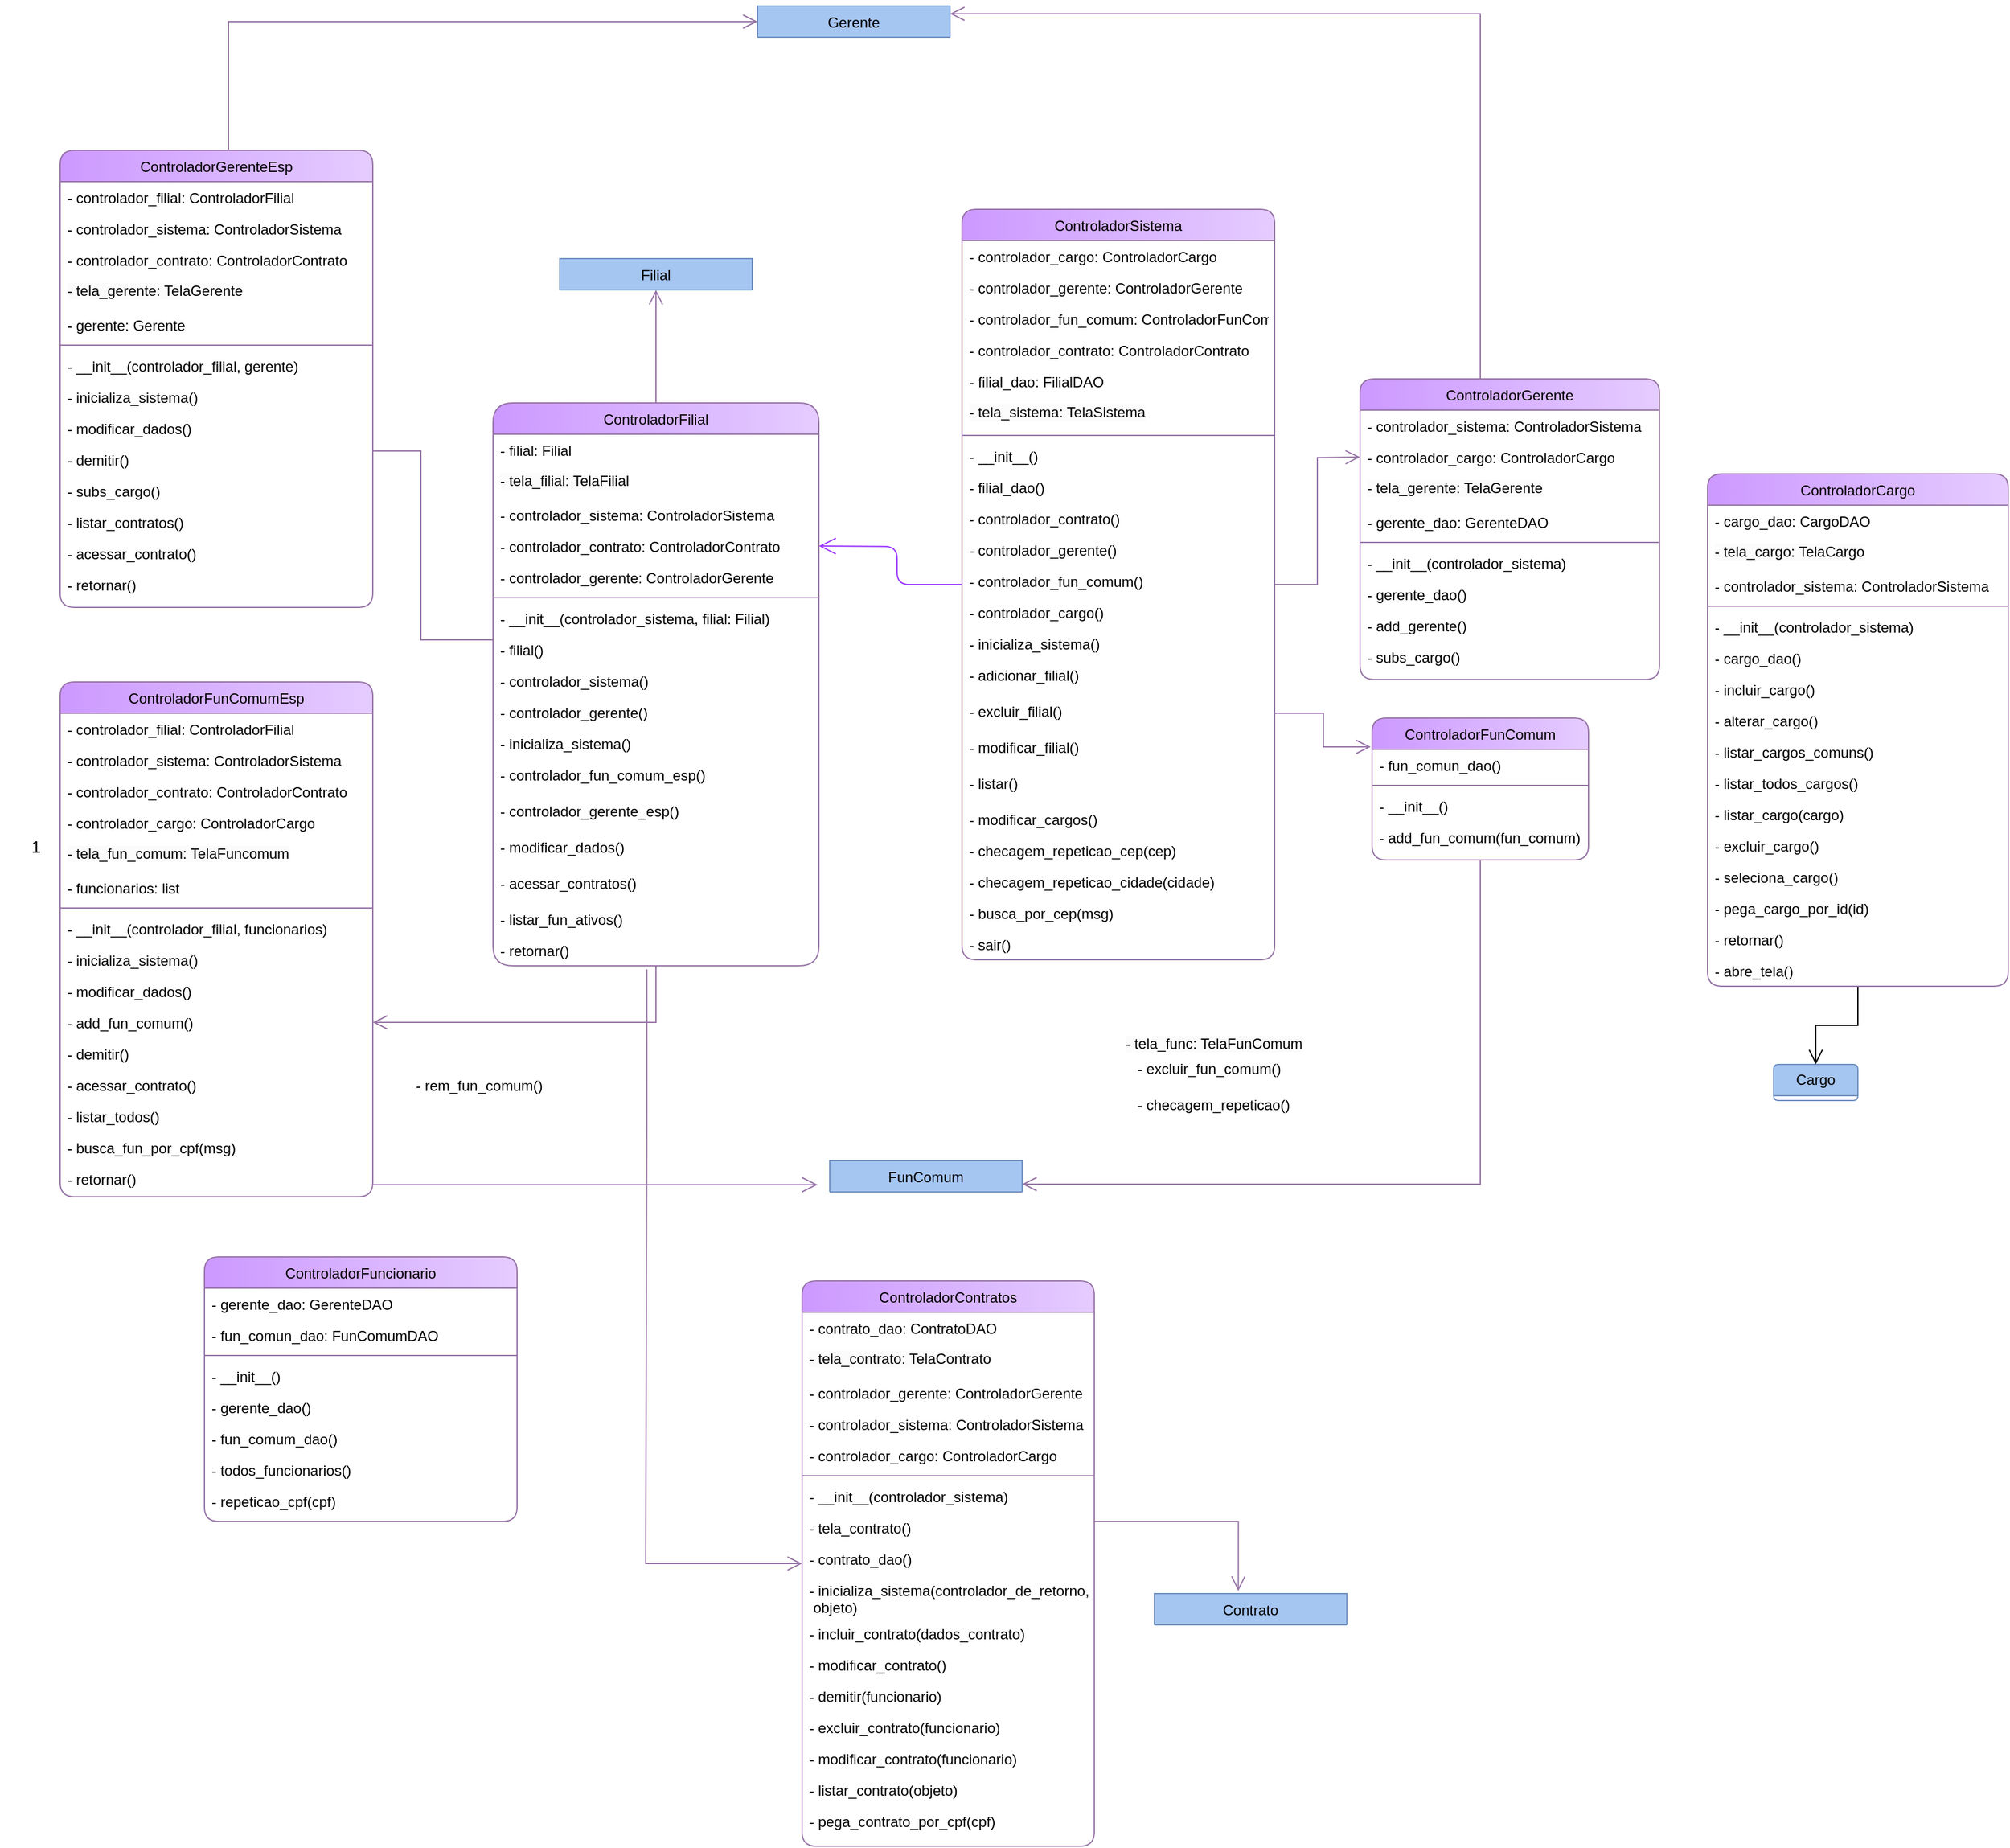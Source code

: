 <mxfile version="21.5.0" pages="4">
  <diagram id="C5RBs43oDa-KdzZeNtuy" name="Page-1">
    <mxGraphModel dx="1262" dy="1490" grid="1" gridSize="10" guides="1" tooltips="1" connect="1" arrows="1" fold="1" page="1" pageScale="1" pageWidth="1169" pageHeight="827" math="0" shadow="0">
      <root>
        <mxCell id="WIyWlLk6GJQsqaUBKTNV-0" />
        <mxCell id="WIyWlLk6GJQsqaUBKTNV-1" parent="WIyWlLk6GJQsqaUBKTNV-0" />
        <mxCell id="6TJ5mSXtSwyp7b67H06s-10" value="1" style="text;strokeColor=none;fillColor=none;html=1;align=center;verticalAlign=middle;whiteSpace=wrap;rounded=0;fontSize=14;" parent="WIyWlLk6GJQsqaUBKTNV-1" vertex="1">
          <mxGeometry x="1050" y="294" width="60" height="30" as="geometry" />
        </mxCell>
        <mxCell id="PUjruNRS7oLcWsMUaFnQ-0" style="edgeStyle=orthogonalEdgeStyle;rounded=0;orthogonalLoop=1;jettySize=auto;html=1;endArrow=open;endFill=0;endSize=10;fillColor=#e1d5e7;strokeColor=#9673a6;entryX=1;entryY=0.25;entryDx=0;entryDy=0;" parent="WIyWlLk6GJQsqaUBKTNV-1" source="PUjruNRS7oLcWsMUaFnQ-1" target="PUjruNRS7oLcWsMUaFnQ-114" edge="1">
          <mxGeometry relative="1" as="geometry">
            <mxPoint x="2281" y="-140.0" as="targetPoint" />
            <Array as="points">
              <mxPoint x="2281" y="-383" />
            </Array>
          </mxGeometry>
        </mxCell>
        <mxCell id="PUjruNRS7oLcWsMUaFnQ-1" value="ControladorGerente" style="swimlane;fontStyle=0;align=center;verticalAlign=top;childLayout=stackLayout;horizontal=1;startSize=26;horizontalStack=0;resizeParent=1;resizeLast=0;collapsible=1;marginBottom=0;rounded=1;shadow=0;strokeWidth=1;fillColor=#E5CCFF;strokeColor=#9673a6;labelBackgroundColor=none;fillStyle=auto;gradientDirection=west;swimlaneFillColor=#FFFFFF;swimlaneLine=1;gradientColor=#CC99FF;" parent="WIyWlLk6GJQsqaUBKTNV-1" vertex="1">
          <mxGeometry x="2181" y="-80" width="249" height="250" as="geometry">
            <mxRectangle x="340" y="380" width="170" height="26" as="alternateBounds" />
          </mxGeometry>
        </mxCell>
        <mxCell id="RrsHz5WOcXeALQB3fHZB-34" value="- controlador_sistema: ControladorSistema" style="text;align=left;verticalAlign=top;spacingLeft=4;spacingRight=4;overflow=hidden;rotatable=0;points=[[0,0.5],[1,0.5]];portConstraint=eastwest;labelBackgroundColor=none;fillColor=none;strokeColor=none;gradientColor=none;swimlaneLine=1;shadow=0;" vertex="1" parent="PUjruNRS7oLcWsMUaFnQ-1">
          <mxGeometry y="26" width="249" height="26" as="geometry" />
        </mxCell>
        <mxCell id="RrsHz5WOcXeALQB3fHZB-33" value="- controlador_cargo: ControladorCargo" style="text;align=left;verticalAlign=top;spacingLeft=4;spacingRight=4;overflow=hidden;rotatable=0;points=[[0,0.5],[1,0.5]];portConstraint=eastwest;labelBackgroundColor=none;fillColor=none;strokeColor=none;swimlaneLine=1;shadow=0;" vertex="1" parent="PUjruNRS7oLcWsMUaFnQ-1">
          <mxGeometry y="52" width="249" height="26" as="geometry" />
        </mxCell>
        <mxCell id="PUjruNRS7oLcWsMUaFnQ-4" value="&lt;span style=&quot;color: rgb(0, 0, 0); font-family: Helvetica; font-size: 12px; font-style: normal; font-variant-ligatures: normal; font-variant-caps: normal; font-weight: 400; letter-spacing: normal; orphans: 2; text-align: left; text-indent: 0px; text-transform: none; widows: 2; word-spacing: 0px; -webkit-text-stroke-width: 0px; background-color: rgb(251, 251, 251); text-decoration-thickness: initial; text-decoration-style: initial; text-decoration-color: initial; float: none; display: inline !important;&quot;&gt;- tela_gerente: TelaGerente&lt;/span&gt;" style="text;whiteSpace=wrap;html=1;verticalAlign=top;fillColor=none;strokeColor=none;strokeWidth=1;labelBackgroundColor=none;spacingTop=-1;spacingLeft=4;spacingRight=4;dashed=1;swimlaneLine=1;shadow=0;" parent="PUjruNRS7oLcWsMUaFnQ-1" vertex="1">
          <mxGeometry y="78" width="249" height="28" as="geometry" />
        </mxCell>
        <mxCell id="RrsHz5WOcXeALQB3fHZB-32" value="- gerente_dao: GerenteDAO" style="text;align=left;verticalAlign=top;spacingLeft=4;spacingRight=4;overflow=hidden;rotatable=0;points=[[0,0.5],[1,0.5]];portConstraint=eastwest;labelBackgroundColor=none;fillColor=none;strokeColor=none;swimlaneLine=1;shadow=0;" vertex="1" parent="PUjruNRS7oLcWsMUaFnQ-1">
          <mxGeometry y="106" width="249" height="26" as="geometry" />
        </mxCell>
        <mxCell id="PUjruNRS7oLcWsMUaFnQ-5" value="" style="line;strokeWidth=1;fillColor=#e1d5e7;align=left;verticalAlign=middle;spacingTop=-1;spacingLeft=3;spacingRight=3;rotatable=0;labelPosition=right;points=[];portConstraint=eastwest;strokeColor=#9673a6;fontSize=16;" parent="PUjruNRS7oLcWsMUaFnQ-1" vertex="1">
          <mxGeometry y="132" width="249" height="8" as="geometry" />
        </mxCell>
        <mxCell id="PUjruNRS7oLcWsMUaFnQ-6" value="- __init__(controlador_sistema)" style="text;align=left;verticalAlign=top;spacingLeft=4;spacingRight=4;overflow=hidden;rotatable=0;points=[[0,0.5],[1,0.5]];portConstraint=eastwest;labelBackgroundColor=none;fillColor=none;strokeColor=none;swimlaneLine=1;shadow=0;" parent="PUjruNRS7oLcWsMUaFnQ-1" vertex="1">
          <mxGeometry y="140" width="249" height="26" as="geometry" />
        </mxCell>
        <mxCell id="RrsHz5WOcXeALQB3fHZB-35" value="- gerente_dao()" style="text;align=left;verticalAlign=top;spacingLeft=4;spacingRight=4;overflow=hidden;rotatable=0;points=[[0,0.5],[1,0.5]];portConstraint=eastwest;labelBackgroundColor=none;fillColor=none;strokeColor=none;swimlaneLine=1;shadow=0;" vertex="1" parent="PUjruNRS7oLcWsMUaFnQ-1">
          <mxGeometry y="166" width="249" height="26" as="geometry" />
        </mxCell>
        <mxCell id="PUjruNRS7oLcWsMUaFnQ-7" value="- add_gerente()" style="text;align=left;verticalAlign=top;spacingLeft=4;spacingRight=4;overflow=hidden;rotatable=0;points=[[0,0.5],[1,0.5]];portConstraint=eastwest;labelBackgroundColor=none;fillColor=none;strokeColor=none;swimlaneLine=1;shadow=0;" parent="PUjruNRS7oLcWsMUaFnQ-1" vertex="1">
          <mxGeometry y="192" width="249" height="26" as="geometry" />
        </mxCell>
        <mxCell id="PUjruNRS7oLcWsMUaFnQ-8" value="- subs_cargo()" style="text;align=left;verticalAlign=top;spacingLeft=4;spacingRight=4;overflow=hidden;rotatable=0;points=[[0,0.5],[1,0.5]];portConstraint=eastwest;labelBackgroundColor=none;fillColor=none;strokeColor=none;swimlaneLine=1;shadow=0;" parent="PUjruNRS7oLcWsMUaFnQ-1" vertex="1">
          <mxGeometry y="218" width="249" height="26" as="geometry" />
        </mxCell>
        <mxCell id="PUjruNRS7oLcWsMUaFnQ-9" style="edgeStyle=orthogonalEdgeStyle;rounded=0;orthogonalLoop=1;jettySize=auto;html=1;entryX=1;entryY=0.75;entryDx=0;entryDy=0;fillColor=#e1d5e7;strokeColor=#9673a6;endSize=10;endArrow=open;endFill=0;" parent="WIyWlLk6GJQsqaUBKTNV-1" source="PUjruNRS7oLcWsMUaFnQ-10" target="PUjruNRS7oLcWsMUaFnQ-120" edge="1">
          <mxGeometry relative="1" as="geometry">
            <Array as="points">
              <mxPoint x="2281" y="590" />
            </Array>
          </mxGeometry>
        </mxCell>
        <mxCell id="PUjruNRS7oLcWsMUaFnQ-10" value="ControladorFunComum" style="swimlane;fontStyle=0;align=center;verticalAlign=top;childLayout=stackLayout;horizontal=1;startSize=26;horizontalStack=0;resizeParent=1;resizeLast=0;collapsible=1;marginBottom=0;rounded=1;shadow=0;strokeWidth=1;fillColor=#E5CCFF;strokeColor=#9673a6;labelBackgroundColor=none;fillStyle=auto;gradientDirection=west;swimlaneFillColor=#FFFFFF;swimlaneLine=1;gradientColor=#CC99FF;" parent="WIyWlLk6GJQsqaUBKTNV-1" vertex="1">
          <mxGeometry x="2191" y="202" width="180" height="118" as="geometry">
            <mxRectangle x="340" y="380" width="170" height="26" as="alternateBounds" />
          </mxGeometry>
        </mxCell>
        <mxCell id="PUjruNRS7oLcWsMUaFnQ-16" value="- fun_comun_dao()" style="text;align=left;verticalAlign=top;spacingLeft=4;spacingRight=4;overflow=hidden;rotatable=0;points=[[0,0.5],[1,0.5]];portConstraint=eastwest;labelBackgroundColor=none;fillColor=none;strokeColor=none;swimlaneLine=1;shadow=0;" parent="PUjruNRS7oLcWsMUaFnQ-10" vertex="1">
          <mxGeometry y="26" width="180" height="26" as="geometry" />
        </mxCell>
        <mxCell id="PUjruNRS7oLcWsMUaFnQ-14" value="" style="line;strokeWidth=1;fillColor=#e1d5e7;align=left;verticalAlign=middle;spacingTop=-1;spacingLeft=3;spacingRight=3;rotatable=0;labelPosition=right;points=[];portConstraint=eastwest;strokeColor=#9673a6;fontSize=16;" parent="PUjruNRS7oLcWsMUaFnQ-10" vertex="1">
          <mxGeometry y="52" width="180" height="8" as="geometry" />
        </mxCell>
        <mxCell id="PUjruNRS7oLcWsMUaFnQ-15" value="- __init__()" style="text;align=left;verticalAlign=top;spacingLeft=4;spacingRight=4;overflow=hidden;rotatable=0;points=[[0,0.5],[1,0.5]];portConstraint=eastwest;labelBackgroundColor=none;fillColor=none;strokeColor=none;swimlaneLine=1;shadow=0;" parent="PUjruNRS7oLcWsMUaFnQ-10" vertex="1">
          <mxGeometry y="60" width="180" height="26" as="geometry" />
        </mxCell>
        <mxCell id="PUjruNRS7oLcWsMUaFnQ-18" value="- add_fun_comum(fun_comum)&#xa;" style="text;align=left;verticalAlign=top;spacingLeft=4;spacingRight=4;overflow=hidden;rotatable=0;points=[[0,0.5],[1,0.5]];portConstraint=eastwest;labelBackgroundColor=none;fillColor=none;strokeColor=none;swimlaneLine=1;shadow=0;" parent="PUjruNRS7oLcWsMUaFnQ-10" vertex="1">
          <mxGeometry y="86" width="180" height="26" as="geometry" />
        </mxCell>
        <mxCell id="PUjruNRS7oLcWsMUaFnQ-21" style="edgeStyle=orthogonalEdgeStyle;rounded=0;orthogonalLoop=1;jettySize=auto;html=1;endArrow=open;endFill=0;endSize=10;fillColor=#e1d5e7;strokeColor=#9673a6;entryX=0.436;entryY=-0.084;entryDx=0;entryDy=0;entryPerimeter=0;" parent="WIyWlLk6GJQsqaUBKTNV-1" source="PUjruNRS7oLcWsMUaFnQ-22" target="PUjruNRS7oLcWsMUaFnQ-123" edge="1">
          <mxGeometry relative="1" as="geometry">
            <mxPoint x="2300" y="860" as="targetPoint" />
            <Array as="points">
              <mxPoint x="2080" y="870" />
            </Array>
          </mxGeometry>
        </mxCell>
        <mxCell id="PUjruNRS7oLcWsMUaFnQ-22" value="ControladorContratos" style="swimlane;fontStyle=0;align=center;verticalAlign=top;childLayout=stackLayout;horizontal=1;startSize=26;horizontalStack=0;resizeParent=1;resizeLast=0;collapsible=1;marginBottom=0;rounded=1;shadow=0;strokeWidth=1;fillColor=#E5CCFF;strokeColor=#9673a6;labelBackgroundColor=none;fillStyle=auto;gradientDirection=west;swimlaneFillColor=#FFFFFF;swimlaneLine=1;gradientColor=#CC99FF;" parent="WIyWlLk6GJQsqaUBKTNV-1" vertex="1">
          <mxGeometry x="1717" y="670" width="243" height="470" as="geometry">
            <mxRectangle x="340" y="380" width="170" height="26" as="alternateBounds" />
          </mxGeometry>
        </mxCell>
        <mxCell id="PUjruNRS7oLcWsMUaFnQ-23" value="- contrato_dao: ContratoDAO" style="text;align=left;verticalAlign=top;spacingLeft=4;spacingRight=4;overflow=hidden;rotatable=0;points=[[0,0.5],[1,0.5]];portConstraint=eastwest;labelBackgroundColor=none;fillColor=none;strokeColor=none;swimlaneLine=1;shadow=0;" parent="PUjruNRS7oLcWsMUaFnQ-22" vertex="1">
          <mxGeometry y="26" width="243" height="26" as="geometry" />
        </mxCell>
        <mxCell id="PUjruNRS7oLcWsMUaFnQ-24" value="&lt;span style=&quot;color: rgb(0, 0, 0); font-family: Helvetica; font-size: 12px; font-style: normal; font-variant-ligatures: normal; font-variant-caps: normal; font-weight: 400; letter-spacing: normal; orphans: 2; text-align: left; text-indent: 0px; text-transform: none; widows: 2; word-spacing: 0px; -webkit-text-stroke-width: 0px; background-color: rgb(251, 251, 251); text-decoration-thickness: initial; text-decoration-style: initial; text-decoration-color: initial; float: none; display: inline !important;&quot;&gt;- tela_contrato: TelaContrato&lt;/span&gt;" style="text;whiteSpace=wrap;html=1;verticalAlign=top;fillColor=none;strokeColor=none;strokeWidth=1;labelBackgroundColor=none;spacingTop=-1;spacingLeft=4;spacingRight=4;dashed=1;swimlaneLine=1;shadow=0;" parent="PUjruNRS7oLcWsMUaFnQ-22" vertex="1">
          <mxGeometry y="52" width="243" height="28" as="geometry" />
        </mxCell>
        <mxCell id="PUjruNRS7oLcWsMUaFnQ-25" value="- controlador_gerente: ControladorGerente" style="text;align=left;verticalAlign=top;spacingLeft=4;spacingRight=4;overflow=hidden;rotatable=0;points=[[0,0.5],[1,0.5]];portConstraint=eastwest;labelBackgroundColor=none;fillColor=none;strokeColor=none;gradientColor=none;swimlaneLine=1;shadow=0;" parent="PUjruNRS7oLcWsMUaFnQ-22" vertex="1">
          <mxGeometry y="80" width="243" height="26" as="geometry" />
        </mxCell>
        <mxCell id="PUjruNRS7oLcWsMUaFnQ-26" value="- controlador_sistema: ControladorSistema" style="text;align=left;verticalAlign=top;spacingLeft=4;spacingRight=4;overflow=hidden;rotatable=0;points=[[0,0.5],[1,0.5]];portConstraint=eastwest;labelBackgroundColor=none;fillColor=none;strokeColor=none;gradientColor=none;swimlaneLine=1;shadow=0;" parent="PUjruNRS7oLcWsMUaFnQ-22" vertex="1">
          <mxGeometry y="106" width="243" height="26" as="geometry" />
        </mxCell>
        <mxCell id="RrsHz5WOcXeALQB3fHZB-2" value="- controlador_cargo: ControladorCargo&#xa; " style="text;align=left;verticalAlign=top;spacingLeft=4;spacingRight=4;overflow=hidden;rotatable=0;points=[[0,0.5],[1,0.5]];portConstraint=eastwest;labelBackgroundColor=none;fillColor=none;strokeColor=none;gradientColor=none;swimlaneLine=1;shadow=0;" vertex="1" parent="PUjruNRS7oLcWsMUaFnQ-22">
          <mxGeometry y="132" width="243" height="26" as="geometry" />
        </mxCell>
        <mxCell id="PUjruNRS7oLcWsMUaFnQ-27" value="" style="line;strokeWidth=1;fillColor=#e1d5e7;align=left;verticalAlign=middle;spacingTop=-1;spacingLeft=3;spacingRight=3;rotatable=0;labelPosition=right;points=[];portConstraint=eastwest;strokeColor=#9673a6;fontSize=16;" parent="PUjruNRS7oLcWsMUaFnQ-22" vertex="1">
          <mxGeometry y="158" width="243" height="8" as="geometry" />
        </mxCell>
        <mxCell id="RrsHz5WOcXeALQB3fHZB-5" value="- __init__(controlador_sistema)&#xa;" style="text;align=left;verticalAlign=top;spacingLeft=4;spacingRight=4;overflow=hidden;rotatable=0;points=[[0,0.5],[1,0.5]];portConstraint=eastwest;labelBackgroundColor=none;fillColor=none;strokeColor=none;swimlaneLine=1;shadow=0;" vertex="1" parent="PUjruNRS7oLcWsMUaFnQ-22">
          <mxGeometry y="166" width="243" height="26" as="geometry" />
        </mxCell>
        <mxCell id="PUjruNRS7oLcWsMUaFnQ-28" value="- tela_contrato()" style="text;align=left;verticalAlign=top;spacingLeft=4;spacingRight=4;overflow=hidden;rotatable=0;points=[[0,0.5],[1,0.5]];portConstraint=eastwest;labelBackgroundColor=none;fillColor=none;strokeColor=none;swimlaneLine=1;shadow=0;" parent="PUjruNRS7oLcWsMUaFnQ-22" vertex="1">
          <mxGeometry y="192" width="243" height="26" as="geometry" />
        </mxCell>
        <mxCell id="RrsHz5WOcXeALQB3fHZB-4" value="- contrato_dao()" style="text;align=left;verticalAlign=top;spacingLeft=4;spacingRight=4;overflow=hidden;rotatable=0;points=[[0,0.5],[1,0.5]];portConstraint=eastwest;labelBackgroundColor=none;fillColor=none;strokeColor=none;swimlaneLine=1;shadow=0;" vertex="1" parent="PUjruNRS7oLcWsMUaFnQ-22">
          <mxGeometry y="218" width="243" height="26" as="geometry" />
        </mxCell>
        <mxCell id="PUjruNRS7oLcWsMUaFnQ-30" value="- inicializa_sistema(controlador_de_retorno,&#xa; objeto)" style="text;align=left;verticalAlign=top;spacingLeft=4;spacingRight=4;overflow=hidden;rotatable=0;points=[[0,0.5],[1,0.5]];portConstraint=eastwest;labelBackgroundColor=none;fillColor=none;strokeColor=none;swimlaneLine=1;shadow=0;" parent="PUjruNRS7oLcWsMUaFnQ-22" vertex="1">
          <mxGeometry y="244" width="243" height="36" as="geometry" />
        </mxCell>
        <mxCell id="PUjruNRS7oLcWsMUaFnQ-31" value="- incluir_contrato(dados_contrato)" style="text;align=left;verticalAlign=top;spacingLeft=4;spacingRight=4;overflow=hidden;rotatable=0;points=[[0,0.5],[1,0.5]];portConstraint=eastwest;labelBackgroundColor=none;strokeColor=none;fillColor=none;swimlaneLine=1;shadow=0;" parent="PUjruNRS7oLcWsMUaFnQ-22" vertex="1">
          <mxGeometry y="280" width="243" height="26" as="geometry" />
        </mxCell>
        <mxCell id="PUjruNRS7oLcWsMUaFnQ-32" value="- modificar_contrato()" style="text;align=left;verticalAlign=top;spacingLeft=4;spacingRight=4;overflow=hidden;rotatable=0;points=[[0,0.5],[1,0.5]];portConstraint=eastwest;labelBackgroundColor=none;fillColor=none;strokeColor=none;swimlaneLine=1;shadow=0;" parent="PUjruNRS7oLcWsMUaFnQ-22" vertex="1">
          <mxGeometry y="306" width="243" height="26" as="geometry" />
        </mxCell>
        <mxCell id="PUjruNRS7oLcWsMUaFnQ-33" value="- demitir(funcionario)" style="text;align=left;verticalAlign=top;spacingLeft=4;spacingRight=4;overflow=hidden;rotatable=0;points=[[0,0.5],[1,0.5]];portConstraint=eastwest;labelBackgroundColor=none;fillColor=none;strokeColor=none;swimlaneLine=1;shadow=0;" parent="PUjruNRS7oLcWsMUaFnQ-22" vertex="1">
          <mxGeometry y="332" width="243" height="26" as="geometry" />
        </mxCell>
        <mxCell id="PUjruNRS7oLcWsMUaFnQ-35" value="- excluir_contrato(funcionario)" style="text;align=left;verticalAlign=top;spacingLeft=4;spacingRight=4;overflow=hidden;rotatable=0;points=[[0,0.5],[1,0.5]];portConstraint=eastwest;labelBackgroundColor=none;fillColor=none;strokeColor=none;swimlaneLine=1;shadow=0;" parent="PUjruNRS7oLcWsMUaFnQ-22" vertex="1">
          <mxGeometry y="358" width="243" height="26" as="geometry" />
        </mxCell>
        <mxCell id="PUjruNRS7oLcWsMUaFnQ-37" value="- modificar_contrato(funcionario)&#xa;" style="text;align=left;verticalAlign=top;spacingLeft=4;spacingRight=4;overflow=hidden;rotatable=0;points=[[0,0.5],[1,0.5]];portConstraint=eastwest;labelBackgroundColor=none;fillColor=none;strokeColor=none;swimlaneLine=1;shadow=0;" parent="PUjruNRS7oLcWsMUaFnQ-22" vertex="1">
          <mxGeometry y="384" width="243" height="26" as="geometry" />
        </mxCell>
        <mxCell id="PUjruNRS7oLcWsMUaFnQ-34" value="- listar_contrato(objeto)" style="text;align=left;verticalAlign=top;spacingLeft=4;spacingRight=4;overflow=hidden;rotatable=0;points=[[0,0.5],[1,0.5]];portConstraint=eastwest;labelBackgroundColor=none;fillColor=none;strokeColor=none;swimlaneLine=1;shadow=0;" parent="PUjruNRS7oLcWsMUaFnQ-22" vertex="1">
          <mxGeometry y="410" width="243" height="26" as="geometry" />
        </mxCell>
        <mxCell id="PUjruNRS7oLcWsMUaFnQ-36" value="- pega_contrato_por_cpf(cpf)" style="text;align=left;verticalAlign=top;spacingLeft=4;spacingRight=4;overflow=hidden;rotatable=0;points=[[0,0.5],[1,0.5]];portConstraint=eastwest;labelBackgroundColor=none;fillColor=none;strokeColor=none;swimlaneLine=1;shadow=0;" parent="PUjruNRS7oLcWsMUaFnQ-22" vertex="1">
          <mxGeometry y="436" width="243" height="26" as="geometry" />
        </mxCell>
        <mxCell id="PUjruNRS7oLcWsMUaFnQ-39" style="edgeStyle=orthogonalEdgeStyle;rounded=1;orthogonalLoop=1;jettySize=auto;html=1;entryX=1;entryY=0.5;entryDx=0;entryDy=0;endArrow=open;endFill=0;endSize=12;fillColor=#e1d5e7;strokeColor=#9933FF;swimlaneLine=1;shadow=0;" parent="WIyWlLk6GJQsqaUBKTNV-1" source="PUjruNRS7oLcWsMUaFnQ-41" edge="1">
          <mxGeometry relative="1" as="geometry">
            <mxPoint x="1731" y="59" as="targetPoint" />
          </mxGeometry>
        </mxCell>
        <mxCell id="PUjruNRS7oLcWsMUaFnQ-40" style="edgeStyle=orthogonalEdgeStyle;rounded=0;orthogonalLoop=1;jettySize=auto;html=1;entryX=0;entryY=0.5;entryDx=0;entryDy=0;endSize=10;endArrow=open;endFill=0;fillColor=#e1d5e7;strokeColor=#9673a6;" parent="WIyWlLk6GJQsqaUBKTNV-1" source="PUjruNRS7oLcWsMUaFnQ-41" edge="1">
          <mxGeometry relative="1" as="geometry">
            <mxPoint x="2181" y="-15" as="targetPoint" />
          </mxGeometry>
        </mxCell>
        <mxCell id="PUjruNRS7oLcWsMUaFnQ-41" value="&lt;span style=&quot;font-weight: normal;&quot;&gt;ControladorSistema&lt;/span&gt;" style="swimlane;fontStyle=0;align=center;verticalAlign=top;childLayout=stackLayout;horizontal=1;startSize=26;horizontalStack=0;resizeParent=1;resizeParentMax=0;resizeLast=0;collapsible=1;marginBottom=0;whiteSpace=wrap;html=1;rounded=1;shadow=0;strokeWidth=1;fillColor=#E5CCFF;strokeColor=#9673a6;fillStyle=auto;labelBackgroundColor=none;swimlaneFillColor=#FFFFFF;gradientDirection=west;swimlaneLine=1;gradientColor=#CC99FF;" parent="WIyWlLk6GJQsqaUBKTNV-1" vertex="1">
          <mxGeometry x="1850" y="-221" width="260" height="624" as="geometry" />
        </mxCell>
        <mxCell id="RrsHz5WOcXeALQB3fHZB-42" value="- controlador_cargo: ControladorCargo" style="text;align=left;verticalAlign=top;spacingLeft=4;spacingRight=4;overflow=hidden;rotatable=0;points=[[0,0.5],[1,0.5]];portConstraint=eastwest;labelBackgroundColor=none;fillColor=none;strokeColor=none;swimlaneLine=1;shadow=0;" vertex="1" parent="PUjruNRS7oLcWsMUaFnQ-41">
          <mxGeometry y="26" width="260" height="26" as="geometry" />
        </mxCell>
        <mxCell id="RrsHz5WOcXeALQB3fHZB-43" value="- controlador_gerente: ControladorGerente" style="text;align=left;verticalAlign=top;spacingLeft=4;spacingRight=4;overflow=hidden;rotatable=0;points=[[0,0.5],[1,0.5]];portConstraint=eastwest;labelBackgroundColor=none;fillColor=none;strokeColor=none;swimlaneLine=1;shadow=0;" vertex="1" parent="PUjruNRS7oLcWsMUaFnQ-41">
          <mxGeometry y="52" width="260" height="26" as="geometry" />
        </mxCell>
        <mxCell id="PUjruNRS7oLcWsMUaFnQ-47" value="- controlador_fun_comum: ControladorFunComum" style="text;align=left;verticalAlign=top;spacingLeft=4;spacingRight=4;overflow=hidden;rotatable=0;points=[[0,0.5],[1,0.5]];portConstraint=eastwest;labelBackgroundColor=none;fillColor=none;strokeColor=none;swimlaneLine=1;shadow=0;" parent="PUjruNRS7oLcWsMUaFnQ-41" vertex="1">
          <mxGeometry y="78" width="260" height="26" as="geometry" />
        </mxCell>
        <mxCell id="RrsHz5WOcXeALQB3fHZB-45" value="- controlador_contrato: ControladorContrato" style="text;align=left;verticalAlign=top;spacingLeft=4;spacingRight=4;overflow=hidden;rotatable=0;points=[[0,0.5],[1,0.5]];portConstraint=eastwest;labelBackgroundColor=none;fillColor=none;strokeColor=none;swimlaneLine=1;shadow=0;" vertex="1" parent="PUjruNRS7oLcWsMUaFnQ-41">
          <mxGeometry y="104" width="260" height="26" as="geometry" />
        </mxCell>
        <mxCell id="PUjruNRS7oLcWsMUaFnQ-42" value="- filial_dao: FilialDAO" style="text;strokeColor=none;fillColor=none;align=left;verticalAlign=top;spacingLeft=4;spacingRight=4;overflow=hidden;rotatable=0;points=[[0,0.5],[1,0.5]];portConstraint=eastwest;whiteSpace=wrap;html=1;labelBackgroundColor=none;gradientColor=none;swimlaneLine=1;shadow=0;" parent="PUjruNRS7oLcWsMUaFnQ-41" vertex="1">
          <mxGeometry y="130" width="260" height="26" as="geometry" />
        </mxCell>
        <mxCell id="PUjruNRS7oLcWsMUaFnQ-43" value="&lt;span style=&quot;color: rgb(0, 0, 0); font-family: Helvetica; font-size: 12px; font-style: normal; font-variant-ligatures: normal; font-variant-caps: normal; font-weight: 400; letter-spacing: normal; orphans: 2; text-align: left; text-indent: 0px; text-transform: none; widows: 2; word-spacing: 0px; -webkit-text-stroke-width: 0px; background-color: rgb(251, 251, 251); text-decoration-thickness: initial; text-decoration-style: initial; text-decoration-color: initial; float: none; display: inline !important;&quot;&gt;- tela_sistema: TelaSistema&lt;/span&gt;" style="text;whiteSpace=wrap;html=1;verticalAlign=top;fillColor=none;strokeColor=none;strokeWidth=1;labelBackgroundColor=none;spacingTop=-1;spacingLeft=4;spacingRight=4;dashed=1;gradientColor=none;swimlaneLine=1;shadow=0;" parent="PUjruNRS7oLcWsMUaFnQ-41" vertex="1">
          <mxGeometry y="156" width="260" height="28" as="geometry" />
        </mxCell>
        <mxCell id="PUjruNRS7oLcWsMUaFnQ-50" value="" style="line;strokeWidth=1;fillColor=#e1d5e7;align=left;verticalAlign=middle;spacingTop=-1;spacingLeft=3;spacingRight=3;rotatable=0;labelPosition=right;points=[];portConstraint=eastwest;strokeColor=#9673a6;fontSize=16;" parent="PUjruNRS7oLcWsMUaFnQ-41" vertex="1">
          <mxGeometry y="184" width="260" height="8" as="geometry" />
        </mxCell>
        <mxCell id="PUjruNRS7oLcWsMUaFnQ-51" value="- __init__()" style="text;align=left;verticalAlign=top;spacingLeft=4;spacingRight=4;overflow=hidden;rotatable=0;points=[[0,0.5],[1,0.5]];portConstraint=eastwest;labelBackgroundColor=none;fillColor=none;strokeColor=none;swimlaneLine=1;shadow=0;" parent="PUjruNRS7oLcWsMUaFnQ-41" vertex="1">
          <mxGeometry y="192" width="260" height="26" as="geometry" />
        </mxCell>
        <mxCell id="RrsHz5WOcXeALQB3fHZB-46" value="- filial_dao()" style="text;strokeColor=none;fillColor=none;align=left;verticalAlign=top;spacingLeft=4;spacingRight=4;overflow=hidden;rotatable=0;points=[[0,0.5],[1,0.5]];portConstraint=eastwest;whiteSpace=wrap;html=1;labelBackgroundColor=none;gradientColor=none;swimlaneLine=1;shadow=0;" vertex="1" parent="PUjruNRS7oLcWsMUaFnQ-41">
          <mxGeometry y="218" width="260" height="26" as="geometry" />
        </mxCell>
        <mxCell id="PUjruNRS7oLcWsMUaFnQ-52" value="- controlador_contrato()" style="text;align=left;verticalAlign=top;spacingLeft=4;spacingRight=4;overflow=hidden;rotatable=0;points=[[0,0.5],[1,0.5]];portConstraint=eastwest;labelBackgroundColor=none;fillColor=none;strokeColor=none;gradientColor=none;swimlaneLine=1;shadow=0;" parent="PUjruNRS7oLcWsMUaFnQ-41" vertex="1">
          <mxGeometry y="244" width="260" height="26" as="geometry" />
        </mxCell>
        <mxCell id="PUjruNRS7oLcWsMUaFnQ-53" value="- controlador_gerente()" style="text;align=left;verticalAlign=top;spacingLeft=4;spacingRight=4;overflow=hidden;rotatable=0;points=[[0,0.5],[1,0.5]];portConstraint=eastwest;labelBackgroundColor=none;fillColor=none;strokeColor=none;gradientColor=none;swimlaneLine=1;shadow=0;" parent="PUjruNRS7oLcWsMUaFnQ-41" vertex="1">
          <mxGeometry y="270" width="260" height="26" as="geometry" />
        </mxCell>
        <mxCell id="PUjruNRS7oLcWsMUaFnQ-54" value="- controlador_fun_comum()" style="text;align=left;verticalAlign=top;spacingLeft=4;spacingRight=4;overflow=hidden;rotatable=0;points=[[0,0.5],[1,0.5]];portConstraint=eastwest;labelBackgroundColor=none;fillColor=none;strokeColor=none;gradientColor=none;swimlaneLine=1;shadow=0;" parent="PUjruNRS7oLcWsMUaFnQ-41" vertex="1">
          <mxGeometry y="296" width="260" height="26" as="geometry" />
        </mxCell>
        <mxCell id="PUjruNRS7oLcWsMUaFnQ-55" value="- controlador_cargo()" style="text;align=left;verticalAlign=top;spacingLeft=4;spacingRight=4;overflow=hidden;rotatable=0;points=[[0,0.5],[1,0.5]];portConstraint=eastwest;labelBackgroundColor=none;fillColor=none;strokeColor=none;gradientColor=none;swimlaneLine=1;shadow=0;" parent="PUjruNRS7oLcWsMUaFnQ-41" vertex="1">
          <mxGeometry y="322" width="260" height="26" as="geometry" />
        </mxCell>
        <mxCell id="PUjruNRS7oLcWsMUaFnQ-56" value="- inicializa_sistema()" style="text;align=left;verticalAlign=top;spacingLeft=4;spacingRight=4;overflow=hidden;rotatable=0;points=[[0,0.5],[1,0.5]];portConstraint=eastwest;labelBackgroundColor=none;fillColor=none;strokeColor=none;gradientColor=none;swimlaneLine=1;shadow=0;" parent="PUjruNRS7oLcWsMUaFnQ-41" vertex="1">
          <mxGeometry y="348" width="260" height="26" as="geometry" />
        </mxCell>
        <mxCell id="PUjruNRS7oLcWsMUaFnQ-57" value="- adicionar_filial&lt;span style=&quot;background-color: initial;&quot;&gt;()&lt;/span&gt;" style="text;strokeColor=none;fillColor=none;align=left;verticalAlign=top;spacingLeft=4;spacingRight=4;overflow=hidden;rotatable=0;points=[[0,0.5],[1,0.5]];portConstraint=eastwest;whiteSpace=wrap;html=1;labelBackgroundColor=none;gradientColor=none;swimlaneLine=1;shadow=0;" parent="PUjruNRS7oLcWsMUaFnQ-41" vertex="1">
          <mxGeometry y="374" width="260" height="30" as="geometry" />
        </mxCell>
        <mxCell id="PUjruNRS7oLcWsMUaFnQ-58" value="- excluir_filial()" style="text;strokeColor=none;fillColor=none;align=left;verticalAlign=top;spacingLeft=4;spacingRight=4;overflow=hidden;rotatable=0;points=[[0,0.5],[1,0.5]];portConstraint=eastwest;whiteSpace=wrap;html=1;labelBackgroundColor=none;gradientColor=none;swimlaneLine=1;shadow=0;" parent="PUjruNRS7oLcWsMUaFnQ-41" vertex="1">
          <mxGeometry y="404" width="260" height="30" as="geometry" />
        </mxCell>
        <mxCell id="PUjruNRS7oLcWsMUaFnQ-59" value="-&amp;nbsp;modificar_filial&lt;span style=&quot;background-color: initial;&quot;&gt;()&lt;/span&gt;" style="text;strokeColor=none;fillColor=none;align=left;verticalAlign=top;spacingLeft=4;spacingRight=4;overflow=hidden;rotatable=0;points=[[0,0.5],[1,0.5]];portConstraint=eastwest;whiteSpace=wrap;html=1;labelBackgroundColor=none;gradientColor=none;swimlaneLine=1;shadow=0;" parent="PUjruNRS7oLcWsMUaFnQ-41" vertex="1">
          <mxGeometry y="434" width="260" height="30" as="geometry" />
        </mxCell>
        <mxCell id="PUjruNRS7oLcWsMUaFnQ-60" value="-&amp;nbsp;listar&lt;span style=&quot;background-color: initial;&quot;&gt;()&lt;/span&gt;" style="text;strokeColor=none;fillColor=none;align=left;verticalAlign=top;spacingLeft=4;spacingRight=4;overflow=hidden;rotatable=0;points=[[0,0.5],[1,0.5]];portConstraint=eastwest;whiteSpace=wrap;html=1;labelBackgroundColor=none;gradientColor=none;swimlaneLine=1;shadow=0;" parent="PUjruNRS7oLcWsMUaFnQ-41" vertex="1">
          <mxGeometry y="464" width="260" height="30" as="geometry" />
        </mxCell>
        <mxCell id="PUjruNRS7oLcWsMUaFnQ-61" value="- modificar_cargos()" style="text;align=left;verticalAlign=top;spacingLeft=4;spacingRight=4;overflow=hidden;rotatable=0;points=[[0,0.5],[1,0.5]];portConstraint=eastwest;labelBackgroundColor=none;fillColor=none;strokeColor=none;gradientColor=none;swimlaneLine=1;shadow=0;" parent="PUjruNRS7oLcWsMUaFnQ-41" vertex="1">
          <mxGeometry y="494" width="260" height="26" as="geometry" />
        </mxCell>
        <mxCell id="PUjruNRS7oLcWsMUaFnQ-62" value="- checagem_repeticao_cep(cep)" style="text;align=left;verticalAlign=top;spacingLeft=4;spacingRight=4;overflow=hidden;rotatable=0;points=[[0,0.5],[1,0.5]];portConstraint=eastwest;labelBackgroundColor=none;fillColor=none;strokeColor=none;gradientColor=none;swimlaneLine=1;shadow=0;" parent="PUjruNRS7oLcWsMUaFnQ-41" vertex="1">
          <mxGeometry y="520" width="260" height="26" as="geometry" />
        </mxCell>
        <mxCell id="PUjruNRS7oLcWsMUaFnQ-63" value="- checagem_repeticao_cidade(cidade)" style="text;align=left;verticalAlign=top;spacingLeft=4;spacingRight=4;overflow=hidden;rotatable=0;points=[[0,0.5],[1,0.5]];portConstraint=eastwest;labelBackgroundColor=none;fillColor=none;strokeColor=none;gradientColor=none;swimlaneLine=1;shadow=0;" parent="PUjruNRS7oLcWsMUaFnQ-41" vertex="1">
          <mxGeometry y="546" width="260" height="26" as="geometry" />
        </mxCell>
        <mxCell id="PUjruNRS7oLcWsMUaFnQ-64" value="- busca_por_cep(msg)" style="text;align=left;verticalAlign=top;spacingLeft=4;spacingRight=4;overflow=hidden;rotatable=0;points=[[0,0.5],[1,0.5]];portConstraint=eastwest;labelBackgroundColor=none;fillColor=none;strokeColor=none;gradientColor=none;swimlaneLine=1;shadow=0;" parent="PUjruNRS7oLcWsMUaFnQ-41" vertex="1">
          <mxGeometry y="572" width="260" height="26" as="geometry" />
        </mxCell>
        <mxCell id="PUjruNRS7oLcWsMUaFnQ-65" value="- sair()" style="text;align=left;verticalAlign=top;spacingLeft=4;spacingRight=4;overflow=hidden;rotatable=0;points=[[0,0.5],[1,0.5]];portConstraint=eastwest;rounded=0;shadow=0;html=0;labelBackgroundColor=none;fillColor=none;strokeColor=none;gradientColor=none;swimlaneLine=1;" parent="PUjruNRS7oLcWsMUaFnQ-41" vertex="1">
          <mxGeometry y="598" width="260" height="26" as="geometry" />
        </mxCell>
        <mxCell id="PUjruNRS7oLcWsMUaFnQ-66" style="edgeStyle=orthogonalEdgeStyle;rounded=0;orthogonalLoop=1;jettySize=auto;html=1;entryX=0.5;entryY=1;entryDx=0;entryDy=0;endSize=10;endArrow=open;endFill=0;fillColor=#e1d5e7;strokeColor=#9673a6;" parent="WIyWlLk6GJQsqaUBKTNV-1" source="PUjruNRS7oLcWsMUaFnQ-69" target="PUjruNRS7oLcWsMUaFnQ-150" edge="1">
          <mxGeometry relative="1" as="geometry" />
        </mxCell>
        <mxCell id="PUjruNRS7oLcWsMUaFnQ-67" style="edgeStyle=orthogonalEdgeStyle;rounded=0;orthogonalLoop=1;jettySize=auto;html=1;endSize=10;endArrow=open;endFill=0;exitX=0;exitY=0.5;exitDx=0;exitDy=0;fillColor=#e1d5e7;strokeColor=#9673a6;" parent="WIyWlLk6GJQsqaUBKTNV-1" edge="1">
          <mxGeometry relative="1" as="geometry">
            <mxPoint x="1340" y="-20" as="targetPoint" />
            <Array as="points">
              <mxPoint x="1400" y="137" />
              <mxPoint x="1400" y="-20" />
            </Array>
            <mxPoint x="1460" y="111" as="sourcePoint" />
          </mxGeometry>
        </mxCell>
        <mxCell id="PUjruNRS7oLcWsMUaFnQ-68" style="edgeStyle=orthogonalEdgeStyle;rounded=0;orthogonalLoop=1;jettySize=auto;html=1;endArrow=open;endFill=0;strokeWidth=1;endSize=10;fillColor=#e1d5e7;strokeColor=#9673a6;entryX=1;entryY=0.5;entryDx=0;entryDy=0;" parent="WIyWlLk6GJQsqaUBKTNV-1" source="PUjruNRS7oLcWsMUaFnQ-69" target="PUjruNRS7oLcWsMUaFnQ-187" edge="1">
          <mxGeometry relative="1" as="geometry">
            <mxPoint x="1330" y="380.0" as="targetPoint" />
          </mxGeometry>
        </mxCell>
        <mxCell id="PUjruNRS7oLcWsMUaFnQ-69" value="&lt;span style=&quot;font-weight: normal;&quot;&gt;ControladorFilial&lt;/span&gt;" style="swimlane;fontStyle=0;align=center;verticalAlign=top;childLayout=stackLayout;horizontal=1;startSize=26;horizontalStack=0;resizeParent=1;resizeParentMax=0;resizeLast=0;collapsible=1;marginBottom=0;whiteSpace=wrap;html=1;rounded=1;shadow=0;strokeWidth=1;fillColor=#E5CCFF;strokeColor=#9673a6;fillStyle=auto;labelBackgroundColor=none;swimlaneFillColor=#FFFFFF;gradientDirection=west;swimlaneLine=1;glass=0;gradientColor=#CC99FF;arcSize=21;" parent="WIyWlLk6GJQsqaUBKTNV-1" vertex="1">
          <mxGeometry x="1460" y="-60" width="271" height="468" as="geometry" />
        </mxCell>
        <mxCell id="PUjruNRS7oLcWsMUaFnQ-70" value="- filial: Filial" style="text;strokeColor=none;fillColor=none;align=left;verticalAlign=top;spacingLeft=4;spacingRight=4;overflow=hidden;rotatable=0;points=[[0,0.5],[1,0.5]];portConstraint=eastwest;whiteSpace=wrap;html=1;labelBackgroundColor=none;swimlaneLine=1;shadow=0;" parent="PUjruNRS7oLcWsMUaFnQ-69" vertex="1">
          <mxGeometry y="26" width="271" height="26" as="geometry" />
        </mxCell>
        <mxCell id="PUjruNRS7oLcWsMUaFnQ-71" value="&lt;span style=&quot;color: rgb(0, 0, 0); font-family: Helvetica; font-size: 12px; font-style: normal; font-variant-ligatures: normal; font-variant-caps: normal; font-weight: 400; letter-spacing: normal; orphans: 2; text-align: left; text-indent: 0px; text-transform: none; widows: 2; word-spacing: 0px; -webkit-text-stroke-width: 0px; background-color: rgb(251, 251, 251); text-decoration-thickness: initial; text-decoration-style: initial; text-decoration-color: initial; float: none; display: inline !important;&quot;&gt;- tela_filial: TelaFilial&lt;/span&gt;" style="text;whiteSpace=wrap;html=1;verticalAlign=top;fillColor=none;strokeColor=none;strokeWidth=1;labelBackgroundColor=none;spacingTop=-1;spacingLeft=4;spacingRight=4;dashed=1;swimlaneLine=1;shadow=0;" parent="PUjruNRS7oLcWsMUaFnQ-69" vertex="1">
          <mxGeometry y="52" width="271" height="28" as="geometry" />
        </mxCell>
        <mxCell id="RrsHz5WOcXeALQB3fHZB-6" value="- controlador_sistema: ControladorSistema" style="text;align=left;verticalAlign=top;spacingLeft=4;spacingRight=4;overflow=hidden;rotatable=0;points=[[0,0.5],[1,0.5]];portConstraint=eastwest;labelBackgroundColor=none;fillColor=none;strokeColor=none;gradientColor=none;swimlaneLine=1;shadow=0;" vertex="1" parent="PUjruNRS7oLcWsMUaFnQ-69">
          <mxGeometry y="80" width="271" height="26" as="geometry" />
        </mxCell>
        <mxCell id="PUjruNRS7oLcWsMUaFnQ-73" value="- controlador_contrato: ControladorContrato" style="text;align=left;verticalAlign=top;spacingLeft=4;spacingRight=4;overflow=hidden;rotatable=0;points=[[0,0.5],[1,0.5]];portConstraint=eastwest;labelBackgroundColor=none;fillColor=none;strokeColor=none;swimlaneLine=1;shadow=0;" parent="PUjruNRS7oLcWsMUaFnQ-69" vertex="1">
          <mxGeometry y="106" width="271" height="26" as="geometry" />
        </mxCell>
        <mxCell id="PUjruNRS7oLcWsMUaFnQ-75" value="- controlador_gerente: ControladorGerente" style="text;align=left;verticalAlign=top;spacingLeft=4;spacingRight=4;overflow=hidden;rotatable=0;points=[[0,0.5],[1,0.5]];portConstraint=eastwest;labelBackgroundColor=none;fillColor=none;strokeColor=none;swimlaneLine=1;shadow=0;" parent="PUjruNRS7oLcWsMUaFnQ-69" vertex="1">
          <mxGeometry y="132" width="271" height="26" as="geometry" />
        </mxCell>
        <mxCell id="PUjruNRS7oLcWsMUaFnQ-77" value="" style="line;strokeWidth=1;fillColor=#e1d5e7;align=left;verticalAlign=middle;spacingTop=-1;spacingLeft=3;spacingRight=3;rotatable=0;labelPosition=right;points=[];portConstraint=eastwest;strokeColor=#9673a6;fontSize=16;" parent="PUjruNRS7oLcWsMUaFnQ-69" vertex="1">
          <mxGeometry y="158" width="271" height="8" as="geometry" />
        </mxCell>
        <mxCell id="PUjruNRS7oLcWsMUaFnQ-78" value="- __init__(controlador_sistema, filial: Filial)" style="text;align=left;verticalAlign=top;spacingLeft=4;spacingRight=4;overflow=hidden;rotatable=0;points=[[0,0.5],[1,0.5]];portConstraint=eastwest;labelBackgroundColor=none;fillColor=none;strokeColor=none;swimlaneLine=1;shadow=0;" parent="PUjruNRS7oLcWsMUaFnQ-69" vertex="1">
          <mxGeometry y="166" width="271" height="26" as="geometry" />
        </mxCell>
        <mxCell id="PUjruNRS7oLcWsMUaFnQ-79" value="- filial()" style="text;align=left;verticalAlign=top;spacingLeft=4;spacingRight=4;overflow=hidden;rotatable=0;points=[[0,0.5],[1,0.5]];portConstraint=eastwest;labelBackgroundColor=none;fillColor=none;strokeColor=none;swimlaneLine=1;shadow=0;" parent="PUjruNRS7oLcWsMUaFnQ-69" vertex="1">
          <mxGeometry y="192" width="271" height="26" as="geometry" />
        </mxCell>
        <mxCell id="RrsHz5WOcXeALQB3fHZB-7" value="- controlador_sistema()" style="text;align=left;verticalAlign=top;spacingLeft=4;spacingRight=4;overflow=hidden;rotatable=0;points=[[0,0.5],[1,0.5]];portConstraint=eastwest;labelBackgroundColor=none;fillColor=none;strokeColor=none;swimlaneLine=1;shadow=0;" vertex="1" parent="PUjruNRS7oLcWsMUaFnQ-69">
          <mxGeometry y="218" width="271" height="26" as="geometry" />
        </mxCell>
        <mxCell id="PUjruNRS7oLcWsMUaFnQ-81" value="- controlador_gerente()" style="text;align=left;verticalAlign=top;spacingLeft=4;spacingRight=4;overflow=hidden;rotatable=0;points=[[0,0.5],[1,0.5]];portConstraint=eastwest;labelBackgroundColor=none;fillColor=none;strokeColor=none;swimlaneLine=1;shadow=0;" parent="PUjruNRS7oLcWsMUaFnQ-69" vertex="1">
          <mxGeometry y="244" width="271" height="26" as="geometry" />
        </mxCell>
        <mxCell id="PUjruNRS7oLcWsMUaFnQ-80" value="- inicializa_sistema()" style="text;align=left;verticalAlign=top;spacingLeft=4;spacingRight=4;overflow=hidden;rotatable=0;points=[[0,0.5],[1,0.5]];portConstraint=eastwest;labelBackgroundColor=none;fillColor=none;strokeColor=none;swimlaneLine=1;shadow=0;" parent="PUjruNRS7oLcWsMUaFnQ-69" vertex="1">
          <mxGeometry y="270" width="271" height="26" as="geometry" />
        </mxCell>
        <mxCell id="PUjruNRS7oLcWsMUaFnQ-83" value="- controlador_fun_comum_esp()" style="text;strokeColor=none;fillColor=none;align=left;verticalAlign=top;spacingLeft=4;spacingRight=4;overflow=hidden;rotatable=0;points=[[0,0.5],[1,0.5]];portConstraint=eastwest;whiteSpace=wrap;html=1;labelBackgroundColor=none;swimlaneLine=1;shadow=0;" parent="PUjruNRS7oLcWsMUaFnQ-69" vertex="1">
          <mxGeometry y="296" width="271" height="30" as="geometry" />
        </mxCell>
        <mxCell id="PUjruNRS7oLcWsMUaFnQ-82" value="- controlador_gerente_esp()" style="text;strokeColor=none;fillColor=none;align=left;verticalAlign=top;spacingLeft=4;spacingRight=4;overflow=hidden;rotatable=0;points=[[0,0.5],[1,0.5]];portConstraint=eastwest;whiteSpace=wrap;html=1;labelBackgroundColor=none;swimlaneLine=1;shadow=0;" parent="PUjruNRS7oLcWsMUaFnQ-69" vertex="1">
          <mxGeometry y="326" width="271" height="30" as="geometry" />
        </mxCell>
        <mxCell id="PUjruNRS7oLcWsMUaFnQ-84" value="-&amp;nbsp;modificar_dados&lt;span style=&quot;background-color: initial;&quot;&gt;()&lt;/span&gt;" style="text;strokeColor=none;fillColor=none;align=left;verticalAlign=top;spacingLeft=4;spacingRight=4;overflow=hidden;rotatable=0;points=[[0,0.5],[1,0.5]];portConstraint=eastwest;whiteSpace=wrap;html=1;labelBackgroundColor=none;swimlaneLine=1;shadow=0;" parent="PUjruNRS7oLcWsMUaFnQ-69" vertex="1">
          <mxGeometry y="356" width="271" height="30" as="geometry" />
        </mxCell>
        <mxCell id="PUjruNRS7oLcWsMUaFnQ-85" value="-&amp;nbsp;acessar_contratos&lt;span style=&quot;background-color: initial;&quot;&gt;()&lt;/span&gt;" style="text;strokeColor=none;fillColor=none;align=left;verticalAlign=top;spacingLeft=4;spacingRight=4;overflow=hidden;rotatable=0;points=[[0,0.5],[1,0.5]];portConstraint=eastwest;whiteSpace=wrap;html=1;labelBackgroundColor=none;swimlaneLine=1;shadow=0;" parent="PUjruNRS7oLcWsMUaFnQ-69" vertex="1">
          <mxGeometry y="386" width="271" height="30" as="geometry" />
        </mxCell>
        <mxCell id="PUjruNRS7oLcWsMUaFnQ-86" value="- listar_fun_ativos()" style="text;align=left;verticalAlign=top;spacingLeft=4;spacingRight=4;overflow=hidden;rotatable=0;points=[[0,0.5],[1,0.5]];portConstraint=eastwest;rounded=0;shadow=0;html=0;labelBackgroundColor=none;fillColor=none;strokeColor=none;swimlaneLine=1;" parent="PUjruNRS7oLcWsMUaFnQ-69" vertex="1">
          <mxGeometry y="416" width="271" height="26" as="geometry" />
        </mxCell>
        <mxCell id="PUjruNRS7oLcWsMUaFnQ-87" value="- retornar()" style="text;align=left;verticalAlign=top;spacingLeft=4;spacingRight=4;overflow=hidden;rotatable=0;points=[[0,0.5],[1,0.5]];portConstraint=eastwest;labelBackgroundColor=none;fillColor=none;strokeColor=none;swimlaneLine=1;shadow=0;" parent="PUjruNRS7oLcWsMUaFnQ-69" vertex="1">
          <mxGeometry y="442" width="271" height="26" as="geometry" />
        </mxCell>
        <mxCell id="PUjruNRS7oLcWsMUaFnQ-88" style="edgeStyle=orthogonalEdgeStyle;rounded=0;orthogonalLoop=1;jettySize=auto;html=1;entryX=0.5;entryY=0;entryDx=0;entryDy=0;endArrow=open;endFill=0;endSize=10;" parent="WIyWlLk6GJQsqaUBKTNV-1" source="PUjruNRS7oLcWsMUaFnQ-89" target="PUjruNRS7oLcWsMUaFnQ-103" edge="1">
          <mxGeometry relative="1" as="geometry" />
        </mxCell>
        <mxCell id="PUjruNRS7oLcWsMUaFnQ-89" value="ControladorCargo" style="swimlane;fontStyle=0;align=center;verticalAlign=top;childLayout=stackLayout;horizontal=1;startSize=26;horizontalStack=0;resizeParent=1;resizeLast=0;collapsible=1;marginBottom=0;rounded=1;shadow=0;strokeWidth=1;fillColor=#E5CCFF;strokeColor=#9673a6;labelBackgroundColor=none;fillStyle=auto;gradientDirection=west;swimlaneFillColor=#FFFFFF;swimlaneLine=1;gradientColor=#CC99FF;" parent="WIyWlLk6GJQsqaUBKTNV-1" vertex="1">
          <mxGeometry x="2470" y="-1" width="250" height="426" as="geometry">
            <mxRectangle x="340" y="380" width="170" height="26" as="alternateBounds" />
          </mxGeometry>
        </mxCell>
        <mxCell id="PUjruNRS7oLcWsMUaFnQ-90" value="- cargo_dao: CargoDAO" style="text;align=left;verticalAlign=top;spacingLeft=4;spacingRight=4;overflow=hidden;rotatable=0;points=[[0,0.5],[1,0.5]];portConstraint=eastwest;labelBackgroundColor=none;fillColor=none;strokeColor=none;swimlaneLine=1;shadow=0;" parent="PUjruNRS7oLcWsMUaFnQ-89" vertex="1">
          <mxGeometry y="26" width="250" height="26" as="geometry" />
        </mxCell>
        <mxCell id="PUjruNRS7oLcWsMUaFnQ-91" value="&lt;span style=&quot;color: rgb(0, 0, 0); font-family: Helvetica; font-size: 12px; font-style: normal; font-variant-ligatures: normal; font-variant-caps: normal; font-weight: 400; letter-spacing: normal; orphans: 2; text-align: left; text-indent: 0px; text-transform: none; widows: 2; word-spacing: 0px; -webkit-text-stroke-width: 0px; background-color: rgb(251, 251, 251); text-decoration-thickness: initial; text-decoration-style: initial; text-decoration-color: initial; float: none; display: inline !important;&quot;&gt;- tela_cargo: TelaCargo&lt;/span&gt;" style="text;whiteSpace=wrap;html=1;verticalAlign=top;fillColor=none;strokeColor=none;strokeWidth=1;labelBackgroundColor=none;spacingTop=-1;spacingLeft=4;spacingRight=4;dashed=1;swimlaneLine=1;shadow=0;" parent="PUjruNRS7oLcWsMUaFnQ-89" vertex="1">
          <mxGeometry y="52" width="250" height="28" as="geometry" />
        </mxCell>
        <mxCell id="PUjruNRS7oLcWsMUaFnQ-92" value="- controlador_sistema: ControladorSistema" style="text;align=left;verticalAlign=top;spacingLeft=4;spacingRight=4;overflow=hidden;rotatable=0;points=[[0,0.5],[1,0.5]];portConstraint=eastwest;labelBackgroundColor=none;fillColor=none;strokeColor=none;gradientColor=none;swimlaneLine=1;shadow=0;" parent="PUjruNRS7oLcWsMUaFnQ-89" vertex="1">
          <mxGeometry y="80" width="250" height="26" as="geometry" />
        </mxCell>
        <mxCell id="PUjruNRS7oLcWsMUaFnQ-93" value="" style="line;strokeWidth=1;fillColor=#e1d5e7;align=left;verticalAlign=middle;spacingTop=-1;spacingLeft=3;spacingRight=3;rotatable=0;labelPosition=right;points=[];portConstraint=eastwest;strokeColor=#9673a6;fontSize=16;" parent="PUjruNRS7oLcWsMUaFnQ-89" vertex="1">
          <mxGeometry y="106" width="250" height="8" as="geometry" />
        </mxCell>
        <mxCell id="XGo_viA9lZH2WrQvoBje-0" value="- __init__(controlador_sistema)&#xa;" style="text;align=left;verticalAlign=top;spacingLeft=4;spacingRight=4;overflow=hidden;rotatable=0;points=[[0,0.5],[1,0.5]];portConstraint=eastwest;labelBackgroundColor=none;fillColor=none;strokeColor=none;swimlaneLine=1;shadow=0;" vertex="1" parent="PUjruNRS7oLcWsMUaFnQ-89">
          <mxGeometry y="114" width="250" height="26" as="geometry" />
        </mxCell>
        <mxCell id="RrsHz5WOcXeALQB3fHZB-1" value="- cargo_dao()" style="text;align=left;verticalAlign=top;spacingLeft=4;spacingRight=4;overflow=hidden;rotatable=0;points=[[0,0.5],[1,0.5]];portConstraint=eastwest;labelBackgroundColor=none;fillColor=none;strokeColor=none;swimlaneLine=1;shadow=0;" vertex="1" parent="PUjruNRS7oLcWsMUaFnQ-89">
          <mxGeometry y="140" width="250" height="26" as="geometry" />
        </mxCell>
        <mxCell id="PUjruNRS7oLcWsMUaFnQ-95" value="- incluir_cargo()" style="text;align=left;verticalAlign=top;spacingLeft=4;spacingRight=4;overflow=hidden;rotatable=0;points=[[0,0.5],[1,0.5]];portConstraint=eastwest;labelBackgroundColor=none;fillColor=none;strokeColor=none;swimlaneLine=1;shadow=0;" parent="PUjruNRS7oLcWsMUaFnQ-89" vertex="1">
          <mxGeometry y="166" width="250" height="26" as="geometry" />
        </mxCell>
        <mxCell id="PUjruNRS7oLcWsMUaFnQ-96" value="- alterar_cargo()" style="text;align=left;verticalAlign=top;spacingLeft=4;spacingRight=4;overflow=hidden;rotatable=0;points=[[0,0.5],[1,0.5]];portConstraint=eastwest;labelBackgroundColor=none;fillColor=none;strokeColor=none;swimlaneLine=1;shadow=0;" parent="PUjruNRS7oLcWsMUaFnQ-89" vertex="1">
          <mxGeometry y="192" width="250" height="26" as="geometry" />
        </mxCell>
        <mxCell id="PUjruNRS7oLcWsMUaFnQ-100" value="- listar_cargos_comuns()" style="text;align=left;verticalAlign=top;spacingLeft=4;spacingRight=4;overflow=hidden;rotatable=0;points=[[0,0.5],[1,0.5]];portConstraint=eastwest;labelBackgroundColor=none;fillColor=none;strokeColor=none;swimlaneLine=1;shadow=0;" parent="PUjruNRS7oLcWsMUaFnQ-89" vertex="1">
          <mxGeometry y="218" width="250" height="26" as="geometry" />
        </mxCell>
        <mxCell id="PUjruNRS7oLcWsMUaFnQ-98" value="- listar_todos_cargos()" style="text;align=left;verticalAlign=top;spacingLeft=4;spacingRight=4;overflow=hidden;rotatable=0;points=[[0,0.5],[1,0.5]];portConstraint=eastwest;labelBackgroundColor=none;fillColor=none;strokeColor=none;swimlaneLine=1;shadow=0;" parent="PUjruNRS7oLcWsMUaFnQ-89" vertex="1">
          <mxGeometry y="244" width="250" height="26" as="geometry" />
        </mxCell>
        <mxCell id="RrsHz5WOcXeALQB3fHZB-0" value="- listar_cargo(cargo)&#xa;" style="text;align=left;verticalAlign=top;spacingLeft=4;spacingRight=4;overflow=hidden;rotatable=0;points=[[0,0.5],[1,0.5]];portConstraint=eastwest;labelBackgroundColor=none;fillColor=none;strokeColor=none;swimlaneLine=1;shadow=0;" vertex="1" parent="PUjruNRS7oLcWsMUaFnQ-89">
          <mxGeometry y="270" width="250" height="26" as="geometry" />
        </mxCell>
        <mxCell id="PUjruNRS7oLcWsMUaFnQ-97" value="- excluir_cargo()" style="text;align=left;verticalAlign=top;spacingLeft=4;spacingRight=4;overflow=hidden;rotatable=0;points=[[0,0.5],[1,0.5]];portConstraint=eastwest;labelBackgroundColor=none;fillColor=none;strokeColor=none;swimlaneLine=1;shadow=0;" parent="PUjruNRS7oLcWsMUaFnQ-89" vertex="1">
          <mxGeometry y="296" width="250" height="26" as="geometry" />
        </mxCell>
        <mxCell id="PUjruNRS7oLcWsMUaFnQ-99" value="- seleciona_cargo()" style="text;align=left;verticalAlign=top;spacingLeft=4;spacingRight=4;overflow=hidden;rotatable=0;points=[[0,0.5],[1,0.5]];portConstraint=eastwest;labelBackgroundColor=none;fillColor=none;strokeColor=none;swimlaneLine=1;shadow=0;" parent="PUjruNRS7oLcWsMUaFnQ-89" vertex="1">
          <mxGeometry y="322" width="250" height="26" as="geometry" />
        </mxCell>
        <mxCell id="PUjruNRS7oLcWsMUaFnQ-101" value="- pega_cargo_por_id(id)" style="text;align=left;verticalAlign=top;spacingLeft=4;spacingRight=4;overflow=hidden;rotatable=0;points=[[0,0.5],[1,0.5]];portConstraint=eastwest;labelBackgroundColor=none;fillColor=none;strokeColor=none;swimlaneLine=1;shadow=0;" parent="PUjruNRS7oLcWsMUaFnQ-89" vertex="1">
          <mxGeometry y="348" width="250" height="26" as="geometry" />
        </mxCell>
        <mxCell id="PUjruNRS7oLcWsMUaFnQ-102" value="- retornar()" style="text;align=left;verticalAlign=top;spacingLeft=4;spacingRight=4;overflow=hidden;rotatable=0;points=[[0,0.5],[1,0.5]];portConstraint=eastwest;labelBackgroundColor=none;fillColor=none;strokeColor=none;swimlaneLine=1;shadow=0;" parent="PUjruNRS7oLcWsMUaFnQ-89" vertex="1">
          <mxGeometry y="374" width="250" height="26" as="geometry" />
        </mxCell>
        <mxCell id="PUjruNRS7oLcWsMUaFnQ-94" value="- abre_tela()" style="text;align=left;verticalAlign=top;spacingLeft=4;spacingRight=4;overflow=hidden;rotatable=0;points=[[0,0.5],[1,0.5]];portConstraint=eastwest;labelBackgroundColor=none;fillColor=none;strokeColor=none;swimlaneLine=1;shadow=0;" parent="PUjruNRS7oLcWsMUaFnQ-89" vertex="1">
          <mxGeometry y="400" width="250" height="26" as="geometry" />
        </mxCell>
        <mxCell id="PUjruNRS7oLcWsMUaFnQ-103" value="Cargo" style="swimlane;fontStyle=0;childLayout=stackLayout;horizontal=1;startSize=26;horizontalStack=0;resizeParent=1;resizeParentMax=0;resizeLast=0;collapsible=1;marginBottom=0;whiteSpace=wrap;html=1;fontFamily=Helvetica;fontSize=12;shadow=0;strokeColor=#6C8EBF;fillColor=#a6c6f2;rounded=1;glass=0;" parent="WIyWlLk6GJQsqaUBKTNV-1" collapsed="1" vertex="1">
          <mxGeometry x="2525" y="490" width="70" height="30" as="geometry">
            <mxRectangle x="2310" y="254" width="140" height="276" as="alternateBounds" />
          </mxGeometry>
        </mxCell>
        <mxCell id="PUjruNRS7oLcWsMUaFnQ-104" value="- id: int" style="text;align=left;verticalAlign=top;spacingLeft=4;spacingRight=4;overflow=hidden;rotatable=0;points=[[0,0.5],[1,0.5]];portConstraint=eastwest;whiteSpace=wrap;html=1;fontSize=12;fontFamily=Helvetica;strokeColor=none;fillColor=#e8f0fd;rounded=1;shadow=0;" parent="PUjruNRS7oLcWsMUaFnQ-103" vertex="1">
          <mxGeometry y="26" width="140" height="26" as="geometry" />
        </mxCell>
        <mxCell id="PUjruNRS7oLcWsMUaFnQ-105" value="- titulo: str" style="text;align=left;verticalAlign=top;spacingLeft=4;spacingRight=4;overflow=hidden;rotatable=0;points=[[0,0.5],[1,0.5]];portConstraint=eastwest;whiteSpace=wrap;html=1;fontSize=12;fontFamily=Helvetica;strokeColor=none;fillColor=#e8f0fd;rounded=1;" parent="PUjruNRS7oLcWsMUaFnQ-103" vertex="1">
          <mxGeometry y="52" width="140" height="26" as="geometry" />
        </mxCell>
        <mxCell id="PUjruNRS7oLcWsMUaFnQ-106" value="- salario: float" style="text;align=left;verticalAlign=top;spacingLeft=4;spacingRight=4;overflow=hidden;rotatable=0;points=[[0,0.5],[1,0.5]];portConstraint=eastwest;whiteSpace=wrap;html=1;fontSize=12;fontFamily=Helvetica;strokeColor=none;fillColor=#e8f0fd;rounded=1;" parent="PUjruNRS7oLcWsMUaFnQ-103" vertex="1">
          <mxGeometry y="78" width="140" height="26" as="geometry" />
        </mxCell>
        <mxCell id="PUjruNRS7oLcWsMUaFnQ-107" value="" style="line;html=1;strokeWidth=1;align=left;verticalAlign=middle;spacingTop=-1;spacingLeft=3;spacingRight=3;rotatable=0;labelPosition=right;points=[];portConstraint=eastwest;dashed=1;strokeColor=none;fillColor=#F6EDFC;rounded=1;" parent="PUjruNRS7oLcWsMUaFnQ-103" vertex="1">
          <mxGeometry y="104" width="140" height="8" as="geometry" />
        </mxCell>
        <mxCell id="PUjruNRS7oLcWsMUaFnQ-108" value="- __init__(titulo, salario)" style="text;align=left;verticalAlign=top;spacingLeft=4;spacingRight=4;overflow=hidden;rotatable=0;points=[[0,0.5],[1,0.5]];portConstraint=eastwest;strokeColor=none;fillColor=#dae8fc;rounded=1;" parent="PUjruNRS7oLcWsMUaFnQ-103" vertex="1">
          <mxGeometry y="112" width="140" height="34" as="geometry" />
        </mxCell>
        <mxCell id="PUjruNRS7oLcWsMUaFnQ-109" value="- id()" style="text;align=left;verticalAlign=top;spacingLeft=4;spacingRight=4;overflow=hidden;rotatable=0;points=[[0,0.5],[1,0.5]];portConstraint=eastwest;whiteSpace=wrap;html=1;fontSize=12;fontFamily=Helvetica;strokeColor=none;fillColor=#dae8fc;rounded=1;shadow=0;" parent="PUjruNRS7oLcWsMUaFnQ-103" vertex="1">
          <mxGeometry y="146" width="140" height="26" as="geometry" />
        </mxCell>
        <mxCell id="PUjruNRS7oLcWsMUaFnQ-110" value="- titulo()" style="text;align=left;verticalAlign=top;spacingLeft=4;spacingRight=4;overflow=hidden;rotatable=0;points=[[0,0.5],[1,0.5]];portConstraint=eastwest;whiteSpace=wrap;html=1;fontSize=12;fontFamily=Helvetica;strokeColor=none;fillColor=#dae8fc;rounded=1;" parent="PUjruNRS7oLcWsMUaFnQ-103" vertex="1">
          <mxGeometry y="172" width="140" height="26" as="geometry" />
        </mxCell>
        <mxCell id="PUjruNRS7oLcWsMUaFnQ-111" value="- titulo(str)" style="text;align=left;verticalAlign=top;spacingLeft=4;spacingRight=4;overflow=hidden;rotatable=0;points=[[0,0.5],[1,0.5]];portConstraint=eastwest;whiteSpace=wrap;html=1;fontSize=12;fontFamily=Helvetica;strokeColor=none;fillColor=#dae8fc;rounded=1;" parent="PUjruNRS7oLcWsMUaFnQ-103" vertex="1">
          <mxGeometry y="198" width="140" height="26" as="geometry" />
        </mxCell>
        <mxCell id="PUjruNRS7oLcWsMUaFnQ-112" value="- salario()" style="text;align=left;verticalAlign=top;spacingLeft=4;spacingRight=4;overflow=hidden;rotatable=0;points=[[0,0.5],[1,0.5]];portConstraint=eastwest;whiteSpace=wrap;html=1;fontSize=12;fontFamily=Helvetica;strokeColor=none;fillColor=#dae8fc;rounded=1;" parent="PUjruNRS7oLcWsMUaFnQ-103" vertex="1">
          <mxGeometry y="224" width="140" height="26" as="geometry" />
        </mxCell>
        <mxCell id="PUjruNRS7oLcWsMUaFnQ-113" value="- salario(float)" style="text;align=left;verticalAlign=top;spacingLeft=4;spacingRight=4;overflow=hidden;rotatable=0;points=[[0,0.5],[1,0.5]];portConstraint=eastwest;whiteSpace=wrap;html=1;fontSize=12;fontFamily=Helvetica;strokeColor=none;fillColor=#dae8fc;rounded=1;" parent="PUjruNRS7oLcWsMUaFnQ-103" vertex="1">
          <mxGeometry y="250" width="140" height="26" as="geometry" />
        </mxCell>
        <mxCell id="PUjruNRS7oLcWsMUaFnQ-114" value="Gerente" style="swimlane;fontStyle=0;align=center;verticalAlign=top;childLayout=stackLayout;horizontal=1;startSize=26;horizontalStack=0;resizeParent=1;resizeLast=0;collapsible=1;marginBottom=0;rounded=1;shadow=0;strokeWidth=1;swimlaneLine=1;strokeColor=#6C8EBF;fillColor=#A6C6F2;perimeterSpacing=0;" parent="WIyWlLk6GJQsqaUBKTNV-1" collapsed="1" vertex="1">
          <mxGeometry x="1680" y="-390" width="160" height="26" as="geometry">
            <mxRectangle x="1400" y="632" width="190" height="138" as="alternateBounds" />
          </mxGeometry>
        </mxCell>
        <mxCell id="PUjruNRS7oLcWsMUaFnQ-115" value="- contratos: []" style="text;align=left;verticalAlign=top;spacingLeft=4;spacingRight=4;overflow=hidden;rotatable=0;points=[[0,0.5],[1,0.5]];portConstraint=eastwest;rounded=1;shadow=0;html=0;strokeColor=none;fillColor=#e8f0fd;" parent="PUjruNRS7oLcWsMUaFnQ-114" vertex="1">
          <mxGeometry y="26" width="190" height="26" as="geometry" />
        </mxCell>
        <mxCell id="PUjruNRS7oLcWsMUaFnQ-116" value="" style="line;html=1;strokeWidth=1;align=left;verticalAlign=middle;spacingTop=-1;spacingLeft=3;spacingRight=3;rotatable=0;labelPosition=right;points=[];portConstraint=eastwest;dashed=1;strokeColor=none;fillColor=#dae8fc;rounded=1;shadow=0;" parent="PUjruNRS7oLcWsMUaFnQ-114" vertex="1">
          <mxGeometry y="52" width="190" height="8" as="geometry" />
        </mxCell>
        <mxCell id="PUjruNRS7oLcWsMUaFnQ-117" value="- contratos()" style="text;align=left;verticalAlign=top;spacingLeft=4;spacingRight=4;overflow=hidden;rotatable=0;points=[[0,0.5],[1,0.5]];portConstraint=eastwest;rounded=1;shadow=0;html=0;strokeColor=none;fillColor=#dae8fc;" parent="PUjruNRS7oLcWsMUaFnQ-114" vertex="1">
          <mxGeometry y="60" width="190" height="26" as="geometry" />
        </mxCell>
        <mxCell id="PUjruNRS7oLcWsMUaFnQ-118" value="- add_contrato()" style="text;align=left;verticalAlign=top;spacingLeft=4;spacingRight=4;overflow=hidden;rotatable=0;points=[[0,0.5],[1,0.5]];portConstraint=eastwest;rounded=1;shadow=0;html=0;strokeColor=none;fillColor=#dae8fc;" parent="PUjruNRS7oLcWsMUaFnQ-114" vertex="1">
          <mxGeometry y="86" width="190" height="26" as="geometry" />
        </mxCell>
        <mxCell id="PUjruNRS7oLcWsMUaFnQ-119" value="- rem_contrato()" style="text;align=left;verticalAlign=top;spacingLeft=4;spacingRight=4;overflow=hidden;rotatable=0;points=[[0,0.5],[1,0.5]];portConstraint=eastwest;rounded=1;shadow=0;html=0;strokeColor=none;fillColor=#dae8fc;" parent="PUjruNRS7oLcWsMUaFnQ-114" vertex="1">
          <mxGeometry y="112" width="190" height="26" as="geometry" />
        </mxCell>
        <mxCell id="PUjruNRS7oLcWsMUaFnQ-120" value="FunComum" style="swimlane;fontStyle=0;align=center;verticalAlign=top;childLayout=stackLayout;horizontal=1;startSize=26;horizontalStack=0;resizeParent=1;resizeLast=0;collapsible=1;marginBottom=0;rounded=1;shadow=0;strokeWidth=1;swimlaneLine=1;strokeColor=#6C8EBF;fillColor=#A6C6F2;" parent="WIyWlLk6GJQsqaUBKTNV-1" collapsed="1" vertex="1">
          <mxGeometry x="1740" y="570" width="160" height="26" as="geometry">
            <mxRectangle x="1620" y="642" width="170" height="60" as="alternateBounds" />
          </mxGeometry>
        </mxCell>
        <mxCell id="PUjruNRS7oLcWsMUaFnQ-121" value="- gerente: Gerente" style="text;align=left;verticalAlign=top;spacingLeft=4;spacingRight=4;overflow=hidden;rotatable=0;points=[[0,0.5],[1,0.5]];portConstraint=eastwest;rounded=1;shadow=0;html=0;strokeColor=none;fillColor=#e8f0fd;" parent="PUjruNRS7oLcWsMUaFnQ-120" vertex="1">
          <mxGeometry y="26" width="170" height="26" as="geometry" />
        </mxCell>
        <mxCell id="PUjruNRS7oLcWsMUaFnQ-122" value="" style="line;html=1;strokeWidth=1;align=left;verticalAlign=middle;spacingTop=-1;spacingLeft=3;spacingRight=3;rotatable=0;labelPosition=right;points=[];portConstraint=eastwest;dashed=1;strokeColor=none;fillColor=#dae8fc;rounded=1;shadow=0;" parent="PUjruNRS7oLcWsMUaFnQ-120" vertex="1">
          <mxGeometry y="52" width="170" height="8" as="geometry" />
        </mxCell>
        <mxCell id="PUjruNRS7oLcWsMUaFnQ-123" value="Contrato" style="swimlane;fontStyle=0;align=center;verticalAlign=top;childLayout=stackLayout;horizontal=1;startSize=26;horizontalStack=0;resizeParent=1;resizeLast=0;collapsible=1;marginBottom=0;rounded=1;shadow=0;strokeWidth=1;swimlaneLine=1;strokeColor=#6C8EBF;fillColor=#A6C6F2;" parent="WIyWlLk6GJQsqaUBKTNV-1" collapsed="1" vertex="1">
          <mxGeometry x="2010" y="930" width="160" height="26" as="geometry">
            <mxRectangle x="1820" y="85" width="190" height="698" as="alternateBounds" />
          </mxGeometry>
        </mxCell>
        <mxCell id="PUjruNRS7oLcWsMUaFnQ-124" value="- id: int" style="text;align=left;verticalAlign=top;spacingLeft=4;spacingRight=4;overflow=hidden;rotatable=0;points=[[0,0.5],[1,0.5]];portConstraint=eastwest;whiteSpace=wrap;html=1;fontSize=12;fontFamily=Helvetica;strokeColor=none;fillColor=#e8f0fd;rounded=1;shadow=0;" parent="PUjruNRS7oLcWsMUaFnQ-123" vertex="1">
          <mxGeometry y="26" width="190" height="26" as="geometry" />
        </mxCell>
        <mxCell id="PUjruNRS7oLcWsMUaFnQ-125" value="- data_inicio: str" style="text;align=left;verticalAlign=top;spacingLeft=4;spacingRight=4;overflow=hidden;rotatable=0;points=[[0,0.5],[1,0.5]];portConstraint=eastwest;rounded=1;shadow=0;html=0;strokeColor=none;fillColor=#e8f0fd;" parent="PUjruNRS7oLcWsMUaFnQ-123" vertex="1">
          <mxGeometry y="52" width="190" height="26" as="geometry" />
        </mxCell>
        <mxCell id="PUjruNRS7oLcWsMUaFnQ-126" value="- data_final: str" style="text;align=left;verticalAlign=top;spacingLeft=4;spacingRight=4;overflow=hidden;rotatable=0;points=[[0,0.5],[1,0.5]];portConstraint=eastwest;rounded=1;shadow=0;html=0;strokeColor=none;fillColor=#e8f0fd;" parent="PUjruNRS7oLcWsMUaFnQ-123" vertex="1">
          <mxGeometry y="78" width="190" height="26" as="geometry" />
        </mxCell>
        <mxCell id="PUjruNRS7oLcWsMUaFnQ-127" value="- cargo: Cargo" style="text;align=left;verticalAlign=top;spacingLeft=4;spacingRight=4;overflow=hidden;rotatable=0;points=[[0,0.5],[1,0.5]];portConstraint=eastwest;rounded=1;shadow=0;html=0;strokeColor=none;fillColor=#e8f0fd;" parent="PUjruNRS7oLcWsMUaFnQ-123" vertex="1">
          <mxGeometry y="104" width="190" height="26" as="geometry" />
        </mxCell>
        <mxCell id="PUjruNRS7oLcWsMUaFnQ-128" value="- empregado: Funcionário" style="text;align=left;verticalAlign=top;spacingLeft=4;spacingRight=4;overflow=hidden;rotatable=0;points=[[0,0.5],[1,0.5]];portConstraint=eastwest;rounded=1;shadow=0;html=0;strokeColor=none;fillColor=#e8f0fd;" parent="PUjruNRS7oLcWsMUaFnQ-123" vertex="1">
          <mxGeometry y="130" width="190" height="26" as="geometry" />
        </mxCell>
        <mxCell id="PUjruNRS7oLcWsMUaFnQ-129" value="- empregador: Gerente" style="text;align=left;verticalAlign=top;spacingLeft=4;spacingRight=4;overflow=hidden;rotatable=0;points=[[0,0.5],[1,0.5]];portConstraint=eastwest;rounded=1;shadow=0;html=0;strokeColor=none;fillColor=#e8f0fd;" parent="PUjruNRS7oLcWsMUaFnQ-123" vertex="1">
          <mxGeometry y="156" width="190" height="26" as="geometry" />
        </mxCell>
        <mxCell id="PUjruNRS7oLcWsMUaFnQ-130" value="- filial: Filial" style="text;align=left;verticalAlign=top;spacingLeft=4;spacingRight=4;overflow=hidden;rotatable=0;points=[[0,0.5],[1,0.5]];portConstraint=eastwest;rounded=1;shadow=0;html=0;strokeColor=none;fillColor=#e8f0fd;" parent="PUjruNRS7oLcWsMUaFnQ-123" vertex="1">
          <mxGeometry y="182" width="190" height="26" as="geometry" />
        </mxCell>
        <mxCell id="PUjruNRS7oLcWsMUaFnQ-131" value="- mud_cargos: []" style="text;align=left;verticalAlign=top;spacingLeft=4;spacingRight=4;overflow=hidden;rotatable=0;points=[[0,0.5],[1,0.5]];portConstraint=eastwest;rounded=1;shadow=0;html=0;strokeColor=none;fillColor=#e8f0fd;" parent="PUjruNRS7oLcWsMUaFnQ-123" vertex="1">
          <mxGeometry y="208" width="190" height="26" as="geometry" />
        </mxCell>
        <mxCell id="PUjruNRS7oLcWsMUaFnQ-132" value="- transferencias: []" style="text;align=left;verticalAlign=top;spacingLeft=4;spacingRight=4;overflow=hidden;rotatable=0;points=[[0,0.5],[1,0.5]];portConstraint=eastwest;rounded=1;shadow=0;html=0;strokeColor=none;fillColor=#e8f0fd;" parent="PUjruNRS7oLcWsMUaFnQ-123" vertex="1">
          <mxGeometry y="234" width="190" height="26" as="geometry" />
        </mxCell>
        <mxCell id="PUjruNRS7oLcWsMUaFnQ-133" value="" style="line;html=1;strokeWidth=1;align=left;verticalAlign=middle;spacingTop=-1;spacingLeft=3;spacingRight=3;rotatable=0;labelPosition=right;points=[];portConstraint=eastwest;dashed=1;strokeColor=none;fillColor=#FCFCFC;rounded=1;shadow=0;" parent="PUjruNRS7oLcWsMUaFnQ-123" vertex="1">
          <mxGeometry y="260" width="190" height="8" as="geometry" />
        </mxCell>
        <mxCell id="PUjruNRS7oLcWsMUaFnQ-134" value="- __init__(data_inicio, cargo, &#xa;empregado, filial)" style="text;align=left;verticalAlign=top;spacingLeft=4;spacingRight=4;overflow=hidden;rotatable=0;points=[[0,0.5],[1,0.5]];portConstraint=eastwest;strokeColor=none;fillColor=#dae8fc;rounded=1;shadow=0;" parent="PUjruNRS7oLcWsMUaFnQ-123" vertex="1">
          <mxGeometry y="268" width="190" height="40" as="geometry" />
        </mxCell>
        <mxCell id="PUjruNRS7oLcWsMUaFnQ-135" value="- id()" style="text;align=left;verticalAlign=top;spacingLeft=4;spacingRight=4;overflow=hidden;rotatable=0;points=[[0,0.5],[1,0.5]];portConstraint=eastwest;whiteSpace=wrap;html=1;fontSize=12;fontFamily=Helvetica;strokeColor=none;fillColor=#dae8fc;rounded=1;shadow=0;" parent="PUjruNRS7oLcWsMUaFnQ-123" vertex="1">
          <mxGeometry y="308" width="190" height="26" as="geometry" />
        </mxCell>
        <mxCell id="PUjruNRS7oLcWsMUaFnQ-136" value="- data_inicio()" style="text;align=left;verticalAlign=top;spacingLeft=4;spacingRight=4;overflow=hidden;rotatable=0;points=[[0,0.5],[1,0.5]];portConstraint=eastwest;rounded=1;shadow=0;html=0;strokeColor=none;fillColor=#dae8fc;" parent="PUjruNRS7oLcWsMUaFnQ-123" vertex="1">
          <mxGeometry y="334" width="190" height="26" as="geometry" />
        </mxCell>
        <mxCell id="PUjruNRS7oLcWsMUaFnQ-137" value="- data_inicio(str)" style="text;align=left;verticalAlign=top;spacingLeft=4;spacingRight=4;overflow=hidden;rotatable=0;points=[[0,0.5],[1,0.5]];portConstraint=eastwest;rounded=1;shadow=0;html=0;strokeColor=none;fillColor=#dae8fc;" parent="PUjruNRS7oLcWsMUaFnQ-123" vertex="1">
          <mxGeometry y="360" width="190" height="26" as="geometry" />
        </mxCell>
        <mxCell id="PUjruNRS7oLcWsMUaFnQ-138" value="- data_final()" style="text;align=left;verticalAlign=top;spacingLeft=4;spacingRight=4;overflow=hidden;rotatable=0;points=[[0,0.5],[1,0.5]];portConstraint=eastwest;rounded=1;shadow=0;html=0;strokeColor=none;fillColor=#dae8fc;" parent="PUjruNRS7oLcWsMUaFnQ-123" vertex="1">
          <mxGeometry y="386" width="190" height="26" as="geometry" />
        </mxCell>
        <mxCell id="PUjruNRS7oLcWsMUaFnQ-139" value="- data_final(str)" style="text;align=left;verticalAlign=top;spacingLeft=4;spacingRight=4;overflow=hidden;rotatable=0;points=[[0,0.5],[1,0.5]];portConstraint=eastwest;rounded=1;shadow=0;html=0;strokeColor=none;fillColor=#dae8fc;" parent="PUjruNRS7oLcWsMUaFnQ-123" vertex="1">
          <mxGeometry y="412" width="190" height="26" as="geometry" />
        </mxCell>
        <mxCell id="PUjruNRS7oLcWsMUaFnQ-140" value="- empregado()" style="text;align=left;verticalAlign=top;spacingLeft=4;spacingRight=4;overflow=hidden;rotatable=0;points=[[0,0.5],[1,0.5]];portConstraint=eastwest;rounded=1;shadow=0;html=0;strokeColor=none;fillColor=#dae8fc;" parent="PUjruNRS7oLcWsMUaFnQ-123" vertex="1">
          <mxGeometry y="438" width="190" height="26" as="geometry" />
        </mxCell>
        <mxCell id="PUjruNRS7oLcWsMUaFnQ-141" value="- empregado(Funcionario)" style="text;align=left;verticalAlign=top;spacingLeft=4;spacingRight=4;overflow=hidden;rotatable=0;points=[[0,0.5],[1,0.5]];portConstraint=eastwest;rounded=1;shadow=0;html=0;strokeColor=none;fillColor=#dae8fc;" parent="PUjruNRS7oLcWsMUaFnQ-123" vertex="1">
          <mxGeometry y="464" width="190" height="26" as="geometry" />
        </mxCell>
        <mxCell id="PUjruNRS7oLcWsMUaFnQ-142" value="- filial()" style="text;align=left;verticalAlign=top;spacingLeft=4;spacingRight=4;overflow=hidden;rotatable=0;points=[[0,0.5],[1,0.5]];portConstraint=eastwest;rounded=1;shadow=0;html=0;strokeColor=none;fillColor=#dae8fc;" parent="PUjruNRS7oLcWsMUaFnQ-123" vertex="1">
          <mxGeometry y="490" width="190" height="26" as="geometry" />
        </mxCell>
        <mxCell id="PUjruNRS7oLcWsMUaFnQ-143" value="- filial(Filial)" style="text;align=left;verticalAlign=top;spacingLeft=4;spacingRight=4;overflow=hidden;rotatable=0;points=[[0,0.5],[1,0.5]];portConstraint=eastwest;rounded=1;shadow=0;html=0;strokeColor=none;fillColor=#dae8fc;" parent="PUjruNRS7oLcWsMUaFnQ-123" vertex="1">
          <mxGeometry y="516" width="190" height="26" as="geometry" />
        </mxCell>
        <mxCell id="PUjruNRS7oLcWsMUaFnQ-144" value="- transferencias()" style="text;align=left;verticalAlign=top;spacingLeft=4;spacingRight=4;overflow=hidden;rotatable=0;points=[[0,0.5],[1,0.5]];portConstraint=eastwest;rounded=1;shadow=0;html=0;strokeColor=none;fillColor=#dae8fc;" parent="PUjruNRS7oLcWsMUaFnQ-123" vertex="1">
          <mxGeometry y="542" width="190" height="26" as="geometry" />
        </mxCell>
        <mxCell id="PUjruNRS7oLcWsMUaFnQ-145" value="- mud_cargo()" style="text;align=left;verticalAlign=top;spacingLeft=4;spacingRight=4;overflow=hidden;rotatable=0;points=[[0,0.5],[1,0.5]];portConstraint=eastwest;rounded=1;shadow=0;html=0;strokeColor=none;fillColor=#dae8fc;" parent="PUjruNRS7oLcWsMUaFnQ-123" vertex="1">
          <mxGeometry y="568" width="190" height="26" as="geometry" />
        </mxCell>
        <mxCell id="PUjruNRS7oLcWsMUaFnQ-146" value="- add_transf(filial_nova)" style="text;align=left;verticalAlign=top;spacingLeft=4;spacingRight=4;overflow=hidden;rotatable=0;points=[[0,0.5],[1,0.5]];portConstraint=eastwest;rounded=1;shadow=0;html=0;strokeColor=none;fillColor=#dae8fc;" parent="PUjruNRS7oLcWsMUaFnQ-123" vertex="1">
          <mxGeometry y="594" width="190" height="26" as="geometry" />
        </mxCell>
        <mxCell id="PUjruNRS7oLcWsMUaFnQ-147" value="- add_mud_cargo(filial_nova)" style="text;align=left;verticalAlign=top;spacingLeft=4;spacingRight=4;overflow=hidden;rotatable=0;points=[[0,0.5],[1,0.5]];portConstraint=eastwest;rounded=1;shadow=0;html=0;strokeColor=none;fillColor=#dae8fc;" parent="PUjruNRS7oLcWsMUaFnQ-123" vertex="1">
          <mxGeometry y="620" width="190" height="26" as="geometry" />
        </mxCell>
        <mxCell id="PUjruNRS7oLcWsMUaFnQ-148" value="- rem_transf()" style="text;align=left;verticalAlign=top;spacingLeft=4;spacingRight=4;overflow=hidden;rotatable=0;points=[[0,0.5],[1,0.5]];portConstraint=eastwest;rounded=1;shadow=0;html=0;strokeColor=none;fillColor=#dae8fc;" parent="PUjruNRS7oLcWsMUaFnQ-123" vertex="1">
          <mxGeometry y="646" width="190" height="26" as="geometry" />
        </mxCell>
        <mxCell id="PUjruNRS7oLcWsMUaFnQ-149" value="- rem_mud_cargo()" style="text;align=left;verticalAlign=top;spacingLeft=4;spacingRight=4;overflow=hidden;rotatable=0;points=[[0,0.5],[1,0.5]];portConstraint=eastwest;rounded=1;shadow=0;html=0;strokeColor=none;fillColor=#dae8fc;" parent="PUjruNRS7oLcWsMUaFnQ-123" vertex="1">
          <mxGeometry y="672" width="190" height="26" as="geometry" />
        </mxCell>
        <mxCell id="PUjruNRS7oLcWsMUaFnQ-150" value="Filial" style="swimlane;fontStyle=0;align=center;verticalAlign=top;childLayout=stackLayout;horizontal=1;startSize=26;horizontalStack=0;resizeParent=1;resizeLast=0;collapsible=1;marginBottom=0;rounded=1;shadow=0;strokeWidth=1;swimlaneLine=1;strokeColor=#6C8EBF;fillColor=#a6c6f2;swimlaneFillColor=default;" parent="WIyWlLk6GJQsqaUBKTNV-1" collapsed="1" vertex="1">
          <mxGeometry x="1515.5" y="-180" width="160" height="26" as="geometry">
            <mxRectangle x="1340" y="166" width="180" height="400" as="alternateBounds" />
          </mxGeometry>
        </mxCell>
        <mxCell id="PUjruNRS7oLcWsMUaFnQ-151" value="- cep: str" style="text;align=left;verticalAlign=top;spacingLeft=4;spacingRight=4;overflow=hidden;rotatable=0;points=[[0,0.5],[1,0.5]];portConstraint=eastwest;strokeColor=none;fillColor=#e8f0fd;rounded=1;shadow=0;" parent="PUjruNRS7oLcWsMUaFnQ-150" vertex="1">
          <mxGeometry y="26" width="180" height="26" as="geometry" />
        </mxCell>
        <mxCell id="PUjruNRS7oLcWsMUaFnQ-152" value="- cidade: str" style="text;align=left;verticalAlign=top;spacingLeft=4;spacingRight=4;overflow=hidden;rotatable=0;points=[[0,0.5],[1,0.5]];portConstraint=eastwest;strokeColor=none;fillColor=#e8f0fd;rounded=1;shadow=0;" parent="PUjruNRS7oLcWsMUaFnQ-150" vertex="1">
          <mxGeometry y="52" width="180" height="26" as="geometry" />
        </mxCell>
        <mxCell id="PUjruNRS7oLcWsMUaFnQ-153" value="- gerente: Gerente" style="text;align=left;verticalAlign=top;spacingLeft=4;spacingRight=4;overflow=hidden;rotatable=0;points=[[0,0.5],[1,0.5]];portConstraint=eastwest;rounded=1;shadow=0;html=0;strokeColor=none;fillColor=#e8f0fd;" parent="PUjruNRS7oLcWsMUaFnQ-150" vertex="1">
          <mxGeometry y="78" width="180" height="26" as="geometry" />
        </mxCell>
        <mxCell id="PUjruNRS7oLcWsMUaFnQ-154" value="- funcionarios: []" style="text;align=left;verticalAlign=top;spacingLeft=4;spacingRight=4;overflow=hidden;rotatable=0;points=[[0,0.5],[1,0.5]];portConstraint=eastwest;rounded=1;shadow=0;html=0;strokeColor=none;fillColor=#e8f0fd;" parent="PUjruNRS7oLcWsMUaFnQ-150" vertex="1">
          <mxGeometry y="104" width="180" height="26" as="geometry" />
        </mxCell>
        <mxCell id="PUjruNRS7oLcWsMUaFnQ-155" value="" style="line;html=1;strokeWidth=1;align=left;verticalAlign=middle;spacingTop=-1;spacingLeft=3;spacingRight=3;rotatable=0;labelPosition=right;points=[];portConstraint=eastwest;dashed=1;strokeColor=none;fillColor=#dae8fc;rounded=1;shadow=0;" parent="PUjruNRS7oLcWsMUaFnQ-150" vertex="1">
          <mxGeometry y="130" width="180" height="8" as="geometry" />
        </mxCell>
        <mxCell id="PUjruNRS7oLcWsMUaFnQ-156" value="- __init__(cep, cidade, gerente)" style="text;align=left;verticalAlign=top;spacingLeft=4;spacingRight=4;overflow=hidden;rotatable=0;points=[[0,0.5],[1,0.5]];portConstraint=eastwest;strokeColor=none;fillColor=#dae8fc;rounded=1;shadow=0;" parent="PUjruNRS7oLcWsMUaFnQ-150" vertex="1">
          <mxGeometry y="138" width="180" height="28" as="geometry" />
        </mxCell>
        <mxCell id="PUjruNRS7oLcWsMUaFnQ-157" value="- cep()" style="text;align=left;verticalAlign=top;spacingLeft=4;spacingRight=4;overflow=hidden;rotatable=0;points=[[0,0.5],[1,0.5]];portConstraint=eastwest;strokeColor=none;fillColor=#dae8fc;rounded=1;shadow=0;" parent="PUjruNRS7oLcWsMUaFnQ-150" vertex="1">
          <mxGeometry y="166" width="180" height="26" as="geometry" />
        </mxCell>
        <mxCell id="PUjruNRS7oLcWsMUaFnQ-158" value="- cep(str)" style="text;align=left;verticalAlign=top;spacingLeft=4;spacingRight=4;overflow=hidden;rotatable=0;points=[[0,0.5],[1,0.5]];portConstraint=eastwest;strokeColor=none;fillColor=#dae8fc;rounded=1;shadow=0;" parent="PUjruNRS7oLcWsMUaFnQ-150" vertex="1">
          <mxGeometry y="192" width="180" height="26" as="geometry" />
        </mxCell>
        <mxCell id="PUjruNRS7oLcWsMUaFnQ-159" value="- cidade()" style="text;align=left;verticalAlign=top;spacingLeft=4;spacingRight=4;overflow=hidden;rotatable=0;points=[[0,0.5],[1,0.5]];portConstraint=eastwest;strokeColor=none;fillColor=#dae8fc;rounded=1;shadow=0;" parent="PUjruNRS7oLcWsMUaFnQ-150" vertex="1">
          <mxGeometry y="218" width="180" height="26" as="geometry" />
        </mxCell>
        <mxCell id="PUjruNRS7oLcWsMUaFnQ-160" value="- cidade(str)" style="text;align=left;verticalAlign=top;spacingLeft=4;spacingRight=4;overflow=hidden;rotatable=0;points=[[0,0.5],[1,0.5]];portConstraint=eastwest;strokeColor=none;fillColor=#dae8fc;rounded=1;shadow=0;" parent="PUjruNRS7oLcWsMUaFnQ-150" vertex="1">
          <mxGeometry y="244" width="180" height="26" as="geometry" />
        </mxCell>
        <mxCell id="PUjruNRS7oLcWsMUaFnQ-161" value="- gerente()" style="text;align=left;verticalAlign=top;spacingLeft=4;spacingRight=4;overflow=hidden;rotatable=0;points=[[0,0.5],[1,0.5]];portConstraint=eastwest;rounded=1;shadow=0;html=0;strokeColor=none;fillColor=#dae8fc;" parent="PUjruNRS7oLcWsMUaFnQ-150" vertex="1">
          <mxGeometry y="270" width="180" height="26" as="geometry" />
        </mxCell>
        <mxCell id="PUjruNRS7oLcWsMUaFnQ-162" value="- gerente(Gerente)" style="text;align=left;verticalAlign=top;spacingLeft=4;spacingRight=4;overflow=hidden;rotatable=0;points=[[0,0.5],[1,0.5]];portConstraint=eastwest;rounded=1;shadow=0;html=0;strokeColor=none;fillColor=#dae8fc;" parent="PUjruNRS7oLcWsMUaFnQ-150" vertex="1">
          <mxGeometry y="296" width="180" height="26" as="geometry" />
        </mxCell>
        <mxCell id="PUjruNRS7oLcWsMUaFnQ-163" value="- funcionarios()" style="text;align=left;verticalAlign=top;spacingLeft=4;spacingRight=4;overflow=hidden;rotatable=0;points=[[0,0.5],[1,0.5]];portConstraint=eastwest;rounded=1;shadow=0;html=0;strokeColor=none;fillColor=#dae8fc;" parent="PUjruNRS7oLcWsMUaFnQ-150" vertex="1">
          <mxGeometry y="322" width="180" height="26" as="geometry" />
        </mxCell>
        <mxCell id="PUjruNRS7oLcWsMUaFnQ-164" value="- add_funcionario()" style="text;align=left;verticalAlign=top;spacingLeft=4;spacingRight=4;overflow=hidden;rotatable=0;points=[[0,0.5],[1,0.5]];portConstraint=eastwest;rounded=1;shadow=0;html=0;strokeColor=none;fillColor=#dae8fc;" parent="PUjruNRS7oLcWsMUaFnQ-150" vertex="1">
          <mxGeometry y="348" width="180" height="26" as="geometry" />
        </mxCell>
        <mxCell id="PUjruNRS7oLcWsMUaFnQ-165" value="- rem_funcionario(cpf)" style="text;align=left;verticalAlign=top;spacingLeft=4;spacingRight=4;overflow=hidden;rotatable=0;points=[[0,0.5],[1,0.5]];portConstraint=eastwest;rounded=1;shadow=0;html=0;strokeColor=none;fillColor=#dae8fc;" parent="PUjruNRS7oLcWsMUaFnQ-150" vertex="1">
          <mxGeometry y="374" width="180" height="26" as="geometry" />
        </mxCell>
        <mxCell id="PUjruNRS7oLcWsMUaFnQ-166" style="edgeStyle=orthogonalEdgeStyle;rounded=0;orthogonalLoop=1;jettySize=auto;html=1;entryX=-0.006;entryY=-0.077;entryDx=0;entryDy=0;entryPerimeter=0;endArrow=open;endFill=0;startSize=10;endSize=10;fillColor=#e1d5e7;strokeColor=#9673a6;" parent="WIyWlLk6GJQsqaUBKTNV-1" source="PUjruNRS7oLcWsMUaFnQ-58" target="PUjruNRS7oLcWsMUaFnQ-16" edge="1">
          <mxGeometry relative="1" as="geometry" />
        </mxCell>
        <mxCell id="PUjruNRS7oLcWsMUaFnQ-167" style="edgeStyle=orthogonalEdgeStyle;rounded=0;orthogonalLoop=1;jettySize=auto;html=1;entryX=0;entryY=0.5;entryDx=0;entryDy=0;endSize=10;endArrow=open;endFill=0;fillColor=#e1d5e7;strokeColor=#9673a6;" parent="WIyWlLk6GJQsqaUBKTNV-1" source="PUjruNRS7oLcWsMUaFnQ-168" target="PUjruNRS7oLcWsMUaFnQ-114" edge="1">
          <mxGeometry relative="1" as="geometry">
            <Array as="points">
              <mxPoint x="1240" y="-377" />
            </Array>
          </mxGeometry>
        </mxCell>
        <mxCell id="PUjruNRS7oLcWsMUaFnQ-168" value="ControladorGerenteEsp" style="swimlane;fontStyle=0;align=center;verticalAlign=top;childLayout=stackLayout;horizontal=1;startSize=26;horizontalStack=0;resizeParent=1;resizeLast=0;collapsible=1;marginBottom=0;rounded=1;shadow=0;strokeWidth=1;fillColor=#E5CCFF;strokeColor=#9673a6;labelBackgroundColor=none;fillStyle=auto;gradientDirection=west;swimlaneFillColor=#FFFFFF;swimlaneLine=1;gradientColor=#CC99FF;" parent="WIyWlLk6GJQsqaUBKTNV-1" vertex="1">
          <mxGeometry x="1100" y="-270" width="260" height="380" as="geometry">
            <mxRectangle x="340" y="380" width="170" height="26" as="alternateBounds" />
          </mxGeometry>
        </mxCell>
        <mxCell id="RrsHz5WOcXeALQB3fHZB-36" value="- controlador_filial: ControladorFilial" style="text;align=left;verticalAlign=top;spacingLeft=4;spacingRight=4;overflow=hidden;rotatable=0;points=[[0,0.5],[1,0.5]];portConstraint=eastwest;labelBackgroundColor=none;fillColor=none;strokeColor=none;gradientColor=none;swimlaneLine=1;shadow=0;" vertex="1" parent="PUjruNRS7oLcWsMUaFnQ-168">
          <mxGeometry y="26" width="260" height="26" as="geometry" />
        </mxCell>
        <mxCell id="RrsHz5WOcXeALQB3fHZB-37" value="- controlador_sistema: ControladorSistema" style="text;align=left;verticalAlign=top;spacingLeft=4;spacingRight=4;overflow=hidden;rotatable=0;points=[[0,0.5],[1,0.5]];portConstraint=eastwest;labelBackgroundColor=none;fillColor=none;strokeColor=none;gradientColor=none;swimlaneLine=1;shadow=0;" vertex="1" parent="PUjruNRS7oLcWsMUaFnQ-168">
          <mxGeometry y="52" width="260" height="26" as="geometry" />
        </mxCell>
        <mxCell id="RrsHz5WOcXeALQB3fHZB-38" value="- controlador_contrato: ControladorContrato" style="text;align=left;verticalAlign=top;spacingLeft=4;spacingRight=4;overflow=hidden;rotatable=0;points=[[0,0.5],[1,0.5]];portConstraint=eastwest;labelBackgroundColor=none;fillColor=none;strokeColor=none;swimlaneLine=1;shadow=0;" vertex="1" parent="PUjruNRS7oLcWsMUaFnQ-168">
          <mxGeometry y="78" width="260" height="26" as="geometry" />
        </mxCell>
        <mxCell id="PUjruNRS7oLcWsMUaFnQ-170" value="&lt;span style=&quot;color: rgb(0, 0, 0); font-family: Helvetica; font-size: 12px; font-style: normal; font-variant-ligatures: normal; font-variant-caps: normal; font-weight: 400; letter-spacing: normal; orphans: 2; text-align: left; text-indent: 0px; text-transform: none; widows: 2; word-spacing: 0px; -webkit-text-stroke-width: 0px; background-color: rgb(251, 251, 251); text-decoration-thickness: initial; text-decoration-style: initial; text-decoration-color: initial; float: none; display: inline !important;&quot;&gt;- tela_gerente: TelaGerente&lt;/span&gt;" style="text;whiteSpace=wrap;html=1;verticalAlign=top;fillColor=none;strokeColor=none;strokeWidth=1;labelBackgroundColor=none;spacingTop=-1;spacingLeft=4;spacingRight=4;dashed=1;swimlaneLine=1;shadow=0;" parent="PUjruNRS7oLcWsMUaFnQ-168" vertex="1">
          <mxGeometry y="104" width="260" height="28" as="geometry" />
        </mxCell>
        <mxCell id="PUjruNRS7oLcWsMUaFnQ-171" value="- gerente: Gerente" style="text;align=left;verticalAlign=top;spacingLeft=4;spacingRight=4;overflow=hidden;rotatable=0;points=[[0,0.5],[1,0.5]];portConstraint=eastwest;labelBackgroundColor=none;fillColor=none;strokeColor=none;gradientColor=none;swimlaneLine=1;shadow=0;" parent="PUjruNRS7oLcWsMUaFnQ-168" vertex="1">
          <mxGeometry y="132" width="260" height="26" as="geometry" />
        </mxCell>
        <mxCell id="PUjruNRS7oLcWsMUaFnQ-172" value="" style="line;strokeWidth=1;fillColor=#e1d5e7;align=left;verticalAlign=middle;spacingTop=-1;spacingLeft=3;spacingRight=3;rotatable=0;labelPosition=right;points=[];portConstraint=eastwest;strokeColor=#9673a6;fontSize=16;" parent="PUjruNRS7oLcWsMUaFnQ-168" vertex="1">
          <mxGeometry y="158" width="260" height="8" as="geometry" />
        </mxCell>
        <mxCell id="PUjruNRS7oLcWsMUaFnQ-174" value="- __init__(controlador_filial, gerente)" style="text;align=left;verticalAlign=top;spacingLeft=4;spacingRight=4;overflow=hidden;rotatable=0;points=[[0,0.5],[1,0.5]];portConstraint=eastwest;labelBackgroundColor=none;fillColor=none;strokeColor=none;swimlaneLine=1;shadow=0;" parent="PUjruNRS7oLcWsMUaFnQ-168" vertex="1">
          <mxGeometry y="166" width="260" height="26" as="geometry" />
        </mxCell>
        <mxCell id="RrsHz5WOcXeALQB3fHZB-39" value="- inicializa_sistema()" style="text;align=left;verticalAlign=top;spacingLeft=4;spacingRight=4;overflow=hidden;rotatable=0;points=[[0,0.5],[1,0.5]];portConstraint=eastwest;labelBackgroundColor=none;fillColor=none;strokeColor=none;swimlaneLine=1;shadow=0;" vertex="1" parent="PUjruNRS7oLcWsMUaFnQ-168">
          <mxGeometry y="192" width="260" height="26" as="geometry" />
        </mxCell>
        <mxCell id="PUjruNRS7oLcWsMUaFnQ-176" value="- modificar_dados()" style="text;align=left;verticalAlign=top;spacingLeft=4;spacingRight=4;overflow=hidden;rotatable=0;points=[[0,0.5],[1,0.5]];portConstraint=eastwest;labelBackgroundColor=none;fillColor=none;strokeColor=none;swimlaneLine=1;shadow=0;" parent="PUjruNRS7oLcWsMUaFnQ-168" vertex="1">
          <mxGeometry y="218" width="260" height="26" as="geometry" />
        </mxCell>
        <mxCell id="RrsHz5WOcXeALQB3fHZB-40" value="- demitir()" style="text;align=left;verticalAlign=top;spacingLeft=4;spacingRight=4;overflow=hidden;rotatable=0;points=[[0,0.5],[1,0.5]];portConstraint=eastwest;labelBackgroundColor=none;fillColor=none;strokeColor=none;swimlaneLine=1;shadow=0;" vertex="1" parent="PUjruNRS7oLcWsMUaFnQ-168">
          <mxGeometry y="244" width="260" height="26" as="geometry" />
        </mxCell>
        <mxCell id="RrsHz5WOcXeALQB3fHZB-41" value="- subs_cargo()" style="text;align=left;verticalAlign=top;spacingLeft=4;spacingRight=4;overflow=hidden;rotatable=0;points=[[0,0.5],[1,0.5]];portConstraint=eastwest;labelBackgroundColor=none;fillColor=none;strokeColor=none;swimlaneLine=1;shadow=0;" vertex="1" parent="PUjruNRS7oLcWsMUaFnQ-168">
          <mxGeometry y="270" width="260" height="26" as="geometry" />
        </mxCell>
        <mxCell id="PUjruNRS7oLcWsMUaFnQ-175" value="- listar_contratos()" style="text;align=left;verticalAlign=top;spacingLeft=4;spacingRight=4;overflow=hidden;rotatable=0;points=[[0,0.5],[1,0.5]];portConstraint=eastwest;labelBackgroundColor=none;fillColor=none;strokeColor=none;swimlaneLine=1;shadow=0;" parent="PUjruNRS7oLcWsMUaFnQ-168" vertex="1">
          <mxGeometry y="296" width="260" height="26" as="geometry" />
        </mxCell>
        <mxCell id="PUjruNRS7oLcWsMUaFnQ-177" value="- acessar_contrato()" style="text;align=left;verticalAlign=top;spacingLeft=4;spacingRight=4;overflow=hidden;rotatable=0;points=[[0,0.5],[1,0.5]];portConstraint=eastwest;labelBackgroundColor=none;fillColor=none;strokeColor=none;swimlaneLine=1;shadow=0;" parent="PUjruNRS7oLcWsMUaFnQ-168" vertex="1">
          <mxGeometry y="322" width="260" height="26" as="geometry" />
        </mxCell>
        <mxCell id="PUjruNRS7oLcWsMUaFnQ-178" value="- retornar()" style="text;align=left;verticalAlign=top;spacingLeft=4;spacingRight=4;overflow=hidden;rotatable=0;points=[[0,0.5],[1,0.5]];portConstraint=eastwest;labelBackgroundColor=none;fillColor=none;strokeColor=none;swimlaneLine=1;shadow=0;" parent="PUjruNRS7oLcWsMUaFnQ-168" vertex="1">
          <mxGeometry y="348" width="260" height="26" as="geometry" />
        </mxCell>
        <mxCell id="PUjruNRS7oLcWsMUaFnQ-179" style="edgeStyle=orthogonalEdgeStyle;rounded=0;orthogonalLoop=1;jettySize=auto;html=1;fillColor=#e1d5e7;strokeColor=#9673a6;endArrow=open;endFill=0;endSize=11;" parent="WIyWlLk6GJQsqaUBKTNV-1" source="PUjruNRS7oLcWsMUaFnQ-180" edge="1">
          <mxGeometry relative="1" as="geometry">
            <mxPoint x="1730" y="590" as="targetPoint" />
            <Array as="points">
              <mxPoint x="1230" y="590" />
            </Array>
          </mxGeometry>
        </mxCell>
        <mxCell id="PUjruNRS7oLcWsMUaFnQ-180" value="ControladorFunComumEsp" style="swimlane;fontStyle=0;align=center;verticalAlign=top;childLayout=stackLayout;horizontal=1;startSize=26;horizontalStack=0;resizeParent=1;resizeLast=0;collapsible=1;marginBottom=0;rounded=1;shadow=0;strokeWidth=1;fillColor=#E5CCFF;strokeColor=#9673a6;labelBackgroundColor=none;fillStyle=auto;gradientDirection=west;swimlaneFillColor=#FFFFFF;swimlaneLine=1;gradientColor=#CC99FF;" parent="WIyWlLk6GJQsqaUBKTNV-1" vertex="1">
          <mxGeometry x="1100" y="172" width="260" height="428" as="geometry">
            <mxRectangle x="340" y="380" width="170" height="26" as="alternateBounds" />
          </mxGeometry>
        </mxCell>
        <mxCell id="RrsHz5WOcXeALQB3fHZB-3" value="- controlador_filial: ControladorFilial" style="text;align=left;verticalAlign=top;spacingLeft=4;spacingRight=4;overflow=hidden;rotatable=0;points=[[0,0.5],[1,0.5]];portConstraint=eastwest;labelBackgroundColor=none;fillColor=none;strokeColor=none;gradientColor=none;swimlaneLine=1;shadow=0;" vertex="1" parent="PUjruNRS7oLcWsMUaFnQ-180">
          <mxGeometry y="26" width="260" height="26" as="geometry" />
        </mxCell>
        <mxCell id="RrsHz5WOcXeALQB3fHZB-8" value="- controlador_sistema: ControladorSistema" style="text;align=left;verticalAlign=top;spacingLeft=4;spacingRight=4;overflow=hidden;rotatable=0;points=[[0,0.5],[1,0.5]];portConstraint=eastwest;labelBackgroundColor=none;fillColor=none;strokeColor=none;gradientColor=none;swimlaneLine=1;shadow=0;" vertex="1" parent="PUjruNRS7oLcWsMUaFnQ-180">
          <mxGeometry y="52" width="260" height="26" as="geometry" />
        </mxCell>
        <mxCell id="RrsHz5WOcXeALQB3fHZB-9" value="- controlador_contrato: ControladorContrato" style="text;align=left;verticalAlign=top;spacingLeft=4;spacingRight=4;overflow=hidden;rotatable=0;points=[[0,0.5],[1,0.5]];portConstraint=eastwest;labelBackgroundColor=none;fillColor=none;strokeColor=none;swimlaneLine=1;shadow=0;" vertex="1" parent="PUjruNRS7oLcWsMUaFnQ-180">
          <mxGeometry y="78" width="260" height="26" as="geometry" />
        </mxCell>
        <mxCell id="RrsHz5WOcXeALQB3fHZB-10" value="- controlador_cargo: ControladorCargo" style="text;align=left;verticalAlign=top;spacingLeft=4;spacingRight=4;overflow=hidden;rotatable=0;points=[[0,0.5],[1,0.5]];portConstraint=eastwest;labelBackgroundColor=none;fillColor=none;strokeColor=none;swimlaneLine=1;shadow=0;" vertex="1" parent="PUjruNRS7oLcWsMUaFnQ-180">
          <mxGeometry y="104" width="260" height="26" as="geometry" />
        </mxCell>
        <mxCell id="PUjruNRS7oLcWsMUaFnQ-182" value="&lt;span style=&quot;color: rgb(0, 0, 0); font-family: Helvetica; font-size: 12px; font-style: normal; font-variant-ligatures: normal; font-variant-caps: normal; font-weight: 400; letter-spacing: normal; orphans: 2; text-align: left; text-indent: 0px; text-transform: none; widows: 2; word-spacing: 0px; -webkit-text-stroke-width: 0px; background-color: rgb(251, 251, 251); text-decoration-thickness: initial; text-decoration-style: initial; text-decoration-color: initial; float: none; display: inline !important;&quot;&gt;- tela_fun_comum: TelaFuncomum&lt;/span&gt;" style="text;whiteSpace=wrap;html=1;verticalAlign=top;fillColor=none;strokeColor=none;strokeWidth=1;labelBackgroundColor=none;spacingTop=-1;spacingLeft=4;spacingRight=4;dashed=1;swimlaneLine=1;shadow=0;" parent="PUjruNRS7oLcWsMUaFnQ-180" vertex="1">
          <mxGeometry y="130" width="260" height="28" as="geometry" />
        </mxCell>
        <mxCell id="PUjruNRS7oLcWsMUaFnQ-183" value="- funcionarios: list" style="text;align=left;verticalAlign=top;spacingLeft=4;spacingRight=4;overflow=hidden;rotatable=0;points=[[0,0.5],[1,0.5]];portConstraint=eastwest;labelBackgroundColor=none;fillColor=none;strokeColor=none;gradientColor=none;swimlaneLine=1;shadow=0;" parent="PUjruNRS7oLcWsMUaFnQ-180" vertex="1">
          <mxGeometry y="158" width="260" height="26" as="geometry" />
        </mxCell>
        <mxCell id="PUjruNRS7oLcWsMUaFnQ-184" value="" style="line;strokeWidth=1;fillColor=#e1d5e7;align=left;verticalAlign=middle;spacingTop=-1;spacingLeft=3;spacingRight=3;rotatable=0;labelPosition=right;points=[];portConstraint=eastwest;strokeColor=#9673a6;fontSize=16;" parent="PUjruNRS7oLcWsMUaFnQ-180" vertex="1">
          <mxGeometry y="184" width="260" height="8" as="geometry" />
        </mxCell>
        <mxCell id="PUjruNRS7oLcWsMUaFnQ-185" value="- __init__(controlador_filial, funcionarios)&#xa;" style="text;align=left;verticalAlign=top;spacingLeft=4;spacingRight=4;overflow=hidden;rotatable=0;points=[[0,0.5],[1,0.5]];portConstraint=eastwest;labelBackgroundColor=none;fillColor=none;strokeColor=none;swimlaneLine=1;shadow=0;" parent="PUjruNRS7oLcWsMUaFnQ-180" vertex="1">
          <mxGeometry y="192" width="260" height="26" as="geometry" />
        </mxCell>
        <mxCell id="RrsHz5WOcXeALQB3fHZB-11" value="- inicializa_sistema()" style="text;align=left;verticalAlign=top;spacingLeft=4;spacingRight=4;overflow=hidden;rotatable=0;points=[[0,0.5],[1,0.5]];portConstraint=eastwest;labelBackgroundColor=none;fillColor=none;strokeColor=none;swimlaneLine=1;shadow=0;" vertex="1" parent="PUjruNRS7oLcWsMUaFnQ-180">
          <mxGeometry y="218" width="260" height="26" as="geometry" />
        </mxCell>
        <mxCell id="PUjruNRS7oLcWsMUaFnQ-186" value="- modificar_dados()" style="text;align=left;verticalAlign=top;spacingLeft=4;spacingRight=4;overflow=hidden;rotatable=0;points=[[0,0.5],[1,0.5]];portConstraint=eastwest;labelBackgroundColor=none;fillColor=none;strokeColor=none;swimlaneLine=1;shadow=0;" parent="PUjruNRS7oLcWsMUaFnQ-180" vertex="1">
          <mxGeometry y="244" width="260" height="26" as="geometry" />
        </mxCell>
        <mxCell id="PUjruNRS7oLcWsMUaFnQ-187" value="- add_fun_comum()" style="text;align=left;verticalAlign=top;spacingLeft=4;spacingRight=4;overflow=hidden;rotatable=0;points=[[0,0.5],[1,0.5]];portConstraint=eastwest;labelBackgroundColor=none;fillColor=none;strokeColor=none;swimlaneLine=1;shadow=0;" parent="PUjruNRS7oLcWsMUaFnQ-180" vertex="1">
          <mxGeometry y="270" width="260" height="26" as="geometry" />
        </mxCell>
        <mxCell id="RrsHz5WOcXeALQB3fHZB-12" value="- demitir()" style="text;align=left;verticalAlign=top;spacingLeft=4;spacingRight=4;overflow=hidden;rotatable=0;points=[[0,0.5],[1,0.5]];portConstraint=eastwest;labelBackgroundColor=none;fillColor=none;strokeColor=none;swimlaneLine=1;shadow=0;" vertex="1" parent="PUjruNRS7oLcWsMUaFnQ-180">
          <mxGeometry y="296" width="260" height="26" as="geometry" />
        </mxCell>
        <mxCell id="PUjruNRS7oLcWsMUaFnQ-189" value="- acessar_contrato()" style="text;align=left;verticalAlign=top;spacingLeft=4;spacingRight=4;overflow=hidden;rotatable=0;points=[[0,0.5],[1,0.5]];portConstraint=eastwest;labelBackgroundColor=none;fillColor=none;strokeColor=none;swimlaneLine=1;shadow=0;" parent="PUjruNRS7oLcWsMUaFnQ-180" vertex="1">
          <mxGeometry y="322" width="260" height="26" as="geometry" />
        </mxCell>
        <mxCell id="PUjruNRS7oLcWsMUaFnQ-190" value="- listar_todos()" style="text;align=left;verticalAlign=top;spacingLeft=4;spacingRight=4;overflow=hidden;rotatable=0;points=[[0,0.5],[1,0.5]];portConstraint=eastwest;labelBackgroundColor=none;fillColor=none;strokeColor=none;swimlaneLine=1;shadow=0;" parent="PUjruNRS7oLcWsMUaFnQ-180" vertex="1">
          <mxGeometry y="348" width="260" height="26" as="geometry" />
        </mxCell>
        <mxCell id="PUjruNRS7oLcWsMUaFnQ-191" value="- busca_fun_por_cpf(msg)" style="text;align=left;verticalAlign=top;spacingLeft=4;spacingRight=4;overflow=hidden;rotatable=0;points=[[0,0.5],[1,0.5]];portConstraint=eastwest;labelBackgroundColor=none;fillColor=none;strokeColor=none;swimlaneLine=1;shadow=0;" parent="PUjruNRS7oLcWsMUaFnQ-180" vertex="1">
          <mxGeometry y="374" width="260" height="26" as="geometry" />
        </mxCell>
        <mxCell id="PUjruNRS7oLcWsMUaFnQ-193" value="- retornar()" style="text;align=left;verticalAlign=top;spacingLeft=4;spacingRight=4;overflow=hidden;rotatable=0;points=[[0,0.5],[1,0.5]];portConstraint=eastwest;labelBackgroundColor=none;fillColor=none;strokeColor=none;swimlaneLine=1;shadow=0;" parent="PUjruNRS7oLcWsMUaFnQ-180" vertex="1">
          <mxGeometry y="400" width="260" height="26" as="geometry" />
        </mxCell>
        <mxCell id="PUjruNRS7oLcWsMUaFnQ-194" style="edgeStyle=orthogonalEdgeStyle;rounded=0;orthogonalLoop=1;jettySize=auto;html=1;fillColor=#e1d5e7;strokeColor=#9673a6;endSize=10;endArrow=open;endFill=0;exitX=0.472;exitY=1.115;exitDx=0;exitDy=0;exitPerimeter=0;" parent="WIyWlLk6GJQsqaUBKTNV-1" source="PUjruNRS7oLcWsMUaFnQ-87" target="PUjruNRS7oLcWsMUaFnQ-22" edge="1">
          <mxGeometry relative="1" as="geometry">
            <mxPoint x="1330" y="590" as="targetPoint" />
            <Array as="points">
              <mxPoint x="1587" y="540" />
              <mxPoint x="1587" y="540" />
            </Array>
          </mxGeometry>
        </mxCell>
        <mxCell id="PUjruNRS7oLcWsMUaFnQ-19" value="- excluir_fun_comum()" style="text;align=left;verticalAlign=top;spacingLeft=4;spacingRight=4;overflow=hidden;rotatable=0;points=[[0,0.5],[1,0.5]];portConstraint=eastwest;labelBackgroundColor=none;fillColor=none;strokeColor=none;swimlaneLine=1;shadow=0;" parent="WIyWlLk6GJQsqaUBKTNV-1" vertex="1">
          <mxGeometry x="1990" y="480" width="180" height="26" as="geometry" />
        </mxCell>
        <mxCell id="PUjruNRS7oLcWsMUaFnQ-20" value="- checagem_repeticao()" style="text;align=left;verticalAlign=top;spacingLeft=4;spacingRight=4;overflow=hidden;rotatable=0;points=[[0,0.5],[1,0.5]];portConstraint=eastwest;labelBackgroundColor=none;fillColor=none;strokeColor=none;swimlaneLine=1;shadow=0;" parent="WIyWlLk6GJQsqaUBKTNV-1" vertex="1">
          <mxGeometry x="1990" y="510" width="180" height="26" as="geometry" />
        </mxCell>
        <mxCell id="PUjruNRS7oLcWsMUaFnQ-12" value="&lt;span style=&quot;color: rgb(0, 0, 0); font-family: Helvetica; font-size: 12px; font-style: normal; font-variant-ligatures: normal; font-variant-caps: normal; font-weight: 400; letter-spacing: normal; orphans: 2; text-align: left; text-indent: 0px; text-transform: none; widows: 2; word-spacing: 0px; -webkit-text-stroke-width: 0px; background-color: rgb(251, 251, 251); text-decoration-thickness: initial; text-decoration-style: initial; text-decoration-color: initial; float: none; display: inline !important;&quot;&gt;- tela_func: TelaFunComum&lt;/span&gt;" style="text;whiteSpace=wrap;html=1;verticalAlign=top;fillColor=none;strokeColor=none;strokeWidth=1;labelBackgroundColor=none;spacingTop=-1;spacingLeft=4;spacingRight=4;dashed=1;swimlaneLine=1;shadow=0;" parent="WIyWlLk6GJQsqaUBKTNV-1" vertex="1">
          <mxGeometry x="1980" y="460" width="180" height="28" as="geometry" />
        </mxCell>
        <mxCell id="PUjruNRS7oLcWsMUaFnQ-188" value="- rem_fun_comum()" style="text;align=left;verticalAlign=top;spacingLeft=4;spacingRight=4;overflow=hidden;rotatable=0;points=[[0,0.5],[1,0.5]];portConstraint=eastwest;labelBackgroundColor=none;fillColor=none;strokeColor=none;swimlaneLine=1;shadow=0;" parent="WIyWlLk6GJQsqaUBKTNV-1" vertex="1">
          <mxGeometry x="1390" y="494" width="260" height="26" as="geometry" />
        </mxCell>
        <mxCell id="RrsHz5WOcXeALQB3fHZB-13" value="ControladorFuncionario" style="swimlane;fontStyle=0;align=center;verticalAlign=top;childLayout=stackLayout;horizontal=1;startSize=26;horizontalStack=0;resizeParent=1;resizeLast=0;collapsible=1;marginBottom=0;rounded=1;shadow=0;strokeWidth=1;fillColor=#E5CCFF;strokeColor=#9673a6;labelBackgroundColor=none;fillStyle=auto;gradientDirection=west;swimlaneFillColor=#FFFFFF;swimlaneLine=1;gradientColor=#CC99FF;" vertex="1" parent="WIyWlLk6GJQsqaUBKTNV-1">
          <mxGeometry x="1220" y="650" width="260" height="220" as="geometry">
            <mxRectangle x="340" y="380" width="170" height="26" as="alternateBounds" />
          </mxGeometry>
        </mxCell>
        <mxCell id="RrsHz5WOcXeALQB3fHZB-30" value="- gerente_dao: GerenteDAO" style="text;align=left;verticalAlign=top;spacingLeft=4;spacingRight=4;overflow=hidden;rotatable=0;points=[[0,0.5],[1,0.5]];portConstraint=eastwest;labelBackgroundColor=none;fillColor=none;strokeColor=none;swimlaneLine=1;shadow=0;" vertex="1" parent="RrsHz5WOcXeALQB3fHZB-13">
          <mxGeometry y="26" width="260" height="26" as="geometry" />
        </mxCell>
        <mxCell id="RrsHz5WOcXeALQB3fHZB-31" value="- fun_comun_dao: FunComumDAO" style="text;align=left;verticalAlign=top;spacingLeft=4;spacingRight=4;overflow=hidden;rotatable=0;points=[[0,0.5],[1,0.5]];portConstraint=eastwest;labelBackgroundColor=none;fillColor=none;strokeColor=none;swimlaneLine=1;shadow=0;" vertex="1" parent="RrsHz5WOcXeALQB3fHZB-13">
          <mxGeometry y="52" width="260" height="26" as="geometry" />
        </mxCell>
        <mxCell id="RrsHz5WOcXeALQB3fHZB-20" value="" style="line;strokeWidth=1;fillColor=#e1d5e7;align=left;verticalAlign=middle;spacingTop=-1;spacingLeft=3;spacingRight=3;rotatable=0;labelPosition=right;points=[];portConstraint=eastwest;strokeColor=#9673a6;fontSize=16;" vertex="1" parent="RrsHz5WOcXeALQB3fHZB-13">
          <mxGeometry y="78" width="260" height="8" as="geometry" />
        </mxCell>
        <mxCell id="RrsHz5WOcXeALQB3fHZB-21" value="- __init__()&#xa;" style="text;align=left;verticalAlign=top;spacingLeft=4;spacingRight=4;overflow=hidden;rotatable=0;points=[[0,0.5],[1,0.5]];portConstraint=eastwest;labelBackgroundColor=none;fillColor=none;strokeColor=none;swimlaneLine=1;shadow=0;" vertex="1" parent="RrsHz5WOcXeALQB3fHZB-13">
          <mxGeometry y="86" width="260" height="26" as="geometry" />
        </mxCell>
        <mxCell id="RrsHz5WOcXeALQB3fHZB-22" value="- gerente_dao()" style="text;align=left;verticalAlign=top;spacingLeft=4;spacingRight=4;overflow=hidden;rotatable=0;points=[[0,0.5],[1,0.5]];portConstraint=eastwest;labelBackgroundColor=none;fillColor=none;strokeColor=none;swimlaneLine=1;shadow=0;" vertex="1" parent="RrsHz5WOcXeALQB3fHZB-13">
          <mxGeometry y="112" width="260" height="26" as="geometry" />
        </mxCell>
        <mxCell id="RrsHz5WOcXeALQB3fHZB-23" value="- fun_comum_dao()" style="text;align=left;verticalAlign=top;spacingLeft=4;spacingRight=4;overflow=hidden;rotatable=0;points=[[0,0.5],[1,0.5]];portConstraint=eastwest;labelBackgroundColor=none;fillColor=none;strokeColor=none;swimlaneLine=1;shadow=0;" vertex="1" parent="RrsHz5WOcXeALQB3fHZB-13">
          <mxGeometry y="138" width="260" height="26" as="geometry" />
        </mxCell>
        <mxCell id="RrsHz5WOcXeALQB3fHZB-27" value="- todos_funcionarios()" style="text;align=left;verticalAlign=top;spacingLeft=4;spacingRight=4;overflow=hidden;rotatable=0;points=[[0,0.5],[1,0.5]];portConstraint=eastwest;labelBackgroundColor=none;fillColor=none;strokeColor=none;swimlaneLine=1;shadow=0;" vertex="1" parent="RrsHz5WOcXeALQB3fHZB-13">
          <mxGeometry y="164" width="260" height="26" as="geometry" />
        </mxCell>
        <mxCell id="PUjruNRS7oLcWsMUaFnQ-192" value="- repeticao_cpf(cpf)" style="text;align=left;verticalAlign=top;spacingLeft=4;spacingRight=4;overflow=hidden;rotatable=0;points=[[0,0.5],[1,0.5]];portConstraint=eastwest;labelBackgroundColor=none;fillColor=none;strokeColor=none;swimlaneLine=1;shadow=0;" parent="RrsHz5WOcXeALQB3fHZB-13" vertex="1">
          <mxGeometry y="190" width="260" height="26" as="geometry" />
        </mxCell>
      </root>
    </mxGraphModel>
  </diagram>
  <diagram id="OdkCuOJGfa5vnV-nKagD" name="Página-3">
    <mxGraphModel dx="1450" dy="1027" grid="0" gridSize="10" guides="1" tooltips="1" connect="1" arrows="1" fold="1" page="0" pageScale="1" pageWidth="583" pageHeight="827" math="0" shadow="0">
      <root>
        <mxCell id="0" />
        <mxCell id="1" parent="0" />
        <mxCell id="fXR3z2CIZjrvi1LW95b_-1" value="AbstractTela" style="swimlane;fontStyle=2;align=center;verticalAlign=top;childLayout=stackLayout;horizontal=1;startSize=26;horizontalStack=0;resizeParent=1;resizeLast=0;collapsible=1;marginBottom=0;rounded=1;shadow=0;strokeWidth=1;labelBackgroundColor=none;fillColor=#f8cecc;strokeColor=#b85450;fillStyle=solid;swimlaneFillColor=default;gradientDirection=west;" parent="1" vertex="1">
          <mxGeometry x="305" y="-220" width="210" height="268" as="geometry">
            <mxRectangle x="550" y="140" width="160" height="26" as="alternateBounds" />
          </mxGeometry>
        </mxCell>
        <mxCell id="fXR3z2CIZjrvi1LW95b_-2" value="- mostra_opcoes()" style="text;align=left;verticalAlign=top;spacingLeft=4;spacingRight=4;overflow=hidden;rotatable=0;points=[[0,0.5],[1,0.5]];portConstraint=eastwest;labelBackgroundColor=none;fillColor=#ffffff;strokeColor=none;rounded=1;" parent="fXR3z2CIZjrvi1LW95b_-1" vertex="1">
          <mxGeometry y="26" width="210" height="26" as="geometry" />
        </mxCell>
        <mxCell id="fXR3z2CIZjrvi1LW95b_-3" value="- mostra_mensagem(msg: str)" style="text;align=left;verticalAlign=top;spacingLeft=4;spacingRight=4;overflow=hidden;rotatable=0;points=[[0,0.5],[1,0.5]];portConstraint=eastwest;labelBackgroundColor=none;fillColor=#ffffff;strokeColor=none;rounded=1;" parent="fXR3z2CIZjrvi1LW95b_-1" vertex="1">
          <mxGeometry y="52" width="210" height="26" as="geometry" />
        </mxCell>
        <mxCell id="fXR3z2CIZjrvi1LW95b_-4" value="- pega_input(msg: str)" style="text;align=left;verticalAlign=top;spacingLeft=4;spacingRight=4;overflow=hidden;rotatable=0;points=[[0,0.5],[1,0.5]];portConstraint=eastwest;labelBackgroundColor=none;fillColor=#ffffff;strokeColor=none;rounded=1;" parent="fXR3z2CIZjrvi1LW95b_-1" vertex="1">
          <mxGeometry y="78" width="210" height="26" as="geometry" />
        </mxCell>
        <mxCell id="fXR3z2CIZjrvi1LW95b_-5" value="- le_cpf(msg: str)" style="text;align=left;verticalAlign=top;spacingLeft=4;spacingRight=4;overflow=hidden;rotatable=0;points=[[0,0.5],[1,0.5]];portConstraint=eastwest;labelBackgroundColor=none;fillColor=#ffffff;strokeColor=none;rounded=1;" parent="fXR3z2CIZjrvi1LW95b_-1" vertex="1">
          <mxGeometry y="104" width="210" height="26" as="geometry" />
        </mxCell>
        <mxCell id="fXR3z2CIZjrvi1LW95b_-6" value="- le_cep(msg: str)" style="text;align=left;verticalAlign=top;spacingLeft=4;spacingRight=4;overflow=hidden;rotatable=0;points=[[0,0.5],[1,0.5]];portConstraint=eastwest;labelBackgroundColor=none;fillColor=#ffffff;strokeColor=none;rounded=1;" parent="fXR3z2CIZjrvi1LW95b_-1" vertex="1">
          <mxGeometry y="130" width="210" height="26" as="geometry" />
        </mxCell>
        <mxCell id="fXR3z2CIZjrvi1LW95b_-7" value="- le_data(msg: str)" style="text;align=left;verticalAlign=top;spacingLeft=4;spacingRight=4;overflow=hidden;rotatable=0;points=[[0,0.5],[1,0.5]];portConstraint=eastwest;labelBackgroundColor=none;fillColor=#ffffff;strokeColor=none;rounded=1;" parent="fXR3z2CIZjrvi1LW95b_-1" vertex="1">
          <mxGeometry y="156" width="210" height="26" as="geometry" />
        </mxCell>
        <mxCell id="fXR3z2CIZjrvi1LW95b_-8" value="- le_int_validos(msg: str)" style="text;align=left;verticalAlign=top;spacingLeft=4;spacingRight=4;overflow=hidden;rotatable=0;points=[[0,0.5],[1,0.5]];portConstraint=eastwest;labelBackgroundColor=none;fillColor=#ffffff;strokeColor=none;rounded=1;" parent="fXR3z2CIZjrvi1LW95b_-1" vertex="1">
          <mxGeometry y="182" width="210" height="26" as="geometry" />
        </mxCell>
        <mxCell id="fXR3z2CIZjrvi1LW95b_-9" value="- le_intervalo(menor_valor, &#xa;maior_valor, msg: str)" style="text;align=left;verticalAlign=top;spacingLeft=4;spacingRight=4;overflow=hidden;rotatable=0;points=[[0,0.5],[1,0.5]];portConstraint=eastwest;labelBackgroundColor=none;fillColor=#ffffff;strokeColor=none;rounded=1;" parent="fXR3z2CIZjrvi1LW95b_-1" vertex="1">
          <mxGeometry y="208" width="210" height="34" as="geometry" />
        </mxCell>
        <mxCell id="fXR3z2CIZjrvi1LW95b_-10" value="- le_int_positivo(msg: str)" style="text;align=left;verticalAlign=top;spacingLeft=4;spacingRight=4;overflow=hidden;rotatable=0;points=[[0,0.5],[1,0.5]];portConstraint=eastwest;labelBackgroundColor=none;fillColor=#ffffff;strokeColor=none;rounded=1;" parent="fXR3z2CIZjrvi1LW95b_-1" vertex="1">
          <mxGeometry y="242" width="210" height="26" as="geometry" />
        </mxCell>
        <mxCell id="fXR3z2CIZjrvi1LW95b_-11" value="&lt;span style=&quot;font-weight: normal;&quot;&gt;TelaFilial&lt;/span&gt;" style="swimlane;fontStyle=0;align=center;verticalAlign=top;childLayout=stackLayout;horizontal=1;startSize=26;horizontalStack=0;resizeParent=1;resizeParentMax=0;resizeLast=0;collapsible=1;marginBottom=0;whiteSpace=wrap;html=1;rounded=1;shadow=0;strokeWidth=1;labelBackgroundColor=none;fillColor=#f8cecc;strokeColor=#b85450;fillStyle=solid;swimlaneFillColor=default;gradientDirection=west;perimeterSpacing=0;" parent="1" vertex="1">
          <mxGeometry x="460" y="260" width="190" height="108" as="geometry" />
        </mxCell>
        <mxCell id="fXR3z2CIZjrvi1LW95b_-12" value="- mostra_opcoes()" style="text;strokeColor=none;fillColor=#FFFFFF;align=left;verticalAlign=top;spacingLeft=4;spacingRight=4;overflow=hidden;rotatable=0;points=[[0,0.5],[1,0.5]];portConstraint=eastwest;whiteSpace=wrap;html=1;labelBackgroundColor=none;rounded=1;" parent="fXR3z2CIZjrvi1LW95b_-11" vertex="1">
          <mxGeometry y="26" width="190" height="30" as="geometry" />
        </mxCell>
        <mxCell id="fXR3z2CIZjrvi1LW95b_-13" value="- menu_modificacao‎()" style="text;align=left;verticalAlign=top;spacingLeft=4;spacingRight=4;overflow=hidden;rotatable=0;points=[[0,0.5],[1,0.5]];portConstraint=eastwest;labelBackgroundColor=none;fillColor=#FFFFFF;strokeColor=none;rounded=1;" parent="fXR3z2CIZjrvi1LW95b_-11" vertex="1">
          <mxGeometry y="56" width="190" height="26" as="geometry" />
        </mxCell>
        <mxCell id="fXR3z2CIZjrvi1LW95b_-14" value="- listagem(nome, cpf, data_nasc)" style="text;strokeColor=none;fillColor=#FFFFFF;align=left;verticalAlign=top;spacingLeft=4;spacingRight=4;overflow=hidden;rotatable=0;points=[[0,0.5],[1,0.5]];portConstraint=eastwest;whiteSpace=wrap;html=1;labelBackgroundColor=none;rounded=1;" parent="fXR3z2CIZjrvi1LW95b_-11" vertex="1">
          <mxGeometry y="82" width="190" height="26" as="geometry" />
        </mxCell>
        <mxCell id="fXR3z2CIZjrvi1LW95b_-15" value="TelaSistema" style="swimlane;fontStyle=0;align=center;verticalAlign=top;childLayout=stackLayout;horizontal=1;startSize=26;horizontalStack=0;resizeParent=1;resizeLast=0;collapsible=1;marginBottom=0;rounded=1;shadow=0;strokeWidth=1;labelBackgroundColor=none;fillColor=#f8cecc;strokeColor=#b85450;fillStyle=solid;swimlaneFillColor=default;gradientDirection=west;" parent="1" vertex="1">
          <mxGeometry x="855" y="420" width="190" height="156" as="geometry">
            <mxRectangle x="550" y="140" width="160" height="26" as="alternateBounds" />
          </mxGeometry>
        </mxCell>
        <mxCell id="fXR3z2CIZjrvi1LW95b_-16" style="edgeStyle=orthogonalEdgeStyle;rounded=1;orthogonalLoop=1;jettySize=auto;html=1;endArrow=open;endFill=0;endSize=12;fillColor=#e1d5e7;strokeColor=#9933FF;swimlaneLine=1;shadow=0;exitX=0.5;exitY=1;exitDx=0;exitDy=0;entryX=0.5;entryY=1;entryDx=0;entryDy=0;" parent="fXR3z2CIZjrvi1LW95b_-15" target="fXR3z2CIZjrvi1LW95b_-15" edge="1">
          <mxGeometry relative="1" as="geometry">
            <mxPoint x="79.5" y="130" as="sourcePoint" />
            <mxPoint x="160" y="90" as="targetPoint" />
            <Array as="points" />
          </mxGeometry>
        </mxCell>
        <mxCell id="fXR3z2CIZjrvi1LW95b_-17" value="- mostra_opcoes()" style="text;align=left;verticalAlign=top;spacingLeft=4;spacingRight=4;overflow=hidden;rotatable=0;points=[[0,0.5],[1,0.5]];portConstraint=eastwest;labelBackgroundColor=none;fillColor=#FFFFFF;strokeColor=none;rounded=1;" parent="fXR3z2CIZjrvi1LW95b_-15" vertex="1">
          <mxGeometry y="26" width="190" height="26" as="geometry" />
        </mxCell>
        <mxCell id="fXR3z2CIZjrvi1LW95b_-18" value="- pega_dados_cadastro()" style="text;align=left;verticalAlign=top;spacingLeft=4;spacingRight=4;overflow=hidden;rotatable=0;points=[[0,0.5],[1,0.5]];portConstraint=eastwest;labelBackgroundColor=none;fillColor=#ffffff;strokeColor=none;rounded=1;" parent="fXR3z2CIZjrvi1LW95b_-15" vertex="1">
          <mxGeometry y="52" width="190" height="26" as="geometry" />
        </mxCell>
        <mxCell id="fXR3z2CIZjrvi1LW95b_-19" value="- pega_cpf(msg: str)" style="text;align=left;verticalAlign=top;spacingLeft=4;spacingRight=4;overflow=hidden;rotatable=0;points=[[0,0.5],[1,0.5]];portConstraint=eastwest;labelBackgroundColor=none;fillColor=#ffffff;strokeColor=none;rounded=1;" parent="fXR3z2CIZjrvi1LW95b_-15" vertex="1">
          <mxGeometry y="78" width="190" height="26" as="geometry" />
        </mxCell>
        <mxCell id="fXR3z2CIZjrvi1LW95b_-20" value="- listagem(cep, cidade, gerente)" style="text;strokeColor=none;fillColor=#FFFFFF;align=left;verticalAlign=top;spacingLeft=4;spacingRight=4;overflow=hidden;rotatable=0;points=[[0,0.5],[1,0.5]];portConstraint=eastwest;whiteSpace=wrap;html=1;labelBackgroundColor=none;rounded=1;" parent="fXR3z2CIZjrvi1LW95b_-15" vertex="1">
          <mxGeometry y="104" width="190" height="26" as="geometry" />
        </mxCell>
        <mxCell id="fXR3z2CIZjrvi1LW95b_-21" value="- mostra_mensagem(msg: str)" style="text;align=left;verticalAlign=top;spacingLeft=4;spacingRight=4;overflow=hidden;rotatable=0;points=[[0,0.5],[1,0.5]];portConstraint=eastwest;labelBackgroundColor=none;fillColor=#ffffff;strokeColor=none;rounded=1;" parent="fXR3z2CIZjrvi1LW95b_-15" vertex="1">
          <mxGeometry y="130" width="190" height="26" as="geometry" />
        </mxCell>
        <mxCell id="fXR3z2CIZjrvi1LW95b_-22" value="TelaContrato" style="swimlane;fontStyle=0;align=center;verticalAlign=top;childLayout=stackLayout;horizontal=1;startSize=26;horizontalStack=0;resizeParent=1;resizeLast=0;collapsible=1;marginBottom=0;rounded=1;shadow=0;strokeWidth=1;labelBackgroundColor=none;fillColor=#f8cecc;strokeColor=#b85450;fillStyle=solid;swimlaneFillColor=default;gradientDirection=west;" parent="1" vertex="1">
          <mxGeometry x="40" y="495" width="200" height="195" as="geometry">
            <mxRectangle x="130" y="380" width="160" height="26" as="alternateBounds" />
          </mxGeometry>
        </mxCell>
        <mxCell id="fXR3z2CIZjrvi1LW95b_-23" value="- mostra_opcoes()" style="text;align=left;verticalAlign=top;spacingLeft=4;spacingRight=4;overflow=hidden;rotatable=0;points=[[0,0.5],[1,0.5]];portConstraint=eastwest;labelBackgroundColor=none;fillColor=#ffffff;strokeColor=none;rounded=1;" parent="fXR3z2CIZjrvi1LW95b_-22" vertex="1">
          <mxGeometry y="26" width="200" height="26" as="geometry" />
        </mxCell>
        <mxCell id="fXR3z2CIZjrvi1LW95b_-24" value="- menu_modificacao‎()" style="text;align=left;verticalAlign=top;spacingLeft=4;spacingRight=4;overflow=hidden;rotatable=0;points=[[0,0.5],[1,0.5]];portConstraint=eastwest;labelBackgroundColor=none;fillColor=#FFFFFF;strokeColor=none;rounded=1;" parent="fXR3z2CIZjrvi1LW95b_-22" vertex="1">
          <mxGeometry y="52" width="200" height="26" as="geometry" />
        </mxCell>
        <mxCell id="fXR3z2CIZjrvi1LW95b_-25" value="- listar_contrato(contrato: Contrato)" style="text;strokeColor=none;fillColor=#FFFFFF;align=left;verticalAlign=top;spacingLeft=4;spacingRight=4;overflow=hidden;rotatable=0;points=[[0,0.5],[1,0.5]];portConstraint=eastwest;whiteSpace=wrap;html=1;labelBackgroundColor=none;rounded=1;" parent="fXR3z2CIZjrvi1LW95b_-22" vertex="1">
          <mxGeometry y="78" width="200" height="30" as="geometry" />
        </mxCell>
        <mxCell id="fXR3z2CIZjrvi1LW95b_-26" value="- pega_data(msg: str)" style="text;align=left;verticalAlign=top;spacingLeft=4;spacingRight=4;overflow=hidden;rotatable=0;points=[[0,0.5],[1,0.5]];portConstraint=eastwest;labelBackgroundColor=none;fillColor=#ffffff;strokeColor=none;rounded=1;" parent="fXR3z2CIZjrvi1LW95b_-22" vertex="1">
          <mxGeometry y="108" width="200" height="26" as="geometry" />
        </mxCell>
        <mxCell id="fXR3z2CIZjrvi1LW95b_-27" value="- pega_filial(msg: str)" style="text;align=left;verticalAlign=top;spacingLeft=4;spacingRight=4;overflow=hidden;rotatable=0;points=[[0,0.5],[1,0.5]];portConstraint=eastwest;labelBackgroundColor=none;fillColor=#ffffff;strokeColor=none;rounded=1;" parent="fXR3z2CIZjrvi1LW95b_-22" vertex="1">
          <mxGeometry y="134" width="200" height="26" as="geometry" />
        </mxCell>
        <mxCell id="fXR3z2CIZjrvi1LW95b_-28" value="- pega_cargo(msg: str)" style="text;align=left;verticalAlign=top;spacingLeft=4;spacingRight=4;overflow=hidden;rotatable=0;points=[[0,0.5],[1,0.5]];portConstraint=eastwest;labelBackgroundColor=none;fillColor=#ffffff;strokeColor=none;rounded=1;" parent="fXR3z2CIZjrvi1LW95b_-22" vertex="1">
          <mxGeometry y="160" width="200" height="26" as="geometry" />
        </mxCell>
        <mxCell id="fXR3z2CIZjrvi1LW95b_-29" value="TelaGerentes" style="swimlane;fontStyle=0;align=center;verticalAlign=top;childLayout=stackLayout;horizontal=1;startSize=26;horizontalStack=0;resizeParent=1;resizeLast=0;collapsible=1;marginBottom=0;rounded=1;shadow=0;strokeWidth=1;labelBackgroundColor=none;fillColor=#f8cecc;strokeColor=#b85450;fillStyle=solid;swimlaneFillColor=default;gradientDirection=west;" parent="1" vertex="1">
          <mxGeometry x="730" y="220" width="190" height="60" as="geometry">
            <mxRectangle x="130" y="380" width="160" height="26" as="alternateBounds" />
          </mxGeometry>
        </mxCell>
        <mxCell id="fXR3z2CIZjrvi1LW95b_-30" value="- mostra_opcoes()" style="text;align=left;verticalAlign=top;spacingLeft=4;spacingRight=4;overflow=hidden;rotatable=0;points=[[0,0.5],[1,0.5]];portConstraint=eastwest;labelBackgroundColor=none;fillColor=#FFFFFF;strokeColor=none;rounded=1;" parent="fXR3z2CIZjrvi1LW95b_-29" vertex="1">
          <mxGeometry y="26" width="190" height="26" as="geometry" />
        </mxCell>
        <mxCell id="fXR3z2CIZjrvi1LW95b_-31" value="TelaFunComum" style="swimlane;fontStyle=0;align=center;verticalAlign=top;childLayout=stackLayout;horizontal=1;startSize=26;horizontalStack=0;resizeParent=1;resizeLast=0;collapsible=1;marginBottom=0;rounded=1;shadow=0;strokeWidth=1;labelBackgroundColor=none;fillColor=#f8cecc;strokeColor=#b85450;fillStyle=solid;swimlaneFillColor=default;gradientDirection=west;" parent="1" vertex="1">
          <mxGeometry x="-90" y="224" width="190" height="116" as="geometry">
            <mxRectangle x="130" y="380" width="160" height="26" as="alternateBounds" />
          </mxGeometry>
        </mxCell>
        <mxCell id="fXR3z2CIZjrvi1LW95b_-32" value="- mostra_opcoes()" style="text;align=left;verticalAlign=top;spacingLeft=4;spacingRight=4;overflow=hidden;rotatable=0;points=[[0,0.5],[1,0.5]];portConstraint=eastwest;labelBackgroundColor=none;fillColor=#FFFFFF;strokeColor=none;rounded=1;" parent="fXR3z2CIZjrvi1LW95b_-31" vertex="1">
          <mxGeometry y="26" width="190" height="26" as="geometry" />
        </mxCell>
        <mxCell id="fXR3z2CIZjrvi1LW95b_-33" value="- pega_cpf(msg: str)" style="text;align=left;verticalAlign=top;spacingLeft=4;spacingRight=4;overflow=hidden;rotatable=0;points=[[0,0.5],[1,0.5]];portConstraint=eastwest;labelBackgroundColor=none;fillColor=#ffffff;strokeColor=none;rounded=1;" parent="fXR3z2CIZjrvi1LW95b_-31" vertex="1">
          <mxGeometry y="52" width="190" height="26" as="geometry" />
        </mxCell>
        <mxCell id="fXR3z2CIZjrvi1LW95b_-34" value="- listagem(nome, cpf, data_nasc)" style="text;strokeColor=none;fillColor=#FFFFFF;align=left;verticalAlign=top;spacingLeft=4;spacingRight=4;overflow=hidden;rotatable=0;points=[[0,0.5],[1,0.5]];portConstraint=eastwest;whiteSpace=wrap;html=1;labelBackgroundColor=none;rounded=1;" parent="fXR3z2CIZjrvi1LW95b_-31" vertex="1">
          <mxGeometry y="78" width="190" height="26" as="geometry" />
        </mxCell>
        <mxCell id="fXR3z2CIZjrvi1LW95b_-35" value="" style="endArrow=none;html=1;rounded=1;fillColor=#f8cecc;strokeColor=#b85450;exitX=0.525;exitY=0;exitDx=0;exitDy=0;exitPerimeter=0;" parent="1" source="fXR3z2CIZjrvi1LW95b_-22" edge="1">
          <mxGeometry width="50" height="50" relative="1" as="geometry">
            <mxPoint x="150" y="420" as="sourcePoint" />
            <mxPoint x="145" y="160" as="targetPoint" />
          </mxGeometry>
        </mxCell>
        <mxCell id="fXR3z2CIZjrvi1LW95b_-36" value="" style="endArrow=none;html=1;rounded=1;fillColor=#f8cecc;strokeColor=#b85450;" parent="1" edge="1">
          <mxGeometry width="50" height="50" relative="1" as="geometry">
            <mxPoint y="160" as="sourcePoint" />
            <mxPoint x="950" y="160" as="targetPoint" />
          </mxGeometry>
        </mxCell>
        <mxCell id="fXR3z2CIZjrvi1LW95b_-37" value="" style="endArrow=none;html=1;rounded=1;exitX=0.5;exitY=0;exitDx=0;exitDy=0;fillColor=#f8cecc;strokeColor=#b85450;" parent="1" edge="1">
          <mxGeometry width="50" height="50" relative="1" as="geometry">
            <mxPoint x="680" y="420" as="sourcePoint" />
            <mxPoint x="680" y="160" as="targetPoint" />
          </mxGeometry>
        </mxCell>
        <mxCell id="fXR3z2CIZjrvi1LW95b_-38" value="" style="endArrow=none;html=1;rounded=1;fillColor=#f8cecc;strokeColor=#b85450;exitX=0.472;exitY=0.011;exitDx=0;exitDy=0;exitPerimeter=0;" parent="1" source="fXR3z2CIZjrvi1LW95b_-31" edge="1">
          <mxGeometry width="50" height="50" relative="1" as="geometry">
            <mxPoint y="220" as="sourcePoint" />
            <mxPoint y="160" as="targetPoint" />
          </mxGeometry>
        </mxCell>
        <mxCell id="fXR3z2CIZjrvi1LW95b_-39" value="" style="endArrow=none;html=1;rounded=1;exitX=0.5;exitY=0;exitDx=0;exitDy=0;fillColor=#f8cecc;strokeColor=#b85450;" parent="1" source="fXR3z2CIZjrvi1LW95b_-11" edge="1">
          <mxGeometry width="50" height="50" relative="1" as="geometry">
            <mxPoint x="10" y="230" as="sourcePoint" />
            <mxPoint x="550" y="160" as="targetPoint" />
          </mxGeometry>
        </mxCell>
        <mxCell id="fXR3z2CIZjrvi1LW95b_-40" value="" style="endArrow=none;html=1;rounded=1;fillColor=#f8cecc;strokeColor=#b85450;" parent="1" edge="1">
          <mxGeometry width="50" height="50" relative="1" as="geometry">
            <mxPoint x="830" y="220" as="sourcePoint" />
            <mxPoint x="830" y="160" as="targetPoint" />
          </mxGeometry>
        </mxCell>
        <mxCell id="fXR3z2CIZjrvi1LW95b_-41" value="" style="endArrow=block;html=1;rounded=1;entryX=0.5;entryY=1;entryDx=0;entryDy=0;endFill=0;endSize=16;fillColor=#f8cecc;strokeColor=#b85450;" parent="1" target="fXR3z2CIZjrvi1LW95b_-1" edge="1">
          <mxGeometry width="50" height="50" relative="1" as="geometry">
            <mxPoint x="410" y="160" as="sourcePoint" />
            <mxPoint x="500" y="230" as="targetPoint" />
          </mxGeometry>
        </mxCell>
        <mxCell id="fXR3z2CIZjrvi1LW95b_-42" value="" style="endArrow=none;html=1;rounded=1;exitX=0.5;exitY=0;exitDx=0;exitDy=0;fillColor=#f8cecc;strokeColor=#b85450;" parent="1" source="fXR3z2CIZjrvi1LW95b_-15" edge="1">
          <mxGeometry width="50" height="50" relative="1" as="geometry">
            <mxPoint x="450" y="280" as="sourcePoint" />
            <mxPoint x="950" y="160" as="targetPoint" />
          </mxGeometry>
        </mxCell>
        <mxCell id="fXR3z2CIZjrvi1LW95b_-43" value="&lt;span style=&quot;font-weight: normal;&quot;&gt;TelaCargo&lt;/span&gt;" style="swimlane;fontStyle=0;align=center;verticalAlign=top;childLayout=stackLayout;horizontal=1;startSize=26;horizontalStack=0;resizeParent=1;resizeParentMax=0;resizeLast=0;collapsible=1;marginBottom=0;whiteSpace=wrap;html=1;rounded=1;shadow=0;strokeWidth=1;labelBackgroundColor=none;fillColor=#f8cecc;strokeColor=#b85450;fillStyle=solid;swimlaneFillColor=default;gradientDirection=west;perimeterSpacing=0;" parent="1" vertex="1">
          <mxGeometry x="190" y="220" width="210" height="242" as="geometry" />
        </mxCell>
        <mxCell id="fXR3z2CIZjrvi1LW95b_-44" value="- mostra_opcoes()" style="text;strokeColor=none;fillColor=#FFFFFF;align=left;verticalAlign=top;spacingLeft=4;spacingRight=4;overflow=hidden;rotatable=0;points=[[0,0.5],[1,0.5]];portConstraint=eastwest;whiteSpace=wrap;html=1;labelBackgroundColor=none;rounded=1;" parent="fXR3z2CIZjrvi1LW95b_-43" vertex="1">
          <mxGeometry y="26" width="210" height="30" as="geometry" />
        </mxCell>
        <mxCell id="fXR3z2CIZjrvi1LW95b_-45" value="- pega_dados_cargo(id=None)" style="text;align=left;verticalAlign=top;spacingLeft=4;spacingRight=4;overflow=hidden;rotatable=0;points=[[0,0.5],[1,0.5]];portConstraint=eastwest;labelBackgroundColor=none;fillColor=#ffffff;strokeColor=none;rounded=1;" parent="fXR3z2CIZjrvi1LW95b_-43" vertex="1">
          <mxGeometry y="56" width="210" height="26" as="geometry" />
        </mxCell>
        <mxCell id="fXR3z2CIZjrvi1LW95b_-46" value="- mostra_cargo(dados_cargo: dict())" style="text;strokeColor=none;fillColor=#FFFFFF;align=left;verticalAlign=top;spacingLeft=4;spacingRight=4;overflow=hidden;rotatable=0;points=[[0,0.5],[1,0.5]];portConstraint=eastwest;whiteSpace=wrap;html=1;labelBackgroundColor=none;rounded=1;" parent="fXR3z2CIZjrvi1LW95b_-43" vertex="1">
          <mxGeometry y="82" width="210" height="30" as="geometry" />
        </mxCell>
        <mxCell id="fXR3z2CIZjrvi1LW95b_-47" value="- pega_cargo(lista_cargos: list())" style="text;align=left;verticalAlign=top;spacingLeft=4;spacingRight=4;overflow=hidden;rotatable=0;points=[[0,0.5],[1,0.5]];portConstraint=eastwest;labelBackgroundColor=none;fillColor=#ffffff;strokeColor=none;rounded=1;" parent="fXR3z2CIZjrvi1LW95b_-43" vertex="1">
          <mxGeometry y="112" width="210" height="26" as="geometry" />
        </mxCell>
        <mxCell id="fXR3z2CIZjrvi1LW95b_-48" value="- mostra_mensagem(msg: str)" style="text;align=left;verticalAlign=top;spacingLeft=4;spacingRight=4;overflow=hidden;rotatable=0;points=[[0,0.5],[1,0.5]];portConstraint=eastwest;labelBackgroundColor=none;fillColor=#ffffff;strokeColor=none;rounded=1;" parent="fXR3z2CIZjrvi1LW95b_-43" vertex="1">
          <mxGeometry y="138" width="210" height="26" as="geometry" />
        </mxCell>
        <mxCell id="fXR3z2CIZjrvi1LW95b_-49" value="- gera_id()" style="text;align=left;verticalAlign=top;spacingLeft=4;spacingRight=4;overflow=hidden;rotatable=0;points=[[0,0.5],[1,0.5]];portConstraint=eastwest;labelBackgroundColor=none;fillColor=#ffffff;strokeColor=none;rounded=1;" parent="fXR3z2CIZjrvi1LW95b_-43" vertex="1">
          <mxGeometry y="164" width="210" height="26" as="geometry" />
        </mxCell>
        <mxCell id="fXR3z2CIZjrvi1LW95b_-50" value="- exclui_id(id: int)" style="text;align=left;verticalAlign=top;spacingLeft=4;spacingRight=4;overflow=hidden;rotatable=0;points=[[0,0.5],[1,0.5]];portConstraint=eastwest;labelBackgroundColor=none;fillColor=#ffffff;strokeColor=none;rounded=1;" parent="fXR3z2CIZjrvi1LW95b_-43" vertex="1">
          <mxGeometry y="190" width="210" height="26" as="geometry" />
        </mxCell>
        <mxCell id="fXR3z2CIZjrvi1LW95b_-51" value="- le_id(tipo: str)" style="text;align=left;verticalAlign=top;spacingLeft=4;spacingRight=4;overflow=hidden;rotatable=0;points=[[0,0.5],[1,0.5]];portConstraint=eastwest;labelBackgroundColor=none;fillColor=#ffffff;strokeColor=none;rounded=1;" parent="fXR3z2CIZjrvi1LW95b_-43" vertex="1">
          <mxGeometry y="216" width="210" height="26" as="geometry" />
        </mxCell>
        <mxCell id="fXR3z2CIZjrvi1LW95b_-52" value="" style="endArrow=none;html=1;rounded=1;exitX=0.5;exitY=0;exitDx=0;exitDy=0;fillColor=#f8cecc;strokeColor=#b85450;" parent="1" edge="1">
          <mxGeometry width="50" height="50" relative="1" as="geometry">
            <mxPoint x="279.5" y="220" as="sourcePoint" />
            <mxPoint x="279.5" y="160" as="targetPoint" />
          </mxGeometry>
        </mxCell>
        <mxCell id="fXR3z2CIZjrvi1LW95b_-53" value="TelaFuncionario" style="swimlane;fontStyle=0;align=center;verticalAlign=top;childLayout=stackLayout;horizontal=1;startSize=26;horizontalStack=0;resizeParent=1;resizeLast=0;collapsible=1;marginBottom=0;rounded=1;shadow=0;strokeWidth=1;labelBackgroundColor=none;fillColor=#f8cecc;strokeColor=#b85450;fillStyle=solid;swimlaneFillColor=default;gradientDirection=west;" parent="1" vertex="1">
          <mxGeometry x="585" y="420" width="190" height="105" as="geometry">
            <mxRectangle x="130" y="380" width="160" height="26" as="alternateBounds" />
          </mxGeometry>
        </mxCell>
        <mxCell id="fXR3z2CIZjrvi1LW95b_-54" value="- mostra_opcoes()" style="text;align=left;verticalAlign=top;spacingLeft=4;spacingRight=4;overflow=hidden;rotatable=0;points=[[0,0.5],[1,0.5]];portConstraint=eastwest;labelBackgroundColor=none;fillColor=#FFFFFF;strokeColor=none;rounded=1;" parent="fXR3z2CIZjrvi1LW95b_-53" vertex="1">
          <mxGeometry y="26" width="190" height="26" as="geometry" />
        </mxCell>
        <mxCell id="fXR3z2CIZjrvi1LW95b_-55" value="- menu_modificacao‎()" style="text;align=left;verticalAlign=top;spacingLeft=4;spacingRight=4;overflow=hidden;rotatable=0;points=[[0,0.5],[1,0.5]];portConstraint=eastwest;labelBackgroundColor=none;fillColor=#FFFFFF;strokeColor=none;rounded=1;" parent="fXR3z2CIZjrvi1LW95b_-53" vertex="1">
          <mxGeometry y="52" width="190" height="26" as="geometry" />
        </mxCell>
        <mxCell id="fXR3z2CIZjrvi1LW95b_-56" value="- pega_dados_cadastro()" style="text;align=left;verticalAlign=top;spacingLeft=4;spacingRight=4;overflow=hidden;rotatable=0;points=[[0,0.5],[1,0.5]];portConstraint=eastwest;labelBackgroundColor=none;fillColor=#ffffff;strokeColor=none;rounded=1;" parent="fXR3z2CIZjrvi1LW95b_-53" vertex="1">
          <mxGeometry y="78" width="190" height="26" as="geometry" />
        </mxCell>
      </root>
    </mxGraphModel>
  </diagram>
  <diagram name="Page-1" id="-5K2_tMG0idJFhmadg-d">
    <mxGraphModel dx="1050" dy="627" grid="1" gridSize="10" guides="1" tooltips="1" connect="1" arrows="1" fold="1" page="1" pageScale="1" pageWidth="1169" pageHeight="827" math="0" shadow="0">
      <root>
        <mxCell id="WIyWlLk6GJQsqaUBKTNV-0" />
        <mxCell id="WIyWlLk6GJQsqaUBKTNV-1" parent="WIyWlLk6GJQsqaUBKTNV-0" />
        <mxCell id="FMd9MbEWiYony1QI66Ri-48" value="Cargo" style="swimlane;fontStyle=0;childLayout=stackLayout;horizontal=1;startSize=26;horizontalStack=0;resizeParent=1;resizeParentMax=0;resizeLast=0;collapsible=1;marginBottom=0;whiteSpace=wrap;html=1;fontFamily=Helvetica;fontSize=12;shadow=0;strokeColor=#6C8EBF;fillColor=#a6c6f2;rounded=1;glass=0;" parent="WIyWlLk6GJQsqaUBKTNV-1" vertex="1">
          <mxGeometry x="760" y="150" width="140" height="276" as="geometry" />
        </mxCell>
        <mxCell id="BaWWgsNjmvdtTLUqY-ul-6" value="- id: int" style="text;align=left;verticalAlign=top;spacingLeft=4;spacingRight=4;overflow=hidden;rotatable=0;points=[[0,0.5],[1,0.5]];portConstraint=eastwest;whiteSpace=wrap;html=1;fontSize=12;fontFamily=Helvetica;strokeColor=none;fillColor=#e8f0fd;rounded=1;shadow=0;" vertex="1" parent="FMd9MbEWiYony1QI66Ri-48">
          <mxGeometry y="26" width="140" height="26" as="geometry" />
        </mxCell>
        <mxCell id="FMd9MbEWiYony1QI66Ri-49" value="- titulo: str" style="text;align=left;verticalAlign=top;spacingLeft=4;spacingRight=4;overflow=hidden;rotatable=0;points=[[0,0.5],[1,0.5]];portConstraint=eastwest;whiteSpace=wrap;html=1;fontSize=12;fontFamily=Helvetica;strokeColor=none;fillColor=#e8f0fd;rounded=1;" parent="FMd9MbEWiYony1QI66Ri-48" vertex="1">
          <mxGeometry y="52" width="140" height="26" as="geometry" />
        </mxCell>
        <mxCell id="FMd9MbEWiYony1QI66Ri-50" value="- salario: float" style="text;align=left;verticalAlign=top;spacingLeft=4;spacingRight=4;overflow=hidden;rotatable=0;points=[[0,0.5],[1,0.5]];portConstraint=eastwest;whiteSpace=wrap;html=1;fontSize=12;fontFamily=Helvetica;strokeColor=none;fillColor=#e8f0fd;rounded=1;" parent="FMd9MbEWiYony1QI66Ri-48" vertex="1">
          <mxGeometry y="78" width="140" height="26" as="geometry" />
        </mxCell>
        <mxCell id="dxM63xS1KSjtT52cdp6n-24" value="" style="line;html=1;strokeWidth=1;align=left;verticalAlign=middle;spacingTop=-1;spacingLeft=3;spacingRight=3;rotatable=0;labelPosition=right;points=[];portConstraint=eastwest;dashed=1;strokeColor=none;fillColor=#F6EDFC;rounded=1;" parent="FMd9MbEWiYony1QI66Ri-48" vertex="1">
          <mxGeometry y="104" width="140" height="8" as="geometry" />
        </mxCell>
        <mxCell id="dxM63xS1KSjtT52cdp6n-25" value="- __init__(titulo, salario)" style="text;align=left;verticalAlign=top;spacingLeft=4;spacingRight=4;overflow=hidden;rotatable=0;points=[[0,0.5],[1,0.5]];portConstraint=eastwest;strokeColor=none;fillColor=#dae8fc;rounded=1;" parent="FMd9MbEWiYony1QI66Ri-48" vertex="1">
          <mxGeometry y="112" width="140" height="34" as="geometry" />
        </mxCell>
        <mxCell id="BaWWgsNjmvdtTLUqY-ul-7" value="- id()" style="text;align=left;verticalAlign=top;spacingLeft=4;spacingRight=4;overflow=hidden;rotatable=0;points=[[0,0.5],[1,0.5]];portConstraint=eastwest;whiteSpace=wrap;html=1;fontSize=12;fontFamily=Helvetica;strokeColor=none;fillColor=#dae8fc;rounded=1;shadow=0;" vertex="1" parent="FMd9MbEWiYony1QI66Ri-48">
          <mxGeometry y="146" width="140" height="26" as="geometry" />
        </mxCell>
        <mxCell id="dxM63xS1KSjtT52cdp6n-26" value="- titulo()" style="text;align=left;verticalAlign=top;spacingLeft=4;spacingRight=4;overflow=hidden;rotatable=0;points=[[0,0.5],[1,0.5]];portConstraint=eastwest;whiteSpace=wrap;html=1;fontSize=12;fontFamily=Helvetica;strokeColor=none;fillColor=#dae8fc;rounded=1;" parent="FMd9MbEWiYony1QI66Ri-48" vertex="1">
          <mxGeometry y="172" width="140" height="26" as="geometry" />
        </mxCell>
        <mxCell id="dxM63xS1KSjtT52cdp6n-27" value="- titulo(str)" style="text;align=left;verticalAlign=top;spacingLeft=4;spacingRight=4;overflow=hidden;rotatable=0;points=[[0,0.5],[1,0.5]];portConstraint=eastwest;whiteSpace=wrap;html=1;fontSize=12;fontFamily=Helvetica;strokeColor=none;fillColor=#dae8fc;rounded=1;" parent="FMd9MbEWiYony1QI66Ri-48" vertex="1">
          <mxGeometry y="198" width="140" height="26" as="geometry" />
        </mxCell>
        <mxCell id="dxM63xS1KSjtT52cdp6n-28" value="- salario()" style="text;align=left;verticalAlign=top;spacingLeft=4;spacingRight=4;overflow=hidden;rotatable=0;points=[[0,0.5],[1,0.5]];portConstraint=eastwest;whiteSpace=wrap;html=1;fontSize=12;fontFamily=Helvetica;strokeColor=none;fillColor=#dae8fc;rounded=1;" parent="FMd9MbEWiYony1QI66Ri-48" vertex="1">
          <mxGeometry y="224" width="140" height="26" as="geometry" />
        </mxCell>
        <mxCell id="dxM63xS1KSjtT52cdp6n-29" value="- salario(float)" style="text;align=left;verticalAlign=top;spacingLeft=4;spacingRight=4;overflow=hidden;rotatable=0;points=[[0,0.5],[1,0.5]];portConstraint=eastwest;whiteSpace=wrap;html=1;fontSize=12;fontFamily=Helvetica;strokeColor=none;fillColor=#dae8fc;rounded=1;" parent="FMd9MbEWiYony1QI66Ri-48" vertex="1">
          <mxGeometry y="250" width="140" height="26" as="geometry" />
        </mxCell>
        <mxCell id="FpJMFFJvx9OxjngVxS8z-13" value="Funcionario" style="swimlane;fontStyle=2;align=center;verticalAlign=top;childLayout=stackLayout;horizontal=1;startSize=26;horizontalStack=0;resizeParent=1;resizeLast=0;collapsible=1;marginBottom=0;rounded=1;shadow=0;strokeWidth=1;swimlaneLine=1;strokeColor=#6C8EBF;fillColor=#A6C6F2;" parent="WIyWlLk6GJQsqaUBKTNV-1" vertex="1">
          <mxGeometry x="240" y="106" width="186" height="378" as="geometry">
            <mxRectangle x="230" y="140" width="160" height="26" as="alternateBounds" />
          </mxGeometry>
        </mxCell>
        <mxCell id="FpJMFFJvx9OxjngVxS8z-14" value="- nome: str" style="text;align=left;verticalAlign=top;spacingLeft=4;spacingRight=4;overflow=hidden;rotatable=0;points=[[0,0.5],[1,0.5]];portConstraint=eastwest;strokeColor=none;fillColor=#e8f0fd;rounded=1;shadow=0;" parent="FpJMFFJvx9OxjngVxS8z-13" vertex="1">
          <mxGeometry y="26" width="186" height="26" as="geometry" />
        </mxCell>
        <mxCell id="FpJMFFJvx9OxjngVxS8z-15" value="- cpf: str" style="text;align=left;verticalAlign=top;spacingLeft=4;spacingRight=4;overflow=hidden;rotatable=0;points=[[0,0.5],[1,0.5]];portConstraint=eastwest;rounded=1;shadow=0;html=0;strokeColor=none;fillColor=#e8f0fd;" parent="FpJMFFJvx9OxjngVxS8z-13" vertex="1">
          <mxGeometry y="52" width="186" height="26" as="geometry" />
        </mxCell>
        <mxCell id="FpJMFFJvx9OxjngVxS8z-280" value="- data_nasc: str" style="text;align=left;verticalAlign=top;spacingLeft=4;spacingRight=4;overflow=hidden;rotatable=0;points=[[0,0.5],[1,0.5]];portConstraint=eastwest;strokeColor=none;fillColor=#e8f0fd;rounded=1;shadow=0;" parent="FpJMFFJvx9OxjngVxS8z-13" vertex="1">
          <mxGeometry y="78" width="186" height="26" as="geometry" />
        </mxCell>
        <mxCell id="t7BeZhiAHVBjKm9LZl5y-0" value="- atividade: bool" style="text;align=left;verticalAlign=top;spacingLeft=4;spacingRight=4;overflow=hidden;rotatable=0;points=[[0,0.5],[1,0.5]];portConstraint=eastwest;rounded=1;shadow=0;html=0;strokeColor=none;fillColor=#e8f0fd;" parent="FpJMFFJvx9OxjngVxS8z-13" vertex="1">
          <mxGeometry y="104" width="186" height="26" as="geometry" />
        </mxCell>
        <mxCell id="FpJMFFJvx9OxjngVxS8z-17" value="" style="line;html=1;strokeWidth=1;align=left;verticalAlign=middle;spacingTop=-1;spacingLeft=3;spacingRight=3;rotatable=0;labelPosition=right;points=[];portConstraint=eastwest;dashed=1;strokeColor=none;fillColor=#dae8fc;rounded=1;shadow=0;" parent="FpJMFFJvx9OxjngVxS8z-13" vertex="1">
          <mxGeometry y="130" width="186" height="8" as="geometry" />
        </mxCell>
        <mxCell id="dxM63xS1KSjtT52cdp6n-0" value="- __init__(nome, cpf, data_nasc)" style="text;align=left;verticalAlign=top;spacingLeft=4;spacingRight=4;overflow=hidden;rotatable=0;points=[[0,0.5],[1,0.5]];portConstraint=eastwest;strokeColor=none;fillColor=#dae8fc;rounded=1;shadow=0;" parent="FpJMFFJvx9OxjngVxS8z-13" vertex="1">
          <mxGeometry y="138" width="186" height="32" as="geometry" />
        </mxCell>
        <mxCell id="FpJMFFJvx9OxjngVxS8z-18" value="- nome()" style="text;align=left;verticalAlign=top;spacingLeft=4;spacingRight=4;overflow=hidden;rotatable=0;points=[[0,0.5],[1,0.5]];portConstraint=eastwest;strokeColor=none;fillColor=#DAE8FC;rounded=1;shadow=0;" parent="FpJMFFJvx9OxjngVxS8z-13" vertex="1">
          <mxGeometry y="170" width="186" height="26" as="geometry" />
        </mxCell>
        <mxCell id="FpJMFFJvx9OxjngVxS8z-19" value="- nome(str)" style="text;align=left;verticalAlign=top;spacingLeft=4;spacingRight=4;overflow=hidden;rotatable=0;points=[[0,0.5],[1,0.5]];portConstraint=eastwest;strokeColor=none;fillColor=#dae8fc;rounded=1;shadow=0;" parent="FpJMFFJvx9OxjngVxS8z-13" vertex="1">
          <mxGeometry y="196" width="186" height="26" as="geometry" />
        </mxCell>
        <mxCell id="FpJMFFJvx9OxjngVxS8z-281" value="- data_nasc()" style="text;align=left;verticalAlign=top;spacingLeft=4;spacingRight=4;overflow=hidden;rotatable=0;points=[[0,0.5],[1,0.5]];portConstraint=eastwest;strokeColor=none;fillColor=#dae8fc;rounded=1;shadow=0;" parent="FpJMFFJvx9OxjngVxS8z-13" vertex="1">
          <mxGeometry y="222" width="186" height="26" as="geometry" />
        </mxCell>
        <mxCell id="FpJMFFJvx9OxjngVxS8z-282" value="- data_nasc(str)" style="text;align=left;verticalAlign=top;spacingLeft=4;spacingRight=4;overflow=hidden;rotatable=0;points=[[0,0.5],[1,0.5]];portConstraint=eastwest;strokeColor=none;fillColor=#dae8fc;rounded=1;shadow=0;" parent="FpJMFFJvx9OxjngVxS8z-13" vertex="1">
          <mxGeometry y="248" width="186" height="26" as="geometry" />
        </mxCell>
        <mxCell id="FpJMFFJvx9OxjngVxS8z-20" value="- cpf()" style="text;align=left;verticalAlign=top;spacingLeft=4;spacingRight=4;overflow=hidden;rotatable=0;points=[[0,0.5],[1,0.5]];portConstraint=eastwest;rounded=1;shadow=0;html=0;strokeColor=none;fillColor=#dae8fc;" parent="FpJMFFJvx9OxjngVxS8z-13" vertex="1">
          <mxGeometry y="274" width="186" height="26" as="geometry" />
        </mxCell>
        <mxCell id="FpJMFFJvx9OxjngVxS8z-21" value="- cpf(str)" style="text;align=left;verticalAlign=top;spacingLeft=4;spacingRight=4;overflow=hidden;rotatable=0;points=[[0,0.5],[1,0.5]];portConstraint=eastwest;rounded=1;shadow=0;html=0;strokeColor=none;fillColor=#dae8fc;" parent="FpJMFFJvx9OxjngVxS8z-13" vertex="1">
          <mxGeometry y="300" width="186" height="26" as="geometry" />
        </mxCell>
        <mxCell id="BaWWgsNjmvdtTLUqY-ul-3" value="- atividade()" style="text;align=left;verticalAlign=top;spacingLeft=4;spacingRight=4;overflow=hidden;rotatable=0;points=[[0,0.5],[1,0.5]];portConstraint=eastwest;rounded=1;shadow=0;html=0;strokeColor=none;fillColor=#dae8fc;" vertex="1" parent="FpJMFFJvx9OxjngVxS8z-13">
          <mxGeometry y="326" width="186" height="26" as="geometry" />
        </mxCell>
        <mxCell id="BaWWgsNjmvdtTLUqY-ul-2" value="- atividade(bool)" style="text;align=left;verticalAlign=top;spacingLeft=4;spacingRight=4;overflow=hidden;rotatable=0;points=[[0,0.5],[1,0.5]];portConstraint=eastwest;rounded=1;shadow=0;html=0;strokeColor=none;fillColor=#dae8fc;" vertex="1" parent="FpJMFFJvx9OxjngVxS8z-13">
          <mxGeometry y="352" width="186" height="26" as="geometry" />
        </mxCell>
        <mxCell id="FJltLAKSmcvHp2W2NROA-34" style="edgeStyle=orthogonalEdgeStyle;rounded=1;orthogonalLoop=1;jettySize=auto;html=1;endArrow=block;endFill=0;endSize=20;strokeColor=#6C8EBF;shadow=0;entryX=0.25;entryY=1;entryDx=0;entryDy=0;" parent="WIyWlLk6GJQsqaUBKTNV-1" source="FpJMFFJvx9OxjngVxS8z-25" target="FpJMFFJvx9OxjngVxS8z-13" edge="1">
          <mxGeometry relative="1" as="geometry">
            <Array as="points">
              <mxPoint x="165" y="590" />
              <mxPoint x="287" y="590" />
            </Array>
            <mxPoint x="350" y="530" as="targetPoint" />
          </mxGeometry>
        </mxCell>
        <mxCell id="FpJMFFJvx9OxjngVxS8z-25" value="Gerente" style="swimlane;fontStyle=0;align=center;verticalAlign=top;childLayout=stackLayout;horizontal=1;startSize=26;horizontalStack=0;resizeParent=1;resizeLast=0;collapsible=1;marginBottom=0;rounded=1;shadow=0;strokeWidth=1;swimlaneLine=1;strokeColor=#6C8EBF;fillColor=#A6C6F2;perimeterSpacing=0;" parent="WIyWlLk6GJQsqaUBKTNV-1" vertex="1">
          <mxGeometry x="70" y="622" width="190" height="138" as="geometry">
            <mxRectangle x="230" y="140" width="160" height="26" as="alternateBounds" />
          </mxGeometry>
        </mxCell>
        <mxCell id="FpJMFFJvx9OxjngVxS8z-26" value="- contratos: []" style="text;align=left;verticalAlign=top;spacingLeft=4;spacingRight=4;overflow=hidden;rotatable=0;points=[[0,0.5],[1,0.5]];portConstraint=eastwest;rounded=1;shadow=0;html=0;strokeColor=none;fillColor=#e8f0fd;" parent="FpJMFFJvx9OxjngVxS8z-25" vertex="1">
          <mxGeometry y="26" width="190" height="26" as="geometry" />
        </mxCell>
        <mxCell id="FpJMFFJvx9OxjngVxS8z-27" value="" style="line;html=1;strokeWidth=1;align=left;verticalAlign=middle;spacingTop=-1;spacingLeft=3;spacingRight=3;rotatable=0;labelPosition=right;points=[];portConstraint=eastwest;dashed=1;strokeColor=none;fillColor=#dae8fc;rounded=1;shadow=0;" parent="FpJMFFJvx9OxjngVxS8z-25" vertex="1">
          <mxGeometry y="52" width="190" height="8" as="geometry" />
        </mxCell>
        <mxCell id="FJltLAKSmcvHp2W2NROA-30" value="- contratos()" style="text;align=left;verticalAlign=top;spacingLeft=4;spacingRight=4;overflow=hidden;rotatable=0;points=[[0,0.5],[1,0.5]];portConstraint=eastwest;rounded=1;shadow=0;html=0;strokeColor=none;fillColor=#dae8fc;" parent="FpJMFFJvx9OxjngVxS8z-25" vertex="1">
          <mxGeometry y="60" width="190" height="26" as="geometry" />
        </mxCell>
        <mxCell id="FJltLAKSmcvHp2W2NROA-31" value="- add_contrato(contrato)&#xa;" style="text;align=left;verticalAlign=top;spacingLeft=4;spacingRight=4;overflow=hidden;rotatable=0;points=[[0,0.5],[1,0.5]];portConstraint=eastwest;rounded=1;shadow=0;html=0;strokeColor=none;fillColor=#dae8fc;" parent="FpJMFFJvx9OxjngVxS8z-25" vertex="1">
          <mxGeometry y="86" width="190" height="26" as="geometry" />
        </mxCell>
        <mxCell id="FJltLAKSmcvHp2W2NROA-32" value="- rem_contrato(contrato)&#xa;" style="text;align=left;verticalAlign=top;spacingLeft=4;spacingRight=4;overflow=hidden;rotatable=0;points=[[0,0.5],[1,0.5]];portConstraint=eastwest;rounded=1;shadow=0;html=0;strokeColor=none;fillColor=#dae8fc;" parent="FpJMFFJvx9OxjngVxS8z-25" vertex="1">
          <mxGeometry y="112" width="190" height="26" as="geometry" />
        </mxCell>
        <mxCell id="FpJMFFJvx9OxjngVxS8z-31" value="FunComum" style="swimlane;fontStyle=0;align=center;verticalAlign=top;childLayout=stackLayout;horizontal=1;startSize=26;horizontalStack=0;resizeParent=1;resizeLast=0;collapsible=1;marginBottom=0;rounded=1;shadow=0;strokeWidth=1;swimlaneLine=1;strokeColor=#6C8EBF;fillColor=#A6C6F2;" parent="WIyWlLk6GJQsqaUBKTNV-1" vertex="1">
          <mxGeometry x="300" y="622" width="170" height="60" as="geometry">
            <mxRectangle x="230" y="140" width="160" height="26" as="alternateBounds" />
          </mxGeometry>
        </mxCell>
        <mxCell id="FpJMFFJvx9OxjngVxS8z-32" value="" style="text;align=left;verticalAlign=top;spacingLeft=4;spacingRight=4;overflow=hidden;rotatable=0;points=[[0,0.5],[1,0.5]];portConstraint=eastwest;rounded=1;shadow=0;html=0;strokeColor=none;fillColor=#e8f0fd;" parent="FpJMFFJvx9OxjngVxS8z-31" vertex="1">
          <mxGeometry y="26" width="170" height="26" as="geometry" />
        </mxCell>
        <mxCell id="FpJMFFJvx9OxjngVxS8z-33" value="" style="line;html=1;strokeWidth=1;align=left;verticalAlign=middle;spacingTop=-1;spacingLeft=3;spacingRight=3;rotatable=0;labelPosition=right;points=[];portConstraint=eastwest;dashed=1;strokeColor=none;fillColor=#dae8fc;rounded=1;shadow=0;" parent="FpJMFFJvx9OxjngVxS8z-31" vertex="1">
          <mxGeometry y="52" width="170" height="8" as="geometry" />
        </mxCell>
        <mxCell id="FpJMFFJvx9OxjngVxS8z-36" value="Contrato" style="swimlane;fontStyle=0;align=center;verticalAlign=top;childLayout=stackLayout;horizontal=1;startSize=26;horizontalStack=0;resizeParent=1;resizeLast=0;collapsible=1;marginBottom=0;rounded=1;shadow=0;strokeWidth=1;swimlaneLine=1;strokeColor=#6C8EBF;fillColor=#A6C6F2;" parent="WIyWlLk6GJQsqaUBKTNV-1" vertex="1">
          <mxGeometry x="490" y="75" width="190" height="542" as="geometry">
            <mxRectangle x="230" y="140" width="160" height="26" as="alternateBounds" />
          </mxGeometry>
        </mxCell>
        <mxCell id="FpJMFFJvx9OxjngVxS8z-37" value="- data_inicio: date" style="text;align=left;verticalAlign=top;spacingLeft=4;spacingRight=4;overflow=hidden;rotatable=0;points=[[0,0.5],[1,0.5]];portConstraint=eastwest;rounded=1;shadow=0;html=0;strokeColor=none;fillColor=#e8f0fd;" parent="FpJMFFJvx9OxjngVxS8z-36" vertex="1">
          <mxGeometry y="26" width="190" height="26" as="geometry" />
        </mxCell>
        <mxCell id="FpJMFFJvx9OxjngVxS8z-38" value="- data_final: date" style="text;align=left;verticalAlign=top;spacingLeft=4;spacingRight=4;overflow=hidden;rotatable=0;points=[[0,0.5],[1,0.5]];portConstraint=eastwest;rounded=1;shadow=0;html=0;strokeColor=none;fillColor=#e8f0fd;" parent="FpJMFFJvx9OxjngVxS8z-36" vertex="1">
          <mxGeometry y="52" width="190" height="26" as="geometry" />
        </mxCell>
        <mxCell id="FpJMFFJvx9OxjngVxS8z-69" value="- cargo: Cargo" style="text;align=left;verticalAlign=top;spacingLeft=4;spacingRight=4;overflow=hidden;rotatable=0;points=[[0,0.5],[1,0.5]];portConstraint=eastwest;rounded=1;shadow=0;html=0;strokeColor=none;fillColor=#e8f0fd;" parent="FpJMFFJvx9OxjngVxS8z-36" vertex="1">
          <mxGeometry y="78" width="190" height="26" as="geometry" />
        </mxCell>
        <mxCell id="FpJMFFJvx9OxjngVxS8z-39" value="- empregado: Funcionário" style="text;align=left;verticalAlign=top;spacingLeft=4;spacingRight=4;overflow=hidden;rotatable=0;points=[[0,0.5],[1,0.5]];portConstraint=eastwest;rounded=1;shadow=0;html=0;strokeColor=none;fillColor=#e8f0fd;" parent="FpJMFFJvx9OxjngVxS8z-36" vertex="1">
          <mxGeometry y="104" width="190" height="26" as="geometry" />
        </mxCell>
        <mxCell id="FJltLAKSmcvHp2W2NROA-43" value="- empregador" style="text;align=left;verticalAlign=top;spacingLeft=4;spacingRight=4;overflow=hidden;rotatable=0;points=[[0,0.5],[1,0.5]];portConstraint=eastwest;rounded=1;shadow=0;html=0;strokeColor=none;fillColor=#e8f0fd;" parent="FpJMFFJvx9OxjngVxS8z-36" vertex="1">
          <mxGeometry y="130" width="190" height="26" as="geometry" />
        </mxCell>
        <mxCell id="FpJMFFJvx9OxjngVxS8z-40" value="- filial: Filial" style="text;align=left;verticalAlign=top;spacingLeft=4;spacingRight=4;overflow=hidden;rotatable=0;points=[[0,0.5],[1,0.5]];portConstraint=eastwest;rounded=1;shadow=0;html=0;strokeColor=none;fillColor=#e8f0fd;" parent="FpJMFFJvx9OxjngVxS8z-36" vertex="1">
          <mxGeometry y="156" width="190" height="26" as="geometry" />
        </mxCell>
        <mxCell id="FpJMFFJvx9OxjngVxS8z-41" value="" style="line;html=1;strokeWidth=1;align=left;verticalAlign=middle;spacingTop=-1;spacingLeft=3;spacingRight=3;rotatable=0;labelPosition=right;points=[];portConstraint=eastwest;dashed=1;strokeColor=none;fillColor=#FCFCFC;rounded=1;shadow=0;" parent="FpJMFFJvx9OxjngVxS8z-36" vertex="1">
          <mxGeometry y="182" width="190" height="8" as="geometry" />
        </mxCell>
        <mxCell id="dxM63xS1KSjtT52cdp6n-19" value="- __init__(data_inicio, cargo, &#xa;empregado, filial, empregador)" style="text;align=left;verticalAlign=top;spacingLeft=4;spacingRight=4;overflow=hidden;rotatable=0;points=[[0,0.5],[1,0.5]];portConstraint=eastwest;strokeColor=none;fillColor=#dae8fc;rounded=1;shadow=0;" parent="FpJMFFJvx9OxjngVxS8z-36" vertex="1">
          <mxGeometry y="190" width="190" height="40" as="geometry" />
        </mxCell>
        <mxCell id="FpJMFFJvx9OxjngVxS8z-42" value="- data_inicio()" style="text;align=left;verticalAlign=top;spacingLeft=4;spacingRight=4;overflow=hidden;rotatable=0;points=[[0,0.5],[1,0.5]];portConstraint=eastwest;rounded=1;shadow=0;html=0;strokeColor=none;fillColor=#dae8fc;" parent="FpJMFFJvx9OxjngVxS8z-36" vertex="1">
          <mxGeometry y="230" width="190" height="26" as="geometry" />
        </mxCell>
        <mxCell id="FpJMFFJvx9OxjngVxS8z-43" value="- data_inicio(date)" style="text;align=left;verticalAlign=top;spacingLeft=4;spacingRight=4;overflow=hidden;rotatable=0;points=[[0,0.5],[1,0.5]];portConstraint=eastwest;rounded=1;shadow=0;html=0;strokeColor=none;fillColor=#dae8fc;" parent="FpJMFFJvx9OxjngVxS8z-36" vertex="1">
          <mxGeometry y="256" width="190" height="26" as="geometry" />
        </mxCell>
        <mxCell id="FpJMFFJvx9OxjngVxS8z-44" value="- data_final()" style="text;align=left;verticalAlign=top;spacingLeft=4;spacingRight=4;overflow=hidden;rotatable=0;points=[[0,0.5],[1,0.5]];portConstraint=eastwest;rounded=1;shadow=0;html=0;strokeColor=none;fillColor=#dae8fc;" parent="FpJMFFJvx9OxjngVxS8z-36" vertex="1">
          <mxGeometry y="282" width="190" height="26" as="geometry" />
        </mxCell>
        <mxCell id="BaWWgsNjmvdtTLUqY-ul-0" value="- cargo()" style="text;align=left;verticalAlign=top;spacingLeft=4;spacingRight=4;overflow=hidden;rotatable=0;points=[[0,0.5],[1,0.5]];portConstraint=eastwest;rounded=1;shadow=0;html=0;strokeColor=none;fillColor=#dae8fc;" vertex="1" parent="FpJMFFJvx9OxjngVxS8z-36">
          <mxGeometry y="308" width="190" height="26" as="geometry" />
        </mxCell>
        <mxCell id="BaWWgsNjmvdtTLUqY-ul-1" value="- cargo(Cargo)" style="text;align=left;verticalAlign=top;spacingLeft=4;spacingRight=4;overflow=hidden;rotatable=0;points=[[0,0.5],[1,0.5]];portConstraint=eastwest;rounded=1;shadow=0;html=0;strokeColor=none;fillColor=#dae8fc;" vertex="1" parent="FpJMFFJvx9OxjngVxS8z-36">
          <mxGeometry y="334" width="190" height="26" as="geometry" />
        </mxCell>
        <mxCell id="FpJMFFJvx9OxjngVxS8z-45" value="- data_final(date)" style="text;align=left;verticalAlign=top;spacingLeft=4;spacingRight=4;overflow=hidden;rotatable=0;points=[[0,0.5],[1,0.5]];portConstraint=eastwest;rounded=1;shadow=0;html=0;strokeColor=none;fillColor=#dae8fc;" parent="FpJMFFJvx9OxjngVxS8z-36" vertex="1">
          <mxGeometry y="360" width="190" height="26" as="geometry" />
        </mxCell>
        <mxCell id="FpJMFFJvx9OxjngVxS8z-46" value="- empregado()" style="text;align=left;verticalAlign=top;spacingLeft=4;spacingRight=4;overflow=hidden;rotatable=0;points=[[0,0.5],[1,0.5]];portConstraint=eastwest;rounded=1;shadow=0;html=0;strokeColor=none;fillColor=#dae8fc;" parent="FpJMFFJvx9OxjngVxS8z-36" vertex="1">
          <mxGeometry y="386" width="190" height="26" as="geometry" />
        </mxCell>
        <mxCell id="FpJMFFJvx9OxjngVxS8z-47" value="- empregado(Funcionario)" style="text;align=left;verticalAlign=top;spacingLeft=4;spacingRight=4;overflow=hidden;rotatable=0;points=[[0,0.5],[1,0.5]];portConstraint=eastwest;rounded=1;shadow=0;html=0;strokeColor=none;fillColor=#dae8fc;" parent="FpJMFFJvx9OxjngVxS8z-36" vertex="1">
          <mxGeometry y="412" width="190" height="26" as="geometry" />
        </mxCell>
        <mxCell id="FpJMFFJvx9OxjngVxS8z-50" value="- filial()" style="text;align=left;verticalAlign=top;spacingLeft=4;spacingRight=4;overflow=hidden;rotatable=0;points=[[0,0.5],[1,0.5]];portConstraint=eastwest;rounded=1;shadow=0;html=0;strokeColor=none;fillColor=#dae8fc;" parent="FpJMFFJvx9OxjngVxS8z-36" vertex="1">
          <mxGeometry y="438" width="190" height="26" as="geometry" />
        </mxCell>
        <mxCell id="FpJMFFJvx9OxjngVxS8z-51" value="- filial(Filial)" style="text;align=left;verticalAlign=top;spacingLeft=4;spacingRight=4;overflow=hidden;rotatable=0;points=[[0,0.5],[1,0.5]];portConstraint=eastwest;rounded=1;shadow=0;html=0;strokeColor=none;fillColor=#dae8fc;" parent="FpJMFFJvx9OxjngVxS8z-36" vertex="1">
          <mxGeometry y="464" width="190" height="26" as="geometry" />
        </mxCell>
        <mxCell id="BaWWgsNjmvdtTLUqY-ul-5" value="- empregado()" style="text;align=left;verticalAlign=top;spacingLeft=4;spacingRight=4;overflow=hidden;rotatable=0;points=[[0,0.5],[1,0.5]];portConstraint=eastwest;rounded=1;shadow=0;html=0;strokeColor=none;fillColor=#dae8fc;" vertex="1" parent="FpJMFFJvx9OxjngVxS8z-36">
          <mxGeometry y="490" width="190" height="26" as="geometry" />
        </mxCell>
        <mxCell id="BaWWgsNjmvdtTLUqY-ul-4" value="- empregador(empregador)&#xa;" style="text;align=left;verticalAlign=top;spacingLeft=4;spacingRight=4;overflow=hidden;rotatable=0;points=[[0,0.5],[1,0.5]];portConstraint=eastwest;rounded=1;shadow=0;html=0;strokeColor=none;fillColor=#dae8fc;" vertex="1" parent="FpJMFFJvx9OxjngVxS8z-36">
          <mxGeometry y="516" width="190" height="26" as="geometry" />
        </mxCell>
        <mxCell id="FpJMFFJvx9OxjngVxS8z-52" value="Filial" style="swimlane;fontStyle=0;align=center;verticalAlign=top;childLayout=stackLayout;horizontal=1;startSize=26;horizontalStack=0;resizeParent=1;resizeLast=0;collapsible=1;marginBottom=0;rounded=1;shadow=0;strokeWidth=1;swimlaneLine=1;strokeColor=#6C8EBF;fillColor=#a6c6f2;swimlaneFillColor=default;" parent="WIyWlLk6GJQsqaUBKTNV-1" vertex="1">
          <mxGeometry x="10" y="106" width="180" height="400" as="geometry">
            <mxRectangle x="230" y="140" width="160" height="26" as="alternateBounds" />
          </mxGeometry>
        </mxCell>
        <mxCell id="FpJMFFJvx9OxjngVxS8z-53" value="- cep: str" style="text;align=left;verticalAlign=top;spacingLeft=4;spacingRight=4;overflow=hidden;rotatable=0;points=[[0,0.5],[1,0.5]];portConstraint=eastwest;strokeColor=none;fillColor=#e8f0fd;rounded=1;shadow=0;" parent="FpJMFFJvx9OxjngVxS8z-52" vertex="1">
          <mxGeometry y="26" width="180" height="26" as="geometry" />
        </mxCell>
        <mxCell id="1QmtrgUNV1MQR9XVLwK_-1" value="- cidade: str" style="text;align=left;verticalAlign=top;spacingLeft=4;spacingRight=4;overflow=hidden;rotatable=0;points=[[0,0.5],[1,0.5]];portConstraint=eastwest;strokeColor=none;fillColor=#e8f0fd;rounded=1;shadow=0;" parent="FpJMFFJvx9OxjngVxS8z-52" vertex="1">
          <mxGeometry y="52" width="180" height="26" as="geometry" />
        </mxCell>
        <mxCell id="FpJMFFJvx9OxjngVxS8z-54" value="- gerente: Gerente" style="text;align=left;verticalAlign=top;spacingLeft=4;spacingRight=4;overflow=hidden;rotatable=0;points=[[0,0.5],[1,0.5]];portConstraint=eastwest;rounded=1;shadow=0;html=0;strokeColor=none;fillColor=#e8f0fd;" parent="FpJMFFJvx9OxjngVxS8z-52" vertex="1">
          <mxGeometry y="78" width="180" height="26" as="geometry" />
        </mxCell>
        <mxCell id="FpJMFFJvx9OxjngVxS8z-55" value="- funcionarios: []" style="text;align=left;verticalAlign=top;spacingLeft=4;spacingRight=4;overflow=hidden;rotatable=0;points=[[0,0.5],[1,0.5]];portConstraint=eastwest;rounded=1;shadow=0;html=0;strokeColor=none;fillColor=#e8f0fd;" parent="FpJMFFJvx9OxjngVxS8z-52" vertex="1">
          <mxGeometry y="104" width="180" height="26" as="geometry" />
        </mxCell>
        <mxCell id="FpJMFFJvx9OxjngVxS8z-56" value="" style="line;html=1;strokeWidth=1;align=left;verticalAlign=middle;spacingTop=-1;spacingLeft=3;spacingRight=3;rotatable=0;labelPosition=right;points=[];portConstraint=eastwest;dashed=1;strokeColor=none;fillColor=#dae8fc;rounded=1;shadow=0;" parent="FpJMFFJvx9OxjngVxS8z-52" vertex="1">
          <mxGeometry y="130" width="180" height="8" as="geometry" />
        </mxCell>
        <mxCell id="dxM63xS1KSjtT52cdp6n-31" value="- __init__(cep, cidade, gerente)" style="text;align=left;verticalAlign=top;spacingLeft=4;spacingRight=4;overflow=hidden;rotatable=0;points=[[0,0.5],[1,0.5]];portConstraint=eastwest;strokeColor=none;fillColor=#dae8fc;rounded=1;shadow=0;" parent="FpJMFFJvx9OxjngVxS8z-52" vertex="1">
          <mxGeometry y="138" width="180" height="28" as="geometry" />
        </mxCell>
        <mxCell id="FpJMFFJvx9OxjngVxS8z-57" value="- cep()" style="text;align=left;verticalAlign=top;spacingLeft=4;spacingRight=4;overflow=hidden;rotatable=0;points=[[0,0.5],[1,0.5]];portConstraint=eastwest;strokeColor=none;fillColor=#dae8fc;rounded=1;shadow=0;" parent="FpJMFFJvx9OxjngVxS8z-52" vertex="1">
          <mxGeometry y="166" width="180" height="26" as="geometry" />
        </mxCell>
        <mxCell id="FpJMFFJvx9OxjngVxS8z-58" value="- cep(str)" style="text;align=left;verticalAlign=top;spacingLeft=4;spacingRight=4;overflow=hidden;rotatable=0;points=[[0,0.5],[1,0.5]];portConstraint=eastwest;strokeColor=none;fillColor=#dae8fc;rounded=1;shadow=0;" parent="FpJMFFJvx9OxjngVxS8z-52" vertex="1">
          <mxGeometry y="192" width="180" height="26" as="geometry" />
        </mxCell>
        <mxCell id="1QmtrgUNV1MQR9XVLwK_-2" value="- cidade()" style="text;align=left;verticalAlign=top;spacingLeft=4;spacingRight=4;overflow=hidden;rotatable=0;points=[[0,0.5],[1,0.5]];portConstraint=eastwest;strokeColor=none;fillColor=#dae8fc;rounded=1;shadow=0;" parent="FpJMFFJvx9OxjngVxS8z-52" vertex="1">
          <mxGeometry y="218" width="180" height="26" as="geometry" />
        </mxCell>
        <mxCell id="1QmtrgUNV1MQR9XVLwK_-3" value="- cidade(str)" style="text;align=left;verticalAlign=top;spacingLeft=4;spacingRight=4;overflow=hidden;rotatable=0;points=[[0,0.5],[1,0.5]];portConstraint=eastwest;strokeColor=none;fillColor=#dae8fc;rounded=1;shadow=0;" parent="FpJMFFJvx9OxjngVxS8z-52" vertex="1">
          <mxGeometry y="244" width="180" height="26" as="geometry" />
        </mxCell>
        <mxCell id="FpJMFFJvx9OxjngVxS8z-59" value="- gerente()" style="text;align=left;verticalAlign=top;spacingLeft=4;spacingRight=4;overflow=hidden;rotatable=0;points=[[0,0.5],[1,0.5]];portConstraint=eastwest;rounded=1;shadow=0;html=0;strokeColor=none;fillColor=#dae8fc;" parent="FpJMFFJvx9OxjngVxS8z-52" vertex="1">
          <mxGeometry y="270" width="180" height="26" as="geometry" />
        </mxCell>
        <mxCell id="FpJMFFJvx9OxjngVxS8z-60" value="- gerente(Gerente)" style="text;align=left;verticalAlign=top;spacingLeft=4;spacingRight=4;overflow=hidden;rotatable=0;points=[[0,0.5],[1,0.5]];portConstraint=eastwest;rounded=1;shadow=0;html=0;strokeColor=none;fillColor=#dae8fc;" parent="FpJMFFJvx9OxjngVxS8z-52" vertex="1">
          <mxGeometry y="296" width="180" height="26" as="geometry" />
        </mxCell>
        <mxCell id="FpJMFFJvx9OxjngVxS8z-61" value="- funcionarios()" style="text;align=left;verticalAlign=top;spacingLeft=4;spacingRight=4;overflow=hidden;rotatable=0;points=[[0,0.5],[1,0.5]];portConstraint=eastwest;rounded=1;shadow=0;html=0;strokeColor=none;fillColor=#dae8fc;" parent="FpJMFFJvx9OxjngVxS8z-52" vertex="1">
          <mxGeometry y="322" width="180" height="26" as="geometry" />
        </mxCell>
        <mxCell id="FpJMFFJvx9OxjngVxS8z-62" value="- add_funcionario(fun_comum)" style="text;align=left;verticalAlign=top;spacingLeft=4;spacingRight=4;overflow=hidden;rotatable=0;points=[[0,0.5],[1,0.5]];portConstraint=eastwest;rounded=1;shadow=0;html=0;strokeColor=none;fillColor=#dae8fc;" parent="FpJMFFJvx9OxjngVxS8z-52" vertex="1">
          <mxGeometry y="348" width="180" height="26" as="geometry" />
        </mxCell>
        <mxCell id="FJltLAKSmcvHp2W2NROA-26" value="- rem_funcionario(fun_comum)" style="text;align=left;verticalAlign=top;spacingLeft=4;spacingRight=4;overflow=hidden;rotatable=0;points=[[0,0.5],[1,0.5]];portConstraint=eastwest;rounded=1;shadow=0;html=0;strokeColor=none;fillColor=#dae8fc;" parent="FpJMFFJvx9OxjngVxS8z-52" vertex="1">
          <mxGeometry y="374" width="180" height="26" as="geometry" />
        </mxCell>
        <mxCell id="FJltLAKSmcvHp2W2NROA-44" value="" style="edgeStyle=orthogonalEdgeStyle;rounded=1;orthogonalLoop=1;jettySize=auto;html=1;strokeColor=#FFFFFF;fontColor=#FFFFFF;exitX=0;exitY=0.5;exitDx=0;exitDy=0;shadow=0;" parent="WIyWlLk6GJQsqaUBKTNV-1" target="dxM63xS1KSjtT52cdp6n-0" edge="1">
          <mxGeometry relative="1" as="geometry">
            <mxPoint x="490" y="296" as="sourcePoint" />
          </mxGeometry>
        </mxCell>
        <mxCell id="FJltLAKSmcvHp2W2NROA-1" style="edgeStyle=orthogonalEdgeStyle;rounded=1;orthogonalLoop=1;jettySize=auto;html=1;endSize=20;endArrow=open;endFill=0;strokeColor=#6C8EBF;exitX=0.884;exitY=1.038;exitDx=0;exitDy=0;shadow=0;entryX=1;entryY=0.5;entryDx=0;entryDy=0;exitPerimeter=0;" parent="WIyWlLk6GJQsqaUBKTNV-1" source="BaWWgsNjmvdtTLUqY-ul-4" edge="1" target="FJltLAKSmcvHp2W2NROA-32">
          <mxGeometry relative="1" as="geometry">
            <mxPoint x="426" y="319" as="targetPoint" />
            <Array as="points">
              <mxPoint x="658" y="747" />
            </Array>
            <mxPoint x="490" y="322" as="sourcePoint" />
          </mxGeometry>
        </mxCell>
        <mxCell id="1QmtrgUNV1MQR9XVLwK_-0" value="" style="endArrow=open;endFill=0;endSize=20;html=1;rounded=1;fontSize=11;exitX=0.25;exitY=0;exitDx=0;exitDy=0;entryX=0.5;entryY=0;entryDx=0;entryDy=0;strokeColor=#6C8EBF;shadow=0;" parent="WIyWlLk6GJQsqaUBKTNV-1" source="FpJMFFJvx9OxjngVxS8z-36" target="FpJMFFJvx9OxjngVxS8z-52" edge="1">
          <mxGeometry width="160" relative="1" as="geometry">
            <mxPoint x="500" y="310" as="sourcePoint" />
            <mxPoint x="660" y="310" as="targetPoint" />
            <Array as="points">
              <mxPoint x="537" y="40" />
              <mxPoint x="100" y="40" />
            </Array>
          </mxGeometry>
        </mxCell>
        <mxCell id="1QmtrgUNV1MQR9XVLwK_-4" style="edgeStyle=orthogonalEdgeStyle;rounded=1;orthogonalLoop=1;jettySize=auto;html=1;endArrow=block;endFill=0;endSize=20;strokeColor=#6C8EBF;shadow=0;entryX=0.763;entryY=1.015;entryDx=0;entryDy=0;entryPerimeter=0;" parent="WIyWlLk6GJQsqaUBKTNV-1" target="BaWWgsNjmvdtTLUqY-ul-2" edge="1">
          <mxGeometry relative="1" as="geometry">
            <Array as="points">
              <mxPoint x="382" y="620" />
            </Array>
            <mxPoint x="380" y="620" as="sourcePoint" />
            <mxPoint x="390" y="530" as="targetPoint" />
          </mxGeometry>
        </mxCell>
        <mxCell id="1QmtrgUNV1MQR9XVLwK_-6" value="" style="endArrow=open;endFill=0;endSize=20;html=1;rounded=1;fontSize=11;curved=1;strokeColor=#6C8EBF;shadow=0;exitX=1;exitY=0.75;exitDx=0;exitDy=0;entryX=0.5;entryY=1;entryDx=0;entryDy=0;" parent="WIyWlLk6GJQsqaUBKTNV-1" source="FpJMFFJvx9OxjngVxS8z-25" edge="1" target="FpJMFFJvx9OxjngVxS8z-36">
          <mxGeometry width="160" relative="1" as="geometry">
            <mxPoint x="380" y="510" as="sourcePoint" />
            <mxPoint x="520" y="620" as="targetPoint" />
            <Array as="points">
              <mxPoint x="580" y="770" />
            </Array>
          </mxGeometry>
        </mxCell>
        <mxCell id="6TJ5mSXtSwyp7b67H06s-8" value="1" style="text;strokeColor=none;fillColor=none;html=1;align=center;verticalAlign=middle;whiteSpace=wrap;rounded=0;fontSize=14;" parent="WIyWlLk6GJQsqaUBKTNV-1" vertex="1">
          <mxGeometry x="100" y="75" width="60" height="30" as="geometry" />
        </mxCell>
        <mxCell id="6TJ5mSXtSwyp7b67H06s-9" value="0..*" style="text;strokeColor=none;fillColor=none;html=1;align=center;verticalAlign=middle;whiteSpace=wrap;rounded=0;fontSize=14;" parent="WIyWlLk6GJQsqaUBKTNV-1" vertex="1">
          <mxGeometry x="570" y="646" width="60" height="30" as="geometry" />
        </mxCell>
        <mxCell id="6TJ5mSXtSwyp7b67H06s-10" value="0,1" style="text;strokeColor=none;fillColor=none;html=1;align=center;verticalAlign=middle;whiteSpace=wrap;rounded=0;fontSize=14;" parent="WIyWlLk6GJQsqaUBKTNV-1" vertex="1">
          <mxGeometry x="426" y="592" width="60" height="30" as="geometry" />
        </mxCell>
        <mxCell id="6TJ5mSXtSwyp7b67H06s-15" value="1" style="text;strokeColor=none;fillColor=none;html=1;align=center;verticalAlign=middle;whiteSpace=wrap;rounded=0;fontSize=14;" parent="WIyWlLk6GJQsqaUBKTNV-1" vertex="1">
          <mxGeometry x="700" y="200" width="60" height="30" as="geometry" />
        </mxCell>
        <mxCell id="6TJ5mSXtSwyp7b67H06s-18" value="1" style="text;strokeColor=none;fillColor=none;html=1;align=center;verticalAlign=middle;whiteSpace=wrap;rounded=0;fontSize=14;" parent="WIyWlLk6GJQsqaUBKTNV-1" vertex="1">
          <mxGeometry x="40" y="520" width="60" height="30" as="geometry" />
        </mxCell>
        <mxCell id="6TJ5mSXtSwyp7b67H06s-21" value="0,1" style="text;strokeColor=none;fillColor=none;html=1;align=center;verticalAlign=middle;whiteSpace=wrap;rounded=0;fontSize=14;" parent="WIyWlLk6GJQsqaUBKTNV-1" vertex="1">
          <mxGeometry x="260" y="760" width="60" height="30" as="geometry" />
        </mxCell>
        <mxCell id="1QmtrgUNV1MQR9XVLwK_-5" value="" style="endArrow=diamond;endFill=0;endSize=20;html=1;rounded=1;fontSize=11;curved=1;strokeColor=#6C8EBF;shadow=0;exitX=0.25;exitY=0;exitDx=0;exitDy=0;" parent="WIyWlLk6GJQsqaUBKTNV-1" source="FpJMFFJvx9OxjngVxS8z-31" edge="1">
          <mxGeometry width="160" relative="1" as="geometry">
            <mxPoint x="180" y="350" as="sourcePoint" />
            <mxPoint x="190" y="480" as="targetPoint" />
          </mxGeometry>
        </mxCell>
        <mxCell id="BaWWgsNjmvdtTLUqY-ul-8" style="edgeStyle=orthogonalEdgeStyle;rounded=0;orthogonalLoop=1;jettySize=auto;html=1;endArrow=open;endFill=0;endSize=16;fillColor=#dae8fc;strokeColor=#6c8ebf;" edge="1" parent="WIyWlLk6GJQsqaUBKTNV-1">
          <mxGeometry relative="1" as="geometry">
            <mxPoint x="680" y="243" as="sourcePoint" />
            <mxPoint x="760" y="243" as="targetPoint" />
            <Array as="points">
              <mxPoint x="740" y="243" />
              <mxPoint x="740" y="243" />
            </Array>
          </mxGeometry>
        </mxCell>
        <mxCell id="BaWWgsNjmvdtTLUqY-ul-9" value="" style="endArrow=diamondThin;endFill=1;endSize=24;html=1;rounded=0;fontSize=12;curved=1;strokeColor=#6C8EBF;exitX=0.202;exitY=-0.006;exitDx=0;exitDy=0;exitPerimeter=0;" edge="1" parent="WIyWlLk6GJQsqaUBKTNV-1" source="FpJMFFJvx9OxjngVxS8z-25">
          <mxGeometry width="160" relative="1" as="geometry">
            <mxPoint x="330" y="540" as="sourcePoint" />
            <mxPoint x="110" y="510" as="targetPoint" />
          </mxGeometry>
        </mxCell>
        <mxCell id="BaWWgsNjmvdtTLUqY-ul-11" value="0..*" style="text;strokeColor=none;fillColor=none;html=1;align=center;verticalAlign=middle;whiteSpace=wrap;rounded=0;fontSize=14;" vertex="1" parent="WIyWlLk6GJQsqaUBKTNV-1">
          <mxGeometry x="270" y="592" width="60" height="30" as="geometry" />
        </mxCell>
        <mxCell id="BaWWgsNjmvdtTLUqY-ul-13" style="edgeStyle=orthogonalEdgeStyle;orthogonalLoop=1;jettySize=auto;html=1;endArrow=open;endFill=0;endSize=16;fillColor=#dae8fc;strokeColor=#6c8ebf;entryX=0.75;entryY=0;entryDx=0;entryDy=0;exitX=0;exitY=0.5;exitDx=0;exitDy=0;curved=1;" edge="1" parent="WIyWlLk6GJQsqaUBKTNV-1" source="FpJMFFJvx9OxjngVxS8z-47" target="FpJMFFJvx9OxjngVxS8z-31">
          <mxGeometry relative="1" as="geometry">
            <mxPoint x="480" y="499.5" as="sourcePoint" />
            <mxPoint x="560" y="499.5" as="targetPoint" />
            <Array as="points">
              <mxPoint x="428" y="500" />
            </Array>
          </mxGeometry>
        </mxCell>
      </root>
    </mxGraphModel>
  </diagram>
  <diagram name="Página-2" id="UeWnAS82uyAfglhL9ocx">
    <mxGraphModel dx="1450" dy="627" grid="1" gridSize="10" guides="1" tooltips="1" connect="1" arrows="1" fold="1" page="0" pageScale="1" pageWidth="583" pageHeight="827" math="0" shadow="0">
      <root>
        <mxCell id="0" />
        <mxCell id="1" parent="0" />
        <mxCell id="dCsEm6amNZcjnt6qrHP3-1" value="&lt;i style=&quot;font-weight: normal;&quot;&gt;DictDAO&lt;/i&gt;" style="swimlane;fontStyle=1;align=center;verticalAlign=top;childLayout=stackLayout;horizontal=1;startSize=26;horizontalStack=0;resizeParent=1;resizeParentMax=0;resizeLast=0;collapsible=1;marginBottom=0;whiteSpace=wrap;html=1;fontSize=16;" parent="1" vertex="1">
          <mxGeometry x="80" y="110" width="200" height="280" as="geometry" />
        </mxCell>
        <mxCell id="dCsEm6amNZcjnt6qrHP3-2" value="- datasource: str" style="text;strokeColor=none;fillColor=none;align=left;verticalAlign=top;spacingLeft=4;spacingRight=4;overflow=hidden;rotatable=0;points=[[0,0.5],[1,0.5]];portConstraint=eastwest;whiteSpace=wrap;html=1;fontSize=16;" parent="dCsEm6amNZcjnt6qrHP3-1" vertex="1">
          <mxGeometry y="26" width="200" height="26" as="geometry" />
        </mxCell>
        <mxCell id="dCsEm6amNZcjnt6qrHP3-5" value="- cache: dict" style="text;strokeColor=none;fillColor=none;align=left;verticalAlign=top;spacingLeft=4;spacingRight=4;overflow=hidden;rotatable=0;points=[[0,0.5],[1,0.5]];portConstraint=eastwest;whiteSpace=wrap;html=1;fontSize=16;" parent="dCsEm6amNZcjnt6qrHP3-1" vertex="1">
          <mxGeometry y="52" width="200" height="26" as="geometry" />
        </mxCell>
        <mxCell id="dCsEm6amNZcjnt6qrHP3-3" value="" style="line;strokeWidth=1;fillColor=none;align=left;verticalAlign=middle;spacingTop=-1;spacingLeft=3;spacingRight=3;rotatable=0;labelPosition=right;points=[];portConstraint=eastwest;strokeColor=inherit;fontSize=16;" parent="dCsEm6amNZcjnt6qrHP3-1" vertex="1">
          <mxGeometry y="78" width="200" height="8" as="geometry" />
        </mxCell>
        <mxCell id="m7Mk9b9a6HFd1PS-H6u5-2" value="&lt;i&gt;+ __init__(datasource)&lt;/i&gt;" style="text;strokeColor=none;fillColor=none;align=left;verticalAlign=top;spacingLeft=4;spacingRight=4;overflow=hidden;rotatable=0;points=[[0,0.5],[1,0.5]];portConstraint=eastwest;whiteSpace=wrap;html=1;fontSize=16;" parent="dCsEm6amNZcjnt6qrHP3-1" vertex="1">
          <mxGeometry y="86" width="200" height="26" as="geometry" />
        </mxCell>
        <mxCell id="m7Mk9b9a6HFd1PS-H6u5-1" value="+ __dump()" style="text;strokeColor=none;fillColor=none;align=left;verticalAlign=top;spacingLeft=4;spacingRight=4;overflow=hidden;rotatable=0;points=[[0,0.5],[1,0.5]];portConstraint=eastwest;whiteSpace=wrap;html=1;fontSize=16;" parent="dCsEm6amNZcjnt6qrHP3-1" vertex="1">
          <mxGeometry y="112" width="200" height="26" as="geometry" />
        </mxCell>
        <mxCell id="dCsEm6amNZcjnt6qrHP3-4" value="+ __load()" style="text;strokeColor=none;fillColor=none;align=left;verticalAlign=top;spacingLeft=4;spacingRight=4;overflow=hidden;rotatable=0;points=[[0,0.5],[1,0.5]];portConstraint=eastwest;whiteSpace=wrap;html=1;fontSize=16;" parent="dCsEm6amNZcjnt6qrHP3-1" vertex="1">
          <mxGeometry y="138" width="200" height="26" as="geometry" />
        </mxCell>
        <mxCell id="m7Mk9b9a6HFd1PS-H6u5-4" value="+ add(key, obj)" style="text;strokeColor=none;fillColor=none;align=left;verticalAlign=top;spacingLeft=4;spacingRight=4;overflow=hidden;rotatable=0;points=[[0,0.5],[1,0.5]];portConstraint=eastwest;whiteSpace=wrap;html=1;fontSize=16;" parent="dCsEm6amNZcjnt6qrHP3-1" vertex="1">
          <mxGeometry y="164" width="200" height="26" as="geometry" />
        </mxCell>
        <mxCell id="m7Mk9b9a6HFd1PS-H6u5-3" value="+ get(key)" style="text;strokeColor=none;fillColor=none;align=left;verticalAlign=top;spacingLeft=4;spacingRight=4;overflow=hidden;rotatable=0;points=[[0,0.5],[1,0.5]];portConstraint=eastwest;whiteSpace=wrap;html=1;fontSize=16;" parent="dCsEm6amNZcjnt6qrHP3-1" vertex="1">
          <mxGeometry y="190" width="200" height="26" as="geometry" />
        </mxCell>
        <mxCell id="wPx57MHDkJV-dSgdxfSV-1" value="+ remove(key)" style="text;strokeColor=none;fillColor=none;align=left;verticalAlign=top;spacingLeft=4;spacingRight=4;overflow=hidden;rotatable=0;points=[[0,0.5],[1,0.5]];portConstraint=eastwest;whiteSpace=wrap;html=1;fontSize=16;" parent="dCsEm6amNZcjnt6qrHP3-1" vertex="1">
          <mxGeometry y="216" width="200" height="26" as="geometry" />
        </mxCell>
        <mxCell id="wPx57MHDkJV-dSgdxfSV-2" value="+ get_all()" style="text;strokeColor=none;fillColor=none;align=left;verticalAlign=top;spacingLeft=4;spacingRight=4;overflow=hidden;rotatable=0;points=[[0,0.5],[1,0.5]];portConstraint=eastwest;whiteSpace=wrap;html=1;fontSize=16;" parent="dCsEm6amNZcjnt6qrHP3-1" vertex="1">
          <mxGeometry y="242" width="200" height="38" as="geometry" />
        </mxCell>
        <mxCell id="wPx57MHDkJV-dSgdxfSV-3" value="&lt;span style=&quot;font-weight: normal;&quot;&gt;FilialDAO&lt;/span&gt;" style="swimlane;fontStyle=1;align=center;verticalAlign=top;childLayout=stackLayout;horizontal=1;startSize=26;horizontalStack=0;resizeParent=1;resizeParentMax=0;resizeLast=0;collapsible=1;marginBottom=0;whiteSpace=wrap;html=1;fontSize=16;" parent="1" vertex="1">
          <mxGeometry x="-280" y="180" width="200" height="156" as="geometry" />
        </mxCell>
        <mxCell id="wPx57MHDkJV-dSgdxfSV-7" value="+ __init__()" style="text;strokeColor=none;fillColor=none;align=left;verticalAlign=top;spacingLeft=4;spacingRight=4;overflow=hidden;rotatable=0;points=[[0,0.5],[1,0.5]];portConstraint=eastwest;whiteSpace=wrap;html=1;fontSize=16;" parent="wPx57MHDkJV-dSgdxfSV-3" vertex="1">
          <mxGeometry y="26" width="200" height="26" as="geometry" />
        </mxCell>
        <mxCell id="wPx57MHDkJV-dSgdxfSV-10" value="+ add(filial)" style="text;strokeColor=none;fillColor=none;align=left;verticalAlign=top;spacingLeft=4;spacingRight=4;overflow=hidden;rotatable=0;points=[[0,0.5],[1,0.5]];portConstraint=eastwest;whiteSpace=wrap;html=1;fontSize=16;" parent="wPx57MHDkJV-dSgdxfSV-3" vertex="1">
          <mxGeometry y="52" width="200" height="26" as="geometry" />
        </mxCell>
        <mxCell id="wPx57MHDkJV-dSgdxfSV-13" value="+ update(filial)&lt;br&gt;" style="text;strokeColor=none;fillColor=none;align=left;verticalAlign=top;spacingLeft=4;spacingRight=4;overflow=hidden;rotatable=0;points=[[0,0.5],[1,0.5]];portConstraint=eastwest;whiteSpace=wrap;html=1;fontSize=16;" parent="wPx57MHDkJV-dSgdxfSV-3" vertex="1">
          <mxGeometry y="78" width="200" height="26" as="geometry" />
        </mxCell>
        <mxCell id="wPx57MHDkJV-dSgdxfSV-11" value="+ get(key)" style="text;strokeColor=none;fillColor=none;align=left;verticalAlign=top;spacingLeft=4;spacingRight=4;overflow=hidden;rotatable=0;points=[[0,0.5],[1,0.5]];portConstraint=eastwest;whiteSpace=wrap;html=1;fontSize=16;" parent="wPx57MHDkJV-dSgdxfSV-3" vertex="1">
          <mxGeometry y="104" width="200" height="26" as="geometry" />
        </mxCell>
        <mxCell id="wPx57MHDkJV-dSgdxfSV-12" value="+ remove(key)" style="text;strokeColor=none;fillColor=none;align=left;verticalAlign=top;spacingLeft=4;spacingRight=4;overflow=hidden;rotatable=0;points=[[0,0.5],[1,0.5]];portConstraint=eastwest;whiteSpace=wrap;html=1;fontSize=16;" parent="wPx57MHDkJV-dSgdxfSV-3" vertex="1">
          <mxGeometry y="130" width="200" height="26" as="geometry" />
        </mxCell>
        <mxCell id="wPx57MHDkJV-dSgdxfSV-64" value="&lt;span style=&quot;font-weight: normal;&quot;&gt;CargoDAO&lt;/span&gt;" style="swimlane;fontStyle=1;align=center;verticalAlign=top;childLayout=stackLayout;horizontal=1;startSize=26;horizontalStack=0;resizeParent=1;resizeParentMax=0;resizeLast=0;collapsible=1;marginBottom=0;whiteSpace=wrap;html=1;fontSize=16;" parent="1" vertex="1">
          <mxGeometry x="-280" y="470" width="200" height="156" as="geometry" />
        </mxCell>
        <mxCell id="wPx57MHDkJV-dSgdxfSV-65" value="+ __init__()" style="text;strokeColor=none;fillColor=none;align=left;verticalAlign=top;spacingLeft=4;spacingRight=4;overflow=hidden;rotatable=0;points=[[0,0.5],[1,0.5]];portConstraint=eastwest;whiteSpace=wrap;html=1;fontSize=16;" parent="wPx57MHDkJV-dSgdxfSV-64" vertex="1">
          <mxGeometry y="26" width="200" height="26" as="geometry" />
        </mxCell>
        <mxCell id="wPx57MHDkJV-dSgdxfSV-66" value="+ add(cargo)" style="text;strokeColor=none;fillColor=none;align=left;verticalAlign=top;spacingLeft=4;spacingRight=4;overflow=hidden;rotatable=0;points=[[0,0.5],[1,0.5]];portConstraint=eastwest;whiteSpace=wrap;html=1;fontSize=16;" parent="wPx57MHDkJV-dSgdxfSV-64" vertex="1">
          <mxGeometry y="52" width="200" height="26" as="geometry" />
        </mxCell>
        <mxCell id="wPx57MHDkJV-dSgdxfSV-67" value="+ update(cargo)&lt;br&gt;" style="text;strokeColor=none;fillColor=none;align=left;verticalAlign=top;spacingLeft=4;spacingRight=4;overflow=hidden;rotatable=0;points=[[0,0.5],[1,0.5]];portConstraint=eastwest;whiteSpace=wrap;html=1;fontSize=16;" parent="wPx57MHDkJV-dSgdxfSV-64" vertex="1">
          <mxGeometry y="78" width="200" height="26" as="geometry" />
        </mxCell>
        <mxCell id="wPx57MHDkJV-dSgdxfSV-68" value="+ get(key)" style="text;strokeColor=none;fillColor=none;align=left;verticalAlign=top;spacingLeft=4;spacingRight=4;overflow=hidden;rotatable=0;points=[[0,0.5],[1,0.5]];portConstraint=eastwest;whiteSpace=wrap;html=1;fontSize=16;" parent="wPx57MHDkJV-dSgdxfSV-64" vertex="1">
          <mxGeometry y="104" width="200" height="26" as="geometry" />
        </mxCell>
        <mxCell id="wPx57MHDkJV-dSgdxfSV-69" value="+ remove(key)" style="text;strokeColor=none;fillColor=none;align=left;verticalAlign=top;spacingLeft=4;spacingRight=4;overflow=hidden;rotatable=0;points=[[0,0.5],[1,0.5]];portConstraint=eastwest;whiteSpace=wrap;html=1;fontSize=16;" parent="wPx57MHDkJV-dSgdxfSV-64" vertex="1">
          <mxGeometry y="130" width="200" height="26" as="geometry" />
        </mxCell>
        <mxCell id="wPx57MHDkJV-dSgdxfSV-70" value="&lt;span style=&quot;font-weight: normal;&quot;&gt;ContratoDAO&lt;/span&gt;" style="swimlane;fontStyle=1;align=center;verticalAlign=top;childLayout=stackLayout;horizontal=1;startSize=26;horizontalStack=0;resizeParent=1;resizeParentMax=0;resizeLast=0;collapsible=1;marginBottom=0;whiteSpace=wrap;html=1;fontSize=16;" parent="1" vertex="1">
          <mxGeometry x="80" y="470" width="200" height="156" as="geometry" />
        </mxCell>
        <mxCell id="wPx57MHDkJV-dSgdxfSV-71" value="+ __init__()" style="text;strokeColor=none;fillColor=none;align=left;verticalAlign=top;spacingLeft=4;spacingRight=4;overflow=hidden;rotatable=0;points=[[0,0.5],[1,0.5]];portConstraint=eastwest;whiteSpace=wrap;html=1;fontSize=16;" parent="wPx57MHDkJV-dSgdxfSV-70" vertex="1">
          <mxGeometry y="26" width="200" height="26" as="geometry" />
        </mxCell>
        <mxCell id="wPx57MHDkJV-dSgdxfSV-72" value="+ add(contrato)" style="text;strokeColor=none;fillColor=none;align=left;verticalAlign=top;spacingLeft=4;spacingRight=4;overflow=hidden;rotatable=0;points=[[0,0.5],[1,0.5]];portConstraint=eastwest;whiteSpace=wrap;html=1;fontSize=16;" parent="wPx57MHDkJV-dSgdxfSV-70" vertex="1">
          <mxGeometry y="52" width="200" height="26" as="geometry" />
        </mxCell>
        <mxCell id="wPx57MHDkJV-dSgdxfSV-73" value="+ update(contrato)" style="text;strokeColor=none;fillColor=none;align=left;verticalAlign=top;spacingLeft=4;spacingRight=4;overflow=hidden;rotatable=0;points=[[0,0.5],[1,0.5]];portConstraint=eastwest;whiteSpace=wrap;html=1;fontSize=16;" parent="wPx57MHDkJV-dSgdxfSV-70" vertex="1">
          <mxGeometry y="78" width="200" height="26" as="geometry" />
        </mxCell>
        <mxCell id="wPx57MHDkJV-dSgdxfSV-74" value="+ get(key)" style="text;strokeColor=none;fillColor=none;align=left;verticalAlign=top;spacingLeft=4;spacingRight=4;overflow=hidden;rotatable=0;points=[[0,0.5],[1,0.5]];portConstraint=eastwest;whiteSpace=wrap;html=1;fontSize=16;" parent="wPx57MHDkJV-dSgdxfSV-70" vertex="1">
          <mxGeometry y="104" width="200" height="26" as="geometry" />
        </mxCell>
        <mxCell id="wPx57MHDkJV-dSgdxfSV-75" value="+ remove(key)" style="text;strokeColor=none;fillColor=none;align=left;verticalAlign=top;spacingLeft=4;spacingRight=4;overflow=hidden;rotatable=0;points=[[0,0.5],[1,0.5]];portConstraint=eastwest;whiteSpace=wrap;html=1;fontSize=16;" parent="wPx57MHDkJV-dSgdxfSV-70" vertex="1">
          <mxGeometry y="130" width="200" height="26" as="geometry" />
        </mxCell>
        <mxCell id="wPx57MHDkJV-dSgdxfSV-76" value="&lt;span style=&quot;font-weight: normal;&quot;&gt;FunComumDAO&lt;/span&gt;" style="swimlane;fontStyle=1;align=center;verticalAlign=top;childLayout=stackLayout;horizontal=1;startSize=26;horizontalStack=0;resizeParent=1;resizeParentMax=0;resizeLast=0;collapsible=1;marginBottom=0;whiteSpace=wrap;html=1;fontSize=16;" parent="1" vertex="1">
          <mxGeometry x="440" y="470" width="200" height="156" as="geometry" />
        </mxCell>
        <mxCell id="wPx57MHDkJV-dSgdxfSV-77" value="+ __init__()" style="text;strokeColor=none;fillColor=none;align=left;verticalAlign=top;spacingLeft=4;spacingRight=4;overflow=hidden;rotatable=0;points=[[0,0.5],[1,0.5]];portConstraint=eastwest;whiteSpace=wrap;html=1;fontSize=16;" parent="wPx57MHDkJV-dSgdxfSV-76" vertex="1">
          <mxGeometry y="26" width="200" height="26" as="geometry" />
        </mxCell>
        <mxCell id="wPx57MHDkJV-dSgdxfSV-78" value="+ add(fun_comum)" style="text;strokeColor=none;fillColor=none;align=left;verticalAlign=top;spacingLeft=4;spacingRight=4;overflow=hidden;rotatable=0;points=[[0,0.5],[1,0.5]];portConstraint=eastwest;whiteSpace=wrap;html=1;fontSize=16;" parent="wPx57MHDkJV-dSgdxfSV-76" vertex="1">
          <mxGeometry y="52" width="200" height="26" as="geometry" />
        </mxCell>
        <mxCell id="wPx57MHDkJV-dSgdxfSV-79" value="+ update(fun_comum)" style="text;strokeColor=none;fillColor=none;align=left;verticalAlign=top;spacingLeft=4;spacingRight=4;overflow=hidden;rotatable=0;points=[[0,0.5],[1,0.5]];portConstraint=eastwest;whiteSpace=wrap;html=1;fontSize=16;" parent="wPx57MHDkJV-dSgdxfSV-76" vertex="1">
          <mxGeometry y="78" width="200" height="26" as="geometry" />
        </mxCell>
        <mxCell id="wPx57MHDkJV-dSgdxfSV-80" value="+ get(key)" style="text;strokeColor=none;fillColor=none;align=left;verticalAlign=top;spacingLeft=4;spacingRight=4;overflow=hidden;rotatable=0;points=[[0,0.5],[1,0.5]];portConstraint=eastwest;whiteSpace=wrap;html=1;fontSize=16;" parent="wPx57MHDkJV-dSgdxfSV-76" vertex="1">
          <mxGeometry y="104" width="200" height="26" as="geometry" />
        </mxCell>
        <mxCell id="wPx57MHDkJV-dSgdxfSV-81" value="+ remove(key)" style="text;strokeColor=none;fillColor=none;align=left;verticalAlign=top;spacingLeft=4;spacingRight=4;overflow=hidden;rotatable=0;points=[[0,0.5],[1,0.5]];portConstraint=eastwest;whiteSpace=wrap;html=1;fontSize=16;" parent="wPx57MHDkJV-dSgdxfSV-76" vertex="1">
          <mxGeometry y="130" width="200" height="26" as="geometry" />
        </mxCell>
        <mxCell id="wPx57MHDkJV-dSgdxfSV-82" value="&lt;span style=&quot;font-weight: normal;&quot;&gt;GerenteDAO&lt;/span&gt;" style="swimlane;fontStyle=1;align=center;verticalAlign=top;childLayout=stackLayout;horizontal=1;startSize=26;horizontalStack=0;resizeParent=1;resizeParentMax=0;resizeLast=0;collapsible=1;marginBottom=0;whiteSpace=wrap;html=1;fontSize=16;" parent="1" vertex="1">
          <mxGeometry x="440" y="180" width="200" height="156" as="geometry" />
        </mxCell>
        <mxCell id="wPx57MHDkJV-dSgdxfSV-83" value="+ __init__()" style="text;strokeColor=none;fillColor=none;align=left;verticalAlign=top;spacingLeft=4;spacingRight=4;overflow=hidden;rotatable=0;points=[[0,0.5],[1,0.5]];portConstraint=eastwest;whiteSpace=wrap;html=1;fontSize=16;" parent="wPx57MHDkJV-dSgdxfSV-82" vertex="1">
          <mxGeometry y="26" width="200" height="26" as="geometry" />
        </mxCell>
        <mxCell id="wPx57MHDkJV-dSgdxfSV-84" value="+ add(gerente)" style="text;strokeColor=none;fillColor=none;align=left;verticalAlign=top;spacingLeft=4;spacingRight=4;overflow=hidden;rotatable=0;points=[[0,0.5],[1,0.5]];portConstraint=eastwest;whiteSpace=wrap;html=1;fontSize=16;" parent="wPx57MHDkJV-dSgdxfSV-82" vertex="1">
          <mxGeometry y="52" width="200" height="26" as="geometry" />
        </mxCell>
        <mxCell id="wPx57MHDkJV-dSgdxfSV-85" value="+ update(gerente)&lt;br&gt;" style="text;strokeColor=none;fillColor=none;align=left;verticalAlign=top;spacingLeft=4;spacingRight=4;overflow=hidden;rotatable=0;points=[[0,0.5],[1,0.5]];portConstraint=eastwest;whiteSpace=wrap;html=1;fontSize=16;" parent="wPx57MHDkJV-dSgdxfSV-82" vertex="1">
          <mxGeometry y="78" width="200" height="26" as="geometry" />
        </mxCell>
        <mxCell id="wPx57MHDkJV-dSgdxfSV-86" value="+ get(key)" style="text;strokeColor=none;fillColor=none;align=left;verticalAlign=top;spacingLeft=4;spacingRight=4;overflow=hidden;rotatable=0;points=[[0,0.5],[1,0.5]];portConstraint=eastwest;whiteSpace=wrap;html=1;fontSize=16;" parent="wPx57MHDkJV-dSgdxfSV-82" vertex="1">
          <mxGeometry y="104" width="200" height="26" as="geometry" />
        </mxCell>
        <mxCell id="wPx57MHDkJV-dSgdxfSV-87" value="+ remove(key)" style="text;strokeColor=none;fillColor=none;align=left;verticalAlign=top;spacingLeft=4;spacingRight=4;overflow=hidden;rotatable=0;points=[[0,0.5],[1,0.5]];portConstraint=eastwest;whiteSpace=wrap;html=1;fontSize=16;" parent="wPx57MHDkJV-dSgdxfSV-82" vertex="1">
          <mxGeometry y="130" width="200" height="26" as="geometry" />
        </mxCell>
        <mxCell id="wPx57MHDkJV-dSgdxfSV-88" value="Extends" style="endArrow=block;endSize=16;endFill=0;html=1;rounded=0;fontSize=12;curved=1;" parent="1" edge="1">
          <mxGeometry width="160" relative="1" as="geometry">
            <mxPoint x="-80" y="260" as="sourcePoint" />
            <mxPoint x="80" y="260" as="targetPoint" />
          </mxGeometry>
        </mxCell>
        <mxCell id="wPx57MHDkJV-dSgdxfSV-90" value="Extends" style="endArrow=block;endSize=16;endFill=0;html=1;rounded=0;fontSize=12;curved=1;" parent="1" edge="1">
          <mxGeometry width="160" relative="1" as="geometry">
            <mxPoint x="440" y="257.5" as="sourcePoint" />
            <mxPoint x="280" y="257.5" as="targetPoint" />
            <mxPoint as="offset" />
          </mxGeometry>
        </mxCell>
        <mxCell id="wPx57MHDkJV-dSgdxfSV-91" value="Extends" style="endArrow=block;endSize=16;endFill=0;html=1;rounded=0;fontSize=12;curved=1;exitX=0.5;exitY=0;exitDx=0;exitDy=0;entryX=0.502;entryY=0.979;entryDx=0;entryDy=0;entryPerimeter=0;" parent="1" source="wPx57MHDkJV-dSgdxfSV-70" target="wPx57MHDkJV-dSgdxfSV-2" edge="1">
          <mxGeometry width="160" relative="1" as="geometry">
            <mxPoint x="310" y="287.5" as="sourcePoint" />
            <mxPoint x="470" y="287.5" as="targetPoint" />
          </mxGeometry>
        </mxCell>
        <mxCell id="wPx57MHDkJV-dSgdxfSV-92" value="Extends" style="endArrow=block;endSize=16;endFill=0;html=1;rounded=0;fontSize=12;curved=1;entryX=0;entryY=0.5;entryDx=0;entryDy=0;" parent="1" target="wPx57MHDkJV-dSgdxfSV-2" edge="1">
          <mxGeometry width="160" relative="1" as="geometry">
            <mxPoint x="-180" y="469" as="sourcePoint" />
            <mxPoint x="-20" y="469" as="targetPoint" />
            <Array as="points">
              <mxPoint x="-150" y="380" />
            </Array>
          </mxGeometry>
        </mxCell>
        <mxCell id="wPx57MHDkJV-dSgdxfSV-93" value="Extends" style="endArrow=block;endSize=16;endFill=0;html=1;rounded=0;fontSize=12;curved=1;exitX=0.5;exitY=0;exitDx=0;exitDy=0;entryX=1;entryY=0.5;entryDx=0;entryDy=0;" parent="1" source="wPx57MHDkJV-dSgdxfSV-76" target="wPx57MHDkJV-dSgdxfSV-2" edge="1">
          <mxGeometry width="160" relative="1" as="geometry">
            <mxPoint x="330" y="307.5" as="sourcePoint" />
            <mxPoint x="490" y="307.5" as="targetPoint" />
            <Array as="points">
              <mxPoint x="480" y="380" />
            </Array>
          </mxGeometry>
        </mxCell>
      </root>
    </mxGraphModel>
  </diagram>
</mxfile>
